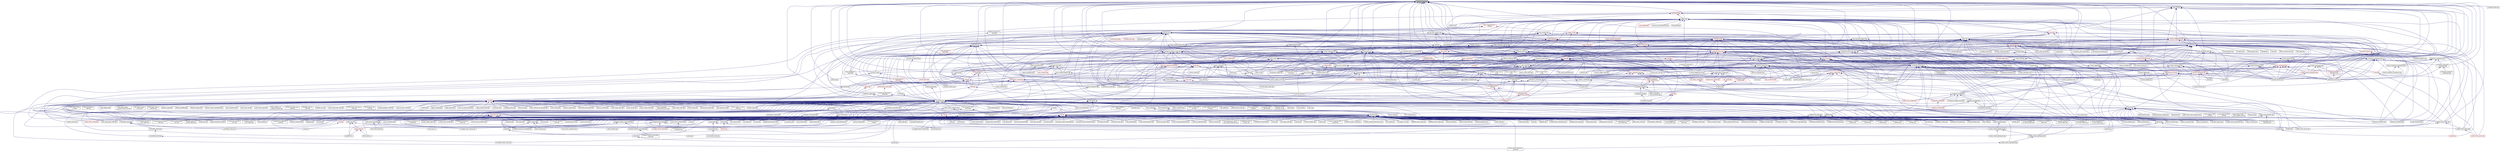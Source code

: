 digraph "component_type.hpp"
{
  edge [fontname="Helvetica",fontsize="10",labelfontname="Helvetica",labelfontsize="10"];
  node [fontname="Helvetica",fontsize="10",shape=record];
  Node25 [label="component_type.hpp",height=0.2,width=0.4,color="black", fillcolor="grey75", style="filled", fontcolor="black"];
  Node25 -> Node26 [dir="back",color="midnightblue",fontsize="10",style="solid",fontname="Helvetica"];
  Node26 [label="nqueen.hpp",height=0.2,width=0.4,color="black", fillcolor="white", style="filled",URL="$de/d58/server_2nqueen_8hpp.html"];
  Node26 -> Node27 [dir="back",color="midnightblue",fontsize="10",style="solid",fontname="Helvetica"];
  Node27 [label="nqueen.cpp",height=0.2,width=0.4,color="black", fillcolor="white", style="filled",URL="$db/dca/nqueen_8cpp.html"];
  Node26 -> Node28 [dir="back",color="midnightblue",fontsize="10",style="solid",fontname="Helvetica"];
  Node28 [label="nqueen.hpp",height=0.2,width=0.4,color="black", fillcolor="white", style="filled",URL="$da/dfd/stubs_2nqueen_8hpp.html"];
  Node28 -> Node29 [dir="back",color="midnightblue",fontsize="10",style="solid",fontname="Helvetica"];
  Node29 [label="nqueen.hpp",height=0.2,width=0.4,color="red", fillcolor="white", style="filled",URL="$d0/d07/nqueen_8hpp.html"];
  Node25 -> Node31 [dir="back",color="midnightblue",fontsize="10",style="solid",fontname="Helvetica"];
  Node31 [label="random_mem_access.hpp",height=0.2,width=0.4,color="black", fillcolor="white", style="filled",URL="$d0/d19/server_2random__mem__access_8hpp.html"];
  Node31 -> Node32 [dir="back",color="midnightblue",fontsize="10",style="solid",fontname="Helvetica"];
  Node32 [label="random_mem_access.cpp",height=0.2,width=0.4,color="black", fillcolor="white", style="filled",URL="$d1/d51/random__mem__access_8cpp.html"];
  Node31 -> Node33 [dir="back",color="midnightblue",fontsize="10",style="solid",fontname="Helvetica"];
  Node33 [label="random_mem_access.hpp",height=0.2,width=0.4,color="black", fillcolor="white", style="filled",URL="$d3/d32/stubs_2random__mem__access_8hpp.html"];
  Node33 -> Node34 [dir="back",color="midnightblue",fontsize="10",style="solid",fontname="Helvetica"];
  Node34 [label="random_mem_access.hpp",height=0.2,width=0.4,color="red", fillcolor="white", style="filled",URL="$db/de8/random__mem__access_8hpp.html"];
  Node25 -> Node36 [dir="back",color="midnightblue",fontsize="10",style="solid",fontname="Helvetica"];
  Node36 [label="unordered_map.hpp",height=0.2,width=0.4,color="black", fillcolor="white", style="filled",URL="$d9/ddf/hpx_2components_2containers_2unordered_2unordered__map_8hpp.html"];
  Node36 -> Node37 [dir="back",color="midnightblue",fontsize="10",style="solid",fontname="Helvetica"];
  Node37 [label="component_storage.hpp",height=0.2,width=0.4,color="black", fillcolor="white", style="filled",URL="$d6/d36/components_2component__storage_2server_2component__storage_8hpp.html"];
  Node37 -> Node38 [dir="back",color="midnightblue",fontsize="10",style="solid",fontname="Helvetica"];
  Node38 [label="component_storage.hpp",height=0.2,width=0.4,color="red", fillcolor="white", style="filled",URL="$d0/dd6/components_2component__storage_2component__storage_8hpp.html"];
  Node38 -> Node39 [dir="back",color="midnightblue",fontsize="10",style="solid",fontname="Helvetica"];
  Node39 [label="migrate_to_storage.hpp",height=0.2,width=0.4,color="red", fillcolor="white", style="filled",URL="$da/d18/migrate__to__storage_8hpp.html"];
  Node37 -> Node43 [dir="back",color="midnightblue",fontsize="10",style="solid",fontname="Helvetica"];
  Node43 [label="migrate_from_storage.hpp",height=0.2,width=0.4,color="red", fillcolor="white", style="filled",URL="$d3/d9f/server_2migrate__from__storage_8hpp.html"];
  Node37 -> Node45 [dir="back",color="midnightblue",fontsize="10",style="solid",fontname="Helvetica"];
  Node45 [label="migrate_to_storage.hpp",height=0.2,width=0.4,color="black", fillcolor="white", style="filled",URL="$d4/d4c/server_2migrate__to__storage_8hpp.html"];
  Node45 -> Node39 [dir="back",color="midnightblue",fontsize="10",style="solid",fontname="Helvetica"];
  Node45 -> Node46 [dir="back",color="midnightblue",fontsize="10",style="solid",fontname="Helvetica"];
  Node46 [label="component_module.cpp",height=0.2,width=0.4,color="black", fillcolor="white", style="filled",URL="$de/dc1/component__storage_2component__module_8cpp.html"];
  Node37 -> Node47 [dir="back",color="midnightblue",fontsize="10",style="solid",fontname="Helvetica"];
  Node47 [label="component_storage_server.cpp",height=0.2,width=0.4,color="black", fillcolor="white", style="filled",URL="$d4/dcb/component__storage__server_8cpp.html"];
  Node36 -> Node48 [dir="back",color="midnightblue",fontsize="10",style="solid",fontname="Helvetica"];
  Node48 [label="unordered_map.hpp",height=0.2,width=0.4,color="black", fillcolor="white", style="filled",URL="$d6/d06/hpx_2include_2unordered__map_8hpp.html"];
  Node48 -> Node49 [dir="back",color="midnightblue",fontsize="10",style="solid",fontname="Helvetica"];
  Node49 [label="unordered_map.cpp",height=0.2,width=0.4,color="black", fillcolor="white", style="filled",URL="$d1/d75/unordered__map_8cpp.html"];
  Node36 -> Node50 [dir="back",color="midnightblue",fontsize="10",style="solid",fontname="Helvetica"];
  Node50 [label="partition_unordered\l_map_component.cpp",height=0.2,width=0.4,color="black", fillcolor="white", style="filled",URL="$d5/d34/partition__unordered__map__component_8cpp.html"];
  Node25 -> Node51 [dir="back",color="midnightblue",fontsize="10",style="solid",fontname="Helvetica"];
  Node51 [label="hpx_fwd.hpp",height=0.2,width=0.4,color="black", fillcolor="white", style="filled",URL="$d5/d46/hpx__fwd_8hpp.html"];
  Node25 -> Node52 [dir="back",color="midnightblue",fontsize="10",style="solid",fontname="Helvetica"];
  Node52 [label="components.hpp",height=0.2,width=0.4,color="black", fillcolor="white", style="filled",URL="$d2/d8d/components_8hpp.html"];
  Node52 -> Node53 [dir="back",color="midnightblue",fontsize="10",style="solid",fontname="Helvetica"];
  Node53 [label="accumulator.hpp",height=0.2,width=0.4,color="black", fillcolor="white", style="filled",URL="$d4/d9d/server_2accumulator_8hpp.html"];
  Node53 -> Node54 [dir="back",color="midnightblue",fontsize="10",style="solid",fontname="Helvetica"];
  Node54 [label="accumulator.cpp",height=0.2,width=0.4,color="black", fillcolor="white", style="filled",URL="$d1/d81/accumulator_8cpp.html"];
  Node53 -> Node55 [dir="back",color="midnightblue",fontsize="10",style="solid",fontname="Helvetica"];
  Node55 [label="accumulator.hpp",height=0.2,width=0.4,color="black", fillcolor="white", style="filled",URL="$d8/d5e/accumulator_8hpp.html"];
  Node55 -> Node56 [dir="back",color="midnightblue",fontsize="10",style="solid",fontname="Helvetica"];
  Node56 [label="accumulator_client.cpp",height=0.2,width=0.4,color="black", fillcolor="white", style="filled",URL="$d7/dd0/accumulator__client_8cpp.html"];
  Node52 -> Node55 [dir="back",color="midnightblue",fontsize="10",style="solid",fontname="Helvetica"];
  Node52 -> Node57 [dir="back",color="midnightblue",fontsize="10",style="solid",fontname="Helvetica"];
  Node57 [label="template_accumulator.hpp",height=0.2,width=0.4,color="black", fillcolor="white", style="filled",URL="$d0/d3f/server_2template__accumulator_8hpp.html"];
  Node57 -> Node58 [dir="back",color="midnightblue",fontsize="10",style="solid",fontname="Helvetica"];
  Node58 [label="template_accumulator.hpp",height=0.2,width=0.4,color="black", fillcolor="white", style="filled",URL="$dd/da9/template__accumulator_8hpp.html"];
  Node58 -> Node59 [dir="back",color="midnightblue",fontsize="10",style="solid",fontname="Helvetica"];
  Node59 [label="template_accumulator\l_client.cpp",height=0.2,width=0.4,color="black", fillcolor="white", style="filled",URL="$df/d93/template__accumulator__client_8cpp.html"];
  Node52 -> Node60 [dir="back",color="midnightblue",fontsize="10",style="solid",fontname="Helvetica"];
  Node60 [label="template_function_accumulator.hpp",height=0.2,width=0.4,color="black", fillcolor="white", style="filled",URL="$d7/da6/server_2template__function__accumulator_8hpp.html"];
  Node60 -> Node61 [dir="back",color="midnightblue",fontsize="10",style="solid",fontname="Helvetica"];
  Node61 [label="template_function_accumulator.cpp",height=0.2,width=0.4,color="black", fillcolor="white", style="filled",URL="$d5/d02/template__function__accumulator_8cpp.html"];
  Node60 -> Node62 [dir="back",color="midnightblue",fontsize="10",style="solid",fontname="Helvetica"];
  Node62 [label="template_function_accumulator.hpp",height=0.2,width=0.4,color="black", fillcolor="white", style="filled",URL="$d3/de9/template__function__accumulator_8hpp.html"];
  Node62 -> Node63 [dir="back",color="midnightblue",fontsize="10",style="solid",fontname="Helvetica"];
  Node63 [label="template_function_accumulator\l_client.cpp",height=0.2,width=0.4,color="black", fillcolor="white", style="filled",URL="$d0/dc6/template__function__accumulator__client_8cpp.html"];
  Node52 -> Node58 [dir="back",color="midnightblue",fontsize="10",style="solid",fontname="Helvetica"];
  Node52 -> Node61 [dir="back",color="midnightblue",fontsize="10",style="solid",fontname="Helvetica"];
  Node52 -> Node62 [dir="back",color="midnightblue",fontsize="10",style="solid",fontname="Helvetica"];
  Node52 -> Node64 [dir="back",color="midnightblue",fontsize="10",style="solid",fontname="Helvetica"];
  Node64 [label="allgather_module.cpp",height=0.2,width=0.4,color="black", fillcolor="white", style="filled",URL="$df/de4/allgather__module_8cpp.html"];
  Node52 -> Node65 [dir="back",color="midnightblue",fontsize="10",style="solid",fontname="Helvetica"];
  Node65 [label="allgather.hpp",height=0.2,width=0.4,color="black", fillcolor="white", style="filled",URL="$d4/d4a/allgather_8hpp.html"];
  Node65 -> Node64 [dir="back",color="midnightblue",fontsize="10",style="solid",fontname="Helvetica"];
  Node65 -> Node66 [dir="back",color="midnightblue",fontsize="10",style="solid",fontname="Helvetica"];
  Node66 [label="allgather.cpp",height=0.2,width=0.4,color="black", fillcolor="white", style="filled",URL="$d7/d06/allgather_8cpp.html"];
  Node65 -> Node67 [dir="back",color="midnightblue",fontsize="10",style="solid",fontname="Helvetica"];
  Node67 [label="ag_client.cpp",height=0.2,width=0.4,color="black", fillcolor="white", style="filled",URL="$d4/d5d/ag__client_8cpp.html"];
  Node52 -> Node68 [dir="back",color="midnightblue",fontsize="10",style="solid",fontname="Helvetica"];
  Node68 [label="allgather_and_gate.hpp",height=0.2,width=0.4,color="black", fillcolor="white", style="filled",URL="$d9/dbb/allgather__and__gate_8hpp.html"];
  Node68 -> Node64 [dir="back",color="midnightblue",fontsize="10",style="solid",fontname="Helvetica"];
  Node68 -> Node69 [dir="back",color="midnightblue",fontsize="10",style="solid",fontname="Helvetica"];
  Node69 [label="allgather_and_gate.cpp",height=0.2,width=0.4,color="black", fillcolor="white", style="filled",URL="$d1/d56/allgather__and__gate_8cpp.html"];
  Node68 -> Node67 [dir="back",color="midnightblue",fontsize="10",style="solid",fontname="Helvetica"];
  Node52 -> Node70 [dir="back",color="midnightblue",fontsize="10",style="solid",fontname="Helvetica"];
  Node70 [label="cancelable_action.cpp",height=0.2,width=0.4,color="black", fillcolor="white", style="filled",URL="$d5/d0c/cancelable__action_8cpp.html"];
  Node52 -> Node71 [dir="back",color="midnightblue",fontsize="10",style="solid",fontname="Helvetica"];
  Node71 [label="cancelable_action.hpp",height=0.2,width=0.4,color="black", fillcolor="white", style="filled",URL="$d5/d4d/server_2cancelable__action_8hpp.html"];
  Node71 -> Node70 [dir="back",color="midnightblue",fontsize="10",style="solid",fontname="Helvetica"];
  Node71 -> Node72 [dir="back",color="midnightblue",fontsize="10",style="solid",fontname="Helvetica"];
  Node72 [label="cancelable_action.hpp",height=0.2,width=0.4,color="black", fillcolor="white", style="filled",URL="$d0/da3/stubs_2cancelable__action_8hpp.html"];
  Node72 -> Node73 [dir="back",color="midnightblue",fontsize="10",style="solid",fontname="Helvetica"];
  Node73 [label="cancelable_action.hpp",height=0.2,width=0.4,color="black", fillcolor="white", style="filled",URL="$d6/d28/cancelable__action_8hpp.html"];
  Node73 -> Node74 [dir="back",color="midnightblue",fontsize="10",style="solid",fontname="Helvetica"];
  Node74 [label="cancelable_action_client.cpp",height=0.2,width=0.4,color="black", fillcolor="white", style="filled",URL="$d1/db8/cancelable__action__client_8cpp.html"];
  Node52 -> Node73 [dir="back",color="midnightblue",fontsize="10",style="solid",fontname="Helvetica"];
  Node52 -> Node75 [dir="back",color="midnightblue",fontsize="10",style="solid",fontname="Helvetica"];
  Node75 [label="hello_world_component.hpp",height=0.2,width=0.4,color="black", fillcolor="white", style="filled",URL="$df/df0/hello__world__component_8hpp.html"];
  Node75 -> Node76 [dir="back",color="midnightblue",fontsize="10",style="solid",fontname="Helvetica"];
  Node76 [label="hello_world_client.cpp",height=0.2,width=0.4,color="black", fillcolor="white", style="filled",URL="$d5/da6/hello__world__client_8cpp.html"];
  Node75 -> Node77 [dir="back",color="midnightblue",fontsize="10",style="solid",fontname="Helvetica"];
  Node77 [label="hello_world_component.cpp",height=0.2,width=0.4,color="black", fillcolor="white", style="filled",URL="$d8/daa/hello__world__component_8cpp.html"];
  Node52 -> Node78 [dir="back",color="midnightblue",fontsize="10",style="solid",fontname="Helvetica"];
  Node78 [label="row.hpp",height=0.2,width=0.4,color="black", fillcolor="white", style="filled",URL="$de/d74/server_2row_8hpp.html"];
  Node78 -> Node79 [dir="back",color="midnightblue",fontsize="10",style="solid",fontname="Helvetica"];
  Node79 [label="row.hpp",height=0.2,width=0.4,color="red", fillcolor="white", style="filled",URL="$dc/d69/row_8hpp.html"];
  Node79 -> Node86 [dir="back",color="midnightblue",fontsize="10",style="solid",fontname="Helvetica"];
  Node86 [label="stencil_iterator.hpp",height=0.2,width=0.4,color="black", fillcolor="white", style="filled",URL="$dc/d5c/server_2stencil__iterator_8hpp.html"];
  Node86 -> Node82 [dir="back",color="midnightblue",fontsize="10",style="solid",fontname="Helvetica"];
  Node82 [label="solver.hpp",height=0.2,width=0.4,color="black", fillcolor="white", style="filled",URL="$db/d9a/server_2solver_8hpp.html"];
  Node82 -> Node83 [dir="back",color="midnightblue",fontsize="10",style="solid",fontname="Helvetica"];
  Node83 [label="solver.hpp",height=0.2,width=0.4,color="black", fillcolor="white", style="filled",URL="$d2/d1c/solver_8hpp.html"];
  Node83 -> Node81 [dir="back",color="midnightblue",fontsize="10",style="solid",fontname="Helvetica"];
  Node81 [label="jacobi.cpp",height=0.2,width=0.4,color="black", fillcolor="white", style="filled",URL="$d2/d27/jacobi_8cpp.html"];
  Node82 -> Node84 [dir="back",color="midnightblue",fontsize="10",style="solid",fontname="Helvetica"];
  Node84 [label="solver.cpp",height=0.2,width=0.4,color="black", fillcolor="white", style="filled",URL="$d6/d94/solver_8cpp.html"];
  Node86 -> Node87 [dir="back",color="midnightblue",fontsize="10",style="solid",fontname="Helvetica"];
  Node87 [label="stencil_iterator.cpp",height=0.2,width=0.4,color="black", fillcolor="white", style="filled",URL="$d6/de1/server_2stencil__iterator_8cpp.html"];
  Node86 -> Node88 [dir="back",color="midnightblue",fontsize="10",style="solid",fontname="Helvetica"];
  Node88 [label="stencil_iterator.cpp",height=0.2,width=0.4,color="black", fillcolor="white", style="filled",URL="$d7/d71/stencil__iterator_8cpp.html"];
  Node79 -> Node85 [dir="back",color="midnightblue",fontsize="10",style="solid",fontname="Helvetica"];
  Node85 [label="grid.cpp",height=0.2,width=0.4,color="black", fillcolor="white", style="filled",URL="$d6/d1b/jacobi__component_2grid_8cpp.html"];
  Node78 -> Node89 [dir="back",color="midnightblue",fontsize="10",style="solid",fontname="Helvetica"];
  Node89 [label="row.cpp",height=0.2,width=0.4,color="black", fillcolor="white", style="filled",URL="$d3/d86/server_2row_8cpp.html"];
  Node52 -> Node86 [dir="back",color="midnightblue",fontsize="10",style="solid",fontname="Helvetica"];
  Node52 -> Node82 [dir="back",color="midnightblue",fontsize="10",style="solid",fontname="Helvetica"];
  Node52 -> Node90 [dir="back",color="midnightblue",fontsize="10",style="solid",fontname="Helvetica"];
  Node90 [label="jacobi_component.cpp",height=0.2,width=0.4,color="black", fillcolor="white", style="filled",URL="$d1/d25/jacobi__component_8cpp.html"];
  Node52 -> Node26 [dir="back",color="midnightblue",fontsize="10",style="solid",fontname="Helvetica"];
  Node52 -> Node91 [dir="back",color="midnightblue",fontsize="10",style="solid",fontname="Helvetica"];
  Node91 [label="sine.cpp",height=0.2,width=0.4,color="black", fillcolor="white", style="filled",URL="$d3/d0d/server_2sine_8cpp.html"];
  Node52 -> Node92 [dir="back",color="midnightblue",fontsize="10",style="solid",fontname="Helvetica"];
  Node92 [label="component_ctors.cpp",height=0.2,width=0.4,color="black", fillcolor="white", style="filled",URL="$d3/d2a/component__ctors_8cpp.html"];
  Node52 -> Node93 [dir="back",color="midnightblue",fontsize="10",style="solid",fontname="Helvetica"];
  Node93 [label="component_in_executable.cpp",height=0.2,width=0.4,color="black", fillcolor="white", style="filled",URL="$d8/d4b/component__in__executable_8cpp.html"];
  Node52 -> Node94 [dir="back",color="midnightblue",fontsize="10",style="solid",fontname="Helvetica"];
  Node94 [label="component_inheritance.cpp",height=0.2,width=0.4,color="black", fillcolor="white", style="filled",URL="$d8/d55/component__inheritance_8cpp.html"];
  Node52 -> Node95 [dir="back",color="midnightblue",fontsize="10",style="solid",fontname="Helvetica"];
  Node95 [label="component_with_executor.cpp",height=0.2,width=0.4,color="black", fillcolor="white", style="filled",URL="$d4/d20/component__with__executor_8cpp.html"];
  Node52 -> Node96 [dir="back",color="midnightblue",fontsize="10",style="solid",fontname="Helvetica"];
  Node96 [label="factorial.cpp",height=0.2,width=0.4,color="black", fillcolor="white", style="filled",URL="$d9/d00/factorial_8cpp.html"];
  Node52 -> Node97 [dir="back",color="midnightblue",fontsize="10",style="solid",fontname="Helvetica"];
  Node97 [label="hello_world.cpp",height=0.2,width=0.4,color="black", fillcolor="white", style="filled",URL="$d0/d67/hello__world_8cpp.html"];
  Node52 -> Node98 [dir="back",color="midnightblue",fontsize="10",style="solid",fontname="Helvetica"];
  Node98 [label="latch_local.cpp",height=0.2,width=0.4,color="black", fillcolor="white", style="filled",URL="$dd/dd3/latch__local_8cpp.html"];
  Node52 -> Node99 [dir="back",color="midnightblue",fontsize="10",style="solid",fontname="Helvetica"];
  Node99 [label="latch_remote.cpp",height=0.2,width=0.4,color="black", fillcolor="white", style="filled",URL="$df/d59/latch__remote_8cpp.html"];
  Node52 -> Node100 [dir="back",color="midnightblue",fontsize="10",style="solid",fontname="Helvetica"];
  Node100 [label="pingpong.cpp",height=0.2,width=0.4,color="black", fillcolor="white", style="filled",URL="$dd/d4d/pingpong_8cpp.html"];
  Node52 -> Node31 [dir="back",color="midnightblue",fontsize="10",style="solid",fontname="Helvetica"];
  Node52 -> Node101 [dir="back",color="midnightblue",fontsize="10",style="solid",fontname="Helvetica"];
  Node101 [label="sheneos_compare.cpp",height=0.2,width=0.4,color="black", fillcolor="white", style="filled",URL="$dc/d11/sheneos__compare_8cpp.html"];
  Node52 -> Node102 [dir="back",color="midnightblue",fontsize="10",style="solid",fontname="Helvetica"];
  Node102 [label="throttle.hpp",height=0.2,width=0.4,color="black", fillcolor="white", style="filled",URL="$db/dc9/server_2throttle_8hpp.html"];
  Node102 -> Node103 [dir="back",color="midnightblue",fontsize="10",style="solid",fontname="Helvetica"];
  Node103 [label="throttle.cpp",height=0.2,width=0.4,color="black", fillcolor="white", style="filled",URL="$de/d56/server_2throttle_8cpp.html"];
  Node102 -> Node104 [dir="back",color="midnightblue",fontsize="10",style="solid",fontname="Helvetica"];
  Node104 [label="throttle.hpp",height=0.2,width=0.4,color="red", fillcolor="white", style="filled",URL="$d5/dec/stubs_2throttle_8hpp.html"];
  Node52 -> Node107 [dir="back",color="midnightblue",fontsize="10",style="solid",fontname="Helvetica"];
  Node107 [label="throttle_client.cpp",height=0.2,width=0.4,color="black", fillcolor="white", style="filled",URL="$d0/db7/throttle__client_8cpp.html"];
  Node52 -> Node108 [dir="back",color="midnightblue",fontsize="10",style="solid",fontname="Helvetica"];
  Node108 [label="simple_central_tuplespace.hpp",height=0.2,width=0.4,color="black", fillcolor="white", style="filled",URL="$db/d69/server_2simple__central__tuplespace_8hpp.html"];
  Node108 -> Node109 [dir="back",color="midnightblue",fontsize="10",style="solid",fontname="Helvetica"];
  Node109 [label="simple_central_tuplespace.cpp",height=0.2,width=0.4,color="black", fillcolor="white", style="filled",URL="$d3/dec/simple__central__tuplespace_8cpp.html"];
  Node108 -> Node110 [dir="back",color="midnightblue",fontsize="10",style="solid",fontname="Helvetica"];
  Node110 [label="simple_central_tuplespace.hpp",height=0.2,width=0.4,color="black", fillcolor="white", style="filled",URL="$d0/d4b/stubs_2simple__central__tuplespace_8hpp.html"];
  Node110 -> Node111 [dir="back",color="midnightblue",fontsize="10",style="solid",fontname="Helvetica"];
  Node111 [label="simple_central_tuplespace.hpp",height=0.2,width=0.4,color="black", fillcolor="white", style="filled",URL="$d5/ddd/simple__central__tuplespace_8hpp.html"];
  Node111 -> Node112 [dir="back",color="midnightblue",fontsize="10",style="solid",fontname="Helvetica"];
  Node112 [label="simple_central_tuplespace\l_client.cpp",height=0.2,width=0.4,color="black", fillcolor="white", style="filled",URL="$d1/d7b/simple__central__tuplespace__client_8cpp.html"];
  Node52 -> Node113 [dir="back",color="midnightblue",fontsize="10",style="solid",fontname="Helvetica"];
  Node113 [label="tuples_warehouse.hpp",height=0.2,width=0.4,color="black", fillcolor="white", style="filled",URL="$da/de6/tuples__warehouse_8hpp.html"];
  Node113 -> Node108 [dir="back",color="midnightblue",fontsize="10",style="solid",fontname="Helvetica"];
  Node52 -> Node111 [dir="back",color="midnightblue",fontsize="10",style="solid",fontname="Helvetica"];
  Node52 -> Node114 [dir="back",color="midnightblue",fontsize="10",style="solid",fontname="Helvetica"];
  Node114 [label="iostreams.hpp",height=0.2,width=0.4,color="black", fillcolor="white", style="filled",URL="$de/d22/iostreams_8hpp.html"];
  Node114 -> Node66 [dir="back",color="midnightblue",fontsize="10",style="solid",fontname="Helvetica"];
  Node114 -> Node69 [dir="back",color="midnightblue",fontsize="10",style="solid",fontname="Helvetica"];
  Node114 -> Node115 [dir="back",color="midnightblue",fontsize="10",style="solid",fontname="Helvetica"];
  Node115 [label="async_io_action.cpp",height=0.2,width=0.4,color="black", fillcolor="white", style="filled",URL="$d3/df5/async__io__action_8cpp.html"];
  Node114 -> Node116 [dir="back",color="midnightblue",fontsize="10",style="solid",fontname="Helvetica"];
  Node116 [label="async_io_external.cpp",height=0.2,width=0.4,color="black", fillcolor="white", style="filled",URL="$da/d9a/async__io__external_8cpp.html"];
  Node114 -> Node117 [dir="back",color="midnightblue",fontsize="10",style="solid",fontname="Helvetica"];
  Node117 [label="async_io_low_level.cpp",height=0.2,width=0.4,color="black", fillcolor="white", style="filled",URL="$dc/d10/async__io__low__level_8cpp.html"];
  Node114 -> Node118 [dir="back",color="midnightblue",fontsize="10",style="solid",fontname="Helvetica"];
  Node118 [label="async_io_simple.cpp",height=0.2,width=0.4,color="black", fillcolor="white", style="filled",URL="$da/db7/async__io__simple_8cpp.html"];
  Node114 -> Node119 [dir="back",color="midnightblue",fontsize="10",style="solid",fontname="Helvetica"];
  Node119 [label="os_thread_num.cpp",height=0.2,width=0.4,color="black", fillcolor="white", style="filled",URL="$d2/dfb/os__thread__num_8cpp.html"];
  Node114 -> Node120 [dir="back",color="midnightblue",fontsize="10",style="solid",fontname="Helvetica"];
  Node120 [label="rnd_future_reduce.cpp",height=0.2,width=0.4,color="black", fillcolor="white", style="filled",URL="$d1/db5/rnd__future__reduce_8cpp.html"];
  Node114 -> Node121 [dir="back",color="midnightblue",fontsize="10",style="solid",fontname="Helvetica"];
  Node121 [label="heartbeat_console.cpp",height=0.2,width=0.4,color="black", fillcolor="white", style="filled",URL="$da/de8/heartbeat__console_8cpp.html"];
  Node114 -> Node77 [dir="back",color="midnightblue",fontsize="10",style="solid",fontname="Helvetica"];
  Node114 -> Node81 [dir="back",color="midnightblue",fontsize="10",style="solid",fontname="Helvetica"];
  Node114 -> Node86 [dir="back",color="midnightblue",fontsize="10",style="solid",fontname="Helvetica"];
  Node114 -> Node85 [dir="back",color="midnightblue",fontsize="10",style="solid",fontname="Helvetica"];
  Node114 -> Node122 [dir="back",color="midnightblue",fontsize="10",style="solid",fontname="Helvetica"];
  Node122 [label="access_counter_set.cpp",height=0.2,width=0.4,color="black", fillcolor="white", style="filled",URL="$dc/d52/access__counter__set_8cpp.html"];
  Node114 -> Node123 [dir="back",color="midnightblue",fontsize="10",style="solid",fontname="Helvetica"];
  Node123 [label="1d_wave_equation.cpp",height=0.2,width=0.4,color="black", fillcolor="white", style="filled",URL="$da/dab/1d__wave__equation_8cpp.html"];
  Node114 -> Node124 [dir="back",color="midnightblue",fontsize="10",style="solid",fontname="Helvetica"];
  Node124 [label="allow_unknown_options.cpp",height=0.2,width=0.4,color="black", fillcolor="white", style="filled",URL="$d9/dc9/allow__unknown__options_8cpp.html"];
  Node114 -> Node125 [dir="back",color="midnightblue",fontsize="10",style="solid",fontname="Helvetica"];
  Node125 [label="command_line_handling.cpp",height=0.2,width=0.4,color="black", fillcolor="white", style="filled",URL="$d4/d05/examples_2quickstart_2command__line__handling_8cpp.html"];
  Node114 -> Node92 [dir="back",color="midnightblue",fontsize="10",style="solid",fontname="Helvetica"];
  Node114 -> Node93 [dir="back",color="midnightblue",fontsize="10",style="solid",fontname="Helvetica"];
  Node114 -> Node94 [dir="back",color="midnightblue",fontsize="10",style="solid",fontname="Helvetica"];
  Node114 -> Node95 [dir="back",color="midnightblue",fontsize="10",style="solid",fontname="Helvetica"];
  Node114 -> Node126 [dir="back",color="midnightblue",fontsize="10",style="solid",fontname="Helvetica"];
  Node126 [label="customize_async.cpp",height=0.2,width=0.4,color="black", fillcolor="white", style="filled",URL="$d0/d82/customize__async_8cpp.html"];
  Node114 -> Node127 [dir="back",color="midnightblue",fontsize="10",style="solid",fontname="Helvetica"];
  Node127 [label="enumerate_threads.cpp",height=0.2,width=0.4,color="black", fillcolor="white", style="filled",URL="$d3/dd4/enumerate__threads_8cpp.html"];
  Node114 -> Node128 [dir="back",color="midnightblue",fontsize="10",style="solid",fontname="Helvetica"];
  Node128 [label="error_handling.cpp",height=0.2,width=0.4,color="black", fillcolor="white", style="filled",URL="$d9/d96/error__handling_8cpp.html"];
  Node114 -> Node129 [dir="back",color="midnightblue",fontsize="10",style="solid",fontname="Helvetica"];
  Node129 [label="event_synchronization.cpp",height=0.2,width=0.4,color="black", fillcolor="white", style="filled",URL="$d0/d35/event__synchronization_8cpp.html"];
  Node114 -> Node130 [dir="back",color="midnightblue",fontsize="10",style="solid",fontname="Helvetica"];
  Node130 [label="fractals.cpp",height=0.2,width=0.4,color="black", fillcolor="white", style="filled",URL="$d8/d58/fractals_8cpp.html"];
  Node114 -> Node131 [dir="back",color="midnightblue",fontsize="10",style="solid",fontname="Helvetica"];
  Node131 [label="fractals_executor.cpp",height=0.2,width=0.4,color="black", fillcolor="white", style="filled",URL="$d9/da9/fractals__executor_8cpp.html"];
  Node114 -> Node97 [dir="back",color="midnightblue",fontsize="10",style="solid",fontname="Helvetica"];
  Node114 -> Node132 [dir="back",color="midnightblue",fontsize="10",style="solid",fontname="Helvetica"];
  Node132 [label="interval_timer.cpp",height=0.2,width=0.4,color="black", fillcolor="white", style="filled",URL="$de/df1/examples_2quickstart_2interval__timer_8cpp.html"];
  Node114 -> Node133 [dir="back",color="midnightblue",fontsize="10",style="solid",fontname="Helvetica"];
  Node133 [label="local_channel.cpp",height=0.2,width=0.4,color="black", fillcolor="white", style="filled",URL="$d0/d3e/local__channel_8cpp.html"];
  Node114 -> Node100 [dir="back",color="midnightblue",fontsize="10",style="solid",fontname="Helvetica"];
  Node114 -> Node134 [dir="back",color="midnightblue",fontsize="10",style="solid",fontname="Helvetica"];
  Node134 [label="shared_mutex.cpp",height=0.2,width=0.4,color="black", fillcolor="white", style="filled",URL="$da/d0b/shared__mutex_8cpp.html"];
  Node114 -> Node135 [dir="back",color="midnightblue",fontsize="10",style="solid",fontname="Helvetica"];
  Node135 [label="sierpinski.cpp",height=0.2,width=0.4,color="black", fillcolor="white", style="filled",URL="$d3/d7e/sierpinski_8cpp.html"];
  Node114 -> Node136 [dir="back",color="midnightblue",fontsize="10",style="solid",fontname="Helvetica"];
  Node136 [label="simple_future_continuation.cpp",height=0.2,width=0.4,color="black", fillcolor="white", style="filled",URL="$d8/d3c/simple__future__continuation_8cpp.html"];
  Node114 -> Node137 [dir="back",color="midnightblue",fontsize="10",style="solid",fontname="Helvetica"];
  Node137 [label="simplest_hello_world.cpp",height=0.2,width=0.4,color="black", fillcolor="white", style="filled",URL="$d7/ddc/simplest__hello__world_8cpp.html"];
  Node114 -> Node138 [dir="back",color="midnightblue",fontsize="10",style="solid",fontname="Helvetica"];
  Node138 [label="sort_by_key_demo.cpp",height=0.2,width=0.4,color="black", fillcolor="white", style="filled",URL="$da/d20/sort__by__key__demo_8cpp.html"];
  Node114 -> Node139 [dir="back",color="midnightblue",fontsize="10",style="solid",fontname="Helvetica"];
  Node139 [label="timed_futures.cpp",height=0.2,width=0.4,color="black", fillcolor="white", style="filled",URL="$d6/d8d/timed__futures_8cpp.html"];
  Node114 -> Node140 [dir="back",color="midnightblue",fontsize="10",style="solid",fontname="Helvetica"];
  Node140 [label="vector_counting_dotproduct.cpp",height=0.2,width=0.4,color="black", fillcolor="white", style="filled",URL="$df/de9/vector__counting__dotproduct_8cpp.html"];
  Node114 -> Node141 [dir="back",color="midnightblue",fontsize="10",style="solid",fontname="Helvetica"];
  Node141 [label="vector_zip_dotproduct.cpp",height=0.2,width=0.4,color="black", fillcolor="white", style="filled",URL="$dc/d18/vector__zip__dotproduct_8cpp.html"];
  Node114 -> Node142 [dir="back",color="midnightblue",fontsize="10",style="solid",fontname="Helvetica"];
  Node142 [label="oversubscribing_resource\l_partitioner.cpp",height=0.2,width=0.4,color="black", fillcolor="white", style="filled",URL="$dd/dee/oversubscribing__resource__partitioner_8cpp.html"];
  Node114 -> Node143 [dir="back",color="midnightblue",fontsize="10",style="solid",fontname="Helvetica"];
  Node143 [label="simple_resource_partitioner.cpp",height=0.2,width=0.4,color="black", fillcolor="white", style="filled",URL="$d5/df9/simple__resource__partitioner_8cpp.html"];
  Node114 -> Node144 [dir="back",color="midnightblue",fontsize="10",style="solid",fontname="Helvetica"];
  Node144 [label="thread_aware_timer.cpp",height=0.2,width=0.4,color="black", fillcolor="white", style="filled",URL="$df/d11/examples_2thread__aware__timer_2thread__aware__timer_8cpp.html"];
  Node114 -> Node112 [dir="back",color="midnightblue",fontsize="10",style="solid",fontname="Helvetica"];
  Node114 -> Node145 [dir="back",color="midnightblue",fontsize="10",style="solid",fontname="Helvetica"];
  Node145 [label="foreach_scaling.cpp",height=0.2,width=0.4,color="black", fillcolor="white", style="filled",URL="$d4/d94/foreach__scaling_8cpp.html"];
  Node114 -> Node146 [dir="back",color="midnightblue",fontsize="10",style="solid",fontname="Helvetica"];
  Node146 [label="future_overhead.cpp",height=0.2,width=0.4,color="black", fillcolor="white", style="filled",URL="$d3/d79/future__overhead_8cpp.html"];
  Node114 -> Node147 [dir="back",color="midnightblue",fontsize="10",style="solid",fontname="Helvetica"];
  Node147 [label="hpx_heterogeneous_timed\l_task_spawn.cpp",height=0.2,width=0.4,color="black", fillcolor="white", style="filled",URL="$dd/d27/hpx__heterogeneous__timed__task__spawn_8cpp.html"];
  Node114 -> Node148 [dir="back",color="midnightblue",fontsize="10",style="solid",fontname="Helvetica"];
  Node148 [label="hpx_homogeneous_timed\l_task_spawn_executors.cpp",height=0.2,width=0.4,color="black", fillcolor="white", style="filled",URL="$d1/d3b/hpx__homogeneous__timed__task__spawn__executors_8cpp.html"];
  Node114 -> Node149 [dir="back",color="midnightblue",fontsize="10",style="solid",fontname="Helvetica"];
  Node149 [label="parent_vs_child_stealing.cpp",height=0.2,width=0.4,color="black", fillcolor="white", style="filled",URL="$d2/d07/parent__vs__child__stealing_8cpp.html"];
  Node114 -> Node150 [dir="back",color="midnightblue",fontsize="10",style="solid",fontname="Helvetica"];
  Node150 [label="partitioned_vector\l_foreach.cpp",height=0.2,width=0.4,color="black", fillcolor="white", style="filled",URL="$df/d5f/partitioned__vector__foreach_8cpp.html"];
  Node114 -> Node151 [dir="back",color="midnightblue",fontsize="10",style="solid",fontname="Helvetica"];
  Node151 [label="serialization_overhead.cpp",height=0.2,width=0.4,color="black", fillcolor="white", style="filled",URL="$d3/df8/serialization__overhead_8cpp.html"];
  Node114 -> Node152 [dir="back",color="midnightblue",fontsize="10",style="solid",fontname="Helvetica"];
  Node152 [label="sizeof.cpp",height=0.2,width=0.4,color="black", fillcolor="white", style="filled",URL="$d3/d0f/sizeof_8cpp.html"];
  Node114 -> Node153 [dir="back",color="midnightblue",fontsize="10",style="solid",fontname="Helvetica"];
  Node153 [label="skynet.cpp",height=0.2,width=0.4,color="black", fillcolor="white", style="filled",URL="$d0/dc3/skynet_8cpp.html"];
  Node114 -> Node154 [dir="back",color="midnightblue",fontsize="10",style="solid",fontname="Helvetica"];
  Node154 [label="spinlock_overhead1.cpp",height=0.2,width=0.4,color="black", fillcolor="white", style="filled",URL="$d0/d32/spinlock__overhead1_8cpp.html"];
  Node114 -> Node155 [dir="back",color="midnightblue",fontsize="10",style="solid",fontname="Helvetica"];
  Node155 [label="spinlock_overhead2.cpp",height=0.2,width=0.4,color="black", fillcolor="white", style="filled",URL="$de/d55/spinlock__overhead2_8cpp.html"];
  Node114 -> Node156 [dir="back",color="midnightblue",fontsize="10",style="solid",fontname="Helvetica"];
  Node156 [label="stencil3_iterators.cpp",height=0.2,width=0.4,color="black", fillcolor="white", style="filled",URL="$db/d9e/stencil3__iterators_8cpp.html"];
  Node114 -> Node157 [dir="back",color="midnightblue",fontsize="10",style="solid",fontname="Helvetica"];
  Node157 [label="stream.cpp",height=0.2,width=0.4,color="black", fillcolor="white", style="filled",URL="$da/d5f/stream_8cpp.html"];
  Node114 -> Node158 [dir="back",color="midnightblue",fontsize="10",style="solid",fontname="Helvetica"];
  Node158 [label="transform_reduce_binary\l_scaling.cpp",height=0.2,width=0.4,color="black", fillcolor="white", style="filled",URL="$d1/dae/transform__reduce__binary__scaling_8cpp.html"];
  Node114 -> Node159 [dir="back",color="midnightblue",fontsize="10",style="solid",fontname="Helvetica"];
  Node159 [label="transform_reduce_scaling.cpp",height=0.2,width=0.4,color="black", fillcolor="white", style="filled",URL="$db/d2a/transform__reduce__scaling_8cpp.html"];
  Node114 -> Node160 [dir="back",color="midnightblue",fontsize="10",style="solid",fontname="Helvetica"];
  Node160 [label="wait_all_timings.cpp",height=0.2,width=0.4,color="black", fillcolor="white", style="filled",URL="$d5/da1/wait__all__timings_8cpp.html"];
  Node114 -> Node161 [dir="back",color="midnightblue",fontsize="10",style="solid",fontname="Helvetica"];
  Node161 [label="minmax_element_performance.cpp",height=0.2,width=0.4,color="black", fillcolor="white", style="filled",URL="$d9/d93/minmax__element__performance_8cpp.html"];
  Node114 -> Node162 [dir="back",color="midnightblue",fontsize="10",style="solid",fontname="Helvetica"];
  Node162 [label="osu_bcast.cpp",height=0.2,width=0.4,color="black", fillcolor="white", style="filled",URL="$d3/dca/osu__bcast_8cpp.html"];
  Node114 -> Node163 [dir="back",color="midnightblue",fontsize="10",style="solid",fontname="Helvetica"];
  Node163 [label="osu_bibw.cpp",height=0.2,width=0.4,color="black", fillcolor="white", style="filled",URL="$d2/d04/osu__bibw_8cpp.html"];
  Node114 -> Node164 [dir="back",color="midnightblue",fontsize="10",style="solid",fontname="Helvetica"];
  Node164 [label="osu_bw.cpp",height=0.2,width=0.4,color="black", fillcolor="white", style="filled",URL="$d4/d20/osu__bw_8cpp.html"];
  Node114 -> Node165 [dir="back",color="midnightblue",fontsize="10",style="solid",fontname="Helvetica"];
  Node165 [label="osu_latency.cpp",height=0.2,width=0.4,color="black", fillcolor="white", style="filled",URL="$df/d58/osu__latency_8cpp.html"];
  Node114 -> Node166 [dir="back",color="midnightblue",fontsize="10",style="solid",fontname="Helvetica"];
  Node166 [label="osu_multi_lat.cpp",height=0.2,width=0.4,color="black", fillcolor="white", style="filled",URL="$d7/d91/osu__multi__lat_8cpp.html"];
  Node114 -> Node167 [dir="back",color="midnightblue",fontsize="10",style="solid",fontname="Helvetica"];
  Node167 [label="osu_scatter.cpp",height=0.2,width=0.4,color="black", fillcolor="white", style="filled",URL="$d4/d4c/osu__scatter_8cpp.html"];
  Node114 -> Node168 [dir="back",color="midnightblue",fontsize="10",style="solid",fontname="Helvetica"];
  Node168 [label="pingpong_performance.cpp",height=0.2,width=0.4,color="black", fillcolor="white", style="filled",URL="$de/d03/pingpong__performance_8cpp.html"];
  Node114 -> Node169 [dir="back",color="midnightblue",fontsize="10",style="solid",fontname="Helvetica"];
  Node169 [label="plain_action_1330.cpp",height=0.2,width=0.4,color="black", fillcolor="white", style="filled",URL="$d4/def/plain__action__1330_8cpp.html"];
  Node114 -> Node170 [dir="back",color="midnightblue",fontsize="10",style="solid",fontname="Helvetica"];
  Node170 [label="client_1950.cpp",height=0.2,width=0.4,color="black", fillcolor="white", style="filled",URL="$d0/d79/client__1950_8cpp.html"];
  Node114 -> Node171 [dir="back",color="midnightblue",fontsize="10",style="solid",fontname="Helvetica"];
  Node171 [label="lost_output_2236.cpp",height=0.2,width=0.4,color="black", fillcolor="white", style="filled",URL="$db/dd0/lost__output__2236_8cpp.html"];
  Node114 -> Node172 [dir="back",color="midnightblue",fontsize="10",style="solid",fontname="Helvetica"];
  Node172 [label="no_output_1173.cpp",height=0.2,width=0.4,color="black", fillcolor="white", style="filled",URL="$de/d67/no__output__1173_8cpp.html"];
  Node114 -> Node173 [dir="back",color="midnightblue",fontsize="10",style="solid",fontname="Helvetica"];
  Node173 [label="dataflow_future_swap.cpp",height=0.2,width=0.4,color="black", fillcolor="white", style="filled",URL="$dc/d8c/dataflow__future__swap_8cpp.html"];
  Node114 -> Node174 [dir="back",color="midnightblue",fontsize="10",style="solid",fontname="Helvetica"];
  Node174 [label="dataflow_future_swap2.cpp",height=0.2,width=0.4,color="black", fillcolor="white", style="filled",URL="$d1/db3/dataflow__future__swap2_8cpp.html"];
  Node114 -> Node175 [dir="back",color="midnightblue",fontsize="10",style="solid",fontname="Helvetica"];
  Node175 [label="promise_1620.cpp",height=0.2,width=0.4,color="black", fillcolor="white", style="filled",URL="$d2/d67/promise__1620_8cpp.html"];
  Node114 -> Node176 [dir="back",color="midnightblue",fontsize="10",style="solid",fontname="Helvetica"];
  Node176 [label="wait_all_hang_1946.cpp",height=0.2,width=0.4,color="black", fillcolor="white", style="filled",URL="$d5/d69/wait__all__hang__1946_8cpp.html"];
  Node114 -> Node177 [dir="back",color="midnightblue",fontsize="10",style="solid",fontname="Helvetica"];
  Node177 [label="function_argument.cpp",height=0.2,width=0.4,color="black", fillcolor="white", style="filled",URL="$db/da3/function__argument_8cpp.html"];
  Node114 -> Node178 [dir="back",color="midnightblue",fontsize="10",style="solid",fontname="Helvetica"];
  Node178 [label="function_serialization\l_728.cpp",height=0.2,width=0.4,color="black", fillcolor="white", style="filled",URL="$d8/db1/function__serialization__728_8cpp.html"];
  Node114 -> Node179 [dir="back",color="midnightblue",fontsize="10",style="solid",fontname="Helvetica"];
  Node179 [label="managed_refcnt_checker.cpp",height=0.2,width=0.4,color="black", fillcolor="white", style="filled",URL="$d7/d11/server_2managed__refcnt__checker_8cpp.html"];
  Node114 -> Node180 [dir="back",color="midnightblue",fontsize="10",style="solid",fontname="Helvetica"];
  Node180 [label="simple_refcnt_checker.cpp",height=0.2,width=0.4,color="black", fillcolor="white", style="filled",URL="$d7/d14/server_2simple__refcnt__checker_8cpp.html"];
  Node114 -> Node181 [dir="back",color="midnightblue",fontsize="10",style="solid",fontname="Helvetica"];
  Node181 [label="credit_exhaustion.cpp",height=0.2,width=0.4,color="black", fillcolor="white", style="filled",URL="$d6/d80/credit__exhaustion_8cpp.html"];
  Node114 -> Node182 [dir="back",color="midnightblue",fontsize="10",style="solid",fontname="Helvetica"];
  Node182 [label="local_address_rebind.cpp",height=0.2,width=0.4,color="black", fillcolor="white", style="filled",URL="$d1/d4f/local__address__rebind_8cpp.html"];
  Node114 -> Node183 [dir="back",color="midnightblue",fontsize="10",style="solid",fontname="Helvetica"];
  Node183 [label="local_embedded_ref\l_to_local_object.cpp",height=0.2,width=0.4,color="black", fillcolor="white", style="filled",URL="$d6/d54/local__embedded__ref__to__local__object_8cpp.html"];
  Node114 -> Node184 [dir="back",color="midnightblue",fontsize="10",style="solid",fontname="Helvetica"];
  Node184 [label="local_embedded_ref\l_to_remote_object.cpp",height=0.2,width=0.4,color="black", fillcolor="white", style="filled",URL="$d6/d34/local__embedded__ref__to__remote__object_8cpp.html"];
  Node114 -> Node185 [dir="back",color="midnightblue",fontsize="10",style="solid",fontname="Helvetica"];
  Node185 [label="refcnted_symbol_to\l_local_object.cpp",height=0.2,width=0.4,color="black", fillcolor="white", style="filled",URL="$d9/deb/refcnted__symbol__to__local__object_8cpp.html"];
  Node114 -> Node186 [dir="back",color="midnightblue",fontsize="10",style="solid",fontname="Helvetica"];
  Node186 [label="refcnted_symbol_to\l_remote_object.cpp",height=0.2,width=0.4,color="black", fillcolor="white", style="filled",URL="$dd/d20/refcnted__symbol__to__remote__object_8cpp.html"];
  Node114 -> Node187 [dir="back",color="midnightblue",fontsize="10",style="solid",fontname="Helvetica"];
  Node187 [label="remote_embedded_ref\l_to_local_object.cpp",height=0.2,width=0.4,color="black", fillcolor="white", style="filled",URL="$d4/ded/remote__embedded__ref__to__local__object_8cpp.html"];
  Node114 -> Node188 [dir="back",color="midnightblue",fontsize="10",style="solid",fontname="Helvetica"];
  Node188 [label="remote_embedded_ref\l_to_remote_object.cpp",height=0.2,width=0.4,color="black", fillcolor="white", style="filled",URL="$dc/dca/remote__embedded__ref__to__remote__object_8cpp.html"];
  Node114 -> Node189 [dir="back",color="midnightblue",fontsize="10",style="solid",fontname="Helvetica"];
  Node189 [label="scoped_ref_to_local\l_object.cpp",height=0.2,width=0.4,color="black", fillcolor="white", style="filled",URL="$d6/da4/scoped__ref__to__local__object_8cpp.html"];
  Node114 -> Node190 [dir="back",color="midnightblue",fontsize="10",style="solid",fontname="Helvetica"];
  Node190 [label="scoped_ref_to_remote\l_object.cpp",height=0.2,width=0.4,color="black", fillcolor="white", style="filled",URL="$de/d85/scoped__ref__to__remote__object_8cpp.html"];
  Node114 -> Node191 [dir="back",color="midnightblue",fontsize="10",style="solid",fontname="Helvetica"];
  Node191 [label="split_credit.cpp",height=0.2,width=0.4,color="black", fillcolor="white", style="filled",URL="$dc/d1c/split__credit_8cpp.html"];
  Node114 -> Node192 [dir="back",color="midnightblue",fontsize="10",style="solid",fontname="Helvetica"];
  Node192 [label="uncounted_symbol_to\l_local_object.cpp",height=0.2,width=0.4,color="black", fillcolor="white", style="filled",URL="$de/d5f/uncounted__symbol__to__local__object_8cpp.html"];
  Node114 -> Node193 [dir="back",color="midnightblue",fontsize="10",style="solid",fontname="Helvetica"];
  Node193 [label="uncounted_symbol_to\l_remote_object.cpp",height=0.2,width=0.4,color="black", fillcolor="white", style="filled",URL="$d5/d86/uncounted__symbol__to__remote__object_8cpp.html"];
  Node114 -> Node194 [dir="back",color="midnightblue",fontsize="10",style="solid",fontname="Helvetica"];
  Node194 [label="test.cpp",height=0.2,width=0.4,color="black", fillcolor="white", style="filled",URL="$df/dac/test_8cpp.html"];
  Node114 -> Node195 [dir="back",color="midnightblue",fontsize="10",style="solid",fontname="Helvetica"];
  Node195 [label="inheritance_2_classes\l_abstract.cpp",height=0.2,width=0.4,color="black", fillcolor="white", style="filled",URL="$dd/d8e/inheritance__2__classes__abstract_8cpp.html"];
  Node114 -> Node196 [dir="back",color="midnightblue",fontsize="10",style="solid",fontname="Helvetica"];
  Node196 [label="inheritance_2_classes\l_concrete.cpp",height=0.2,width=0.4,color="black", fillcolor="white", style="filled",URL="$d8/dc5/inheritance__2__classes__concrete_8cpp.html"];
  Node114 -> Node197 [dir="back",color="midnightblue",fontsize="10",style="solid",fontname="Helvetica"];
  Node197 [label="inheritance_3_classes\l_1_abstract.cpp",height=0.2,width=0.4,color="black", fillcolor="white", style="filled",URL="$dc/dfb/inheritance__3__classes__1__abstract_8cpp.html"];
  Node114 -> Node198 [dir="back",color="midnightblue",fontsize="10",style="solid",fontname="Helvetica"];
  Node198 [label="inheritance_3_classes\l_2_abstract.cpp",height=0.2,width=0.4,color="black", fillcolor="white", style="filled",URL="$dd/d34/inheritance__3__classes__2__abstract_8cpp.html"];
  Node114 -> Node199 [dir="back",color="midnightblue",fontsize="10",style="solid",fontname="Helvetica"];
  Node199 [label="inheritance_3_classes\l_concrete.cpp",height=0.2,width=0.4,color="black", fillcolor="white", style="filled",URL="$de/d09/inheritance__3__classes__concrete_8cpp.html"];
  Node114 -> Node200 [dir="back",color="midnightblue",fontsize="10",style="solid",fontname="Helvetica"];
  Node200 [label="migrate_component.cpp",height=0.2,width=0.4,color="black", fillcolor="white", style="filled",URL="$dc/d78/migrate__component_8cpp.html"];
  Node114 -> Node201 [dir="back",color="midnightblue",fontsize="10",style="solid",fontname="Helvetica"];
  Node201 [label="task_block.cpp",height=0.2,width=0.4,color="black", fillcolor="white", style="filled",URL="$d8/d7d/task__block_8cpp.html"];
  Node114 -> Node202 [dir="back",color="midnightblue",fontsize="10",style="solid",fontname="Helvetica"];
  Node202 [label="task_block_executor.cpp",height=0.2,width=0.4,color="black", fillcolor="white", style="filled",URL="$d7/df6/task__block__executor_8cpp.html"];
  Node114 -> Node203 [dir="back",color="midnightblue",fontsize="10",style="solid",fontname="Helvetica"];
  Node203 [label="task_block_par.cpp",height=0.2,width=0.4,color="black", fillcolor="white", style="filled",URL="$d9/df1/task__block__par_8cpp.html"];
  Node114 -> Node204 [dir="back",color="midnightblue",fontsize="10",style="solid",fontname="Helvetica"];
  Node204 [label="put_parcels.cpp",height=0.2,width=0.4,color="black", fillcolor="white", style="filled",URL="$df/d23/put__parcels_8cpp.html"];
  Node114 -> Node205 [dir="back",color="midnightblue",fontsize="10",style="solid",fontname="Helvetica"];
  Node205 [label="put_parcels_with_coalescing.cpp",height=0.2,width=0.4,color="black", fillcolor="white", style="filled",URL="$d6/dca/put__parcels__with__coalescing_8cpp.html"];
  Node114 -> Node206 [dir="back",color="midnightblue",fontsize="10",style="solid",fontname="Helvetica"];
  Node206 [label="put_parcels_with_compression.cpp",height=0.2,width=0.4,color="black", fillcolor="white", style="filled",URL="$df/d62/put__parcels__with__compression_8cpp.html"];
  Node52 -> Node207 [dir="back",color="midnightblue",fontsize="10",style="solid",fontname="Helvetica"];
  Node207 [label="runtime.hpp",height=0.2,width=0.4,color="black", fillcolor="white", style="filled",URL="$d5/d15/include_2runtime_8hpp.html"];
  Node207 -> Node115 [dir="back",color="midnightblue",fontsize="10",style="solid",fontname="Helvetica"];
  Node207 -> Node116 [dir="back",color="midnightblue",fontsize="10",style="solid",fontname="Helvetica"];
  Node207 -> Node117 [dir="back",color="midnightblue",fontsize="10",style="solid",fontname="Helvetica"];
  Node207 -> Node118 [dir="back",color="midnightblue",fontsize="10",style="solid",fontname="Helvetica"];
  Node207 -> Node120 [dir="back",color="midnightblue",fontsize="10",style="solid",fontname="Helvetica"];
  Node207 -> Node142 [dir="back",color="midnightblue",fontsize="10",style="solid",fontname="Helvetica"];
  Node207 -> Node208 [dir="back",color="midnightblue",fontsize="10",style="solid",fontname="Helvetica"];
  Node208 [label="system_characteristics.hpp",height=0.2,width=0.4,color="black", fillcolor="white", style="filled",URL="$d0/d07/system__characteristics_8hpp.html"];
  Node208 -> Node142 [dir="back",color="midnightblue",fontsize="10",style="solid",fontname="Helvetica"];
  Node208 -> Node143 [dir="back",color="midnightblue",fontsize="10",style="solid",fontname="Helvetica"];
  Node207 -> Node143 [dir="back",color="midnightblue",fontsize="10",style="solid",fontname="Helvetica"];
  Node207 -> Node209 [dir="back",color="midnightblue",fontsize="10",style="solid",fontname="Helvetica"];
  Node209 [label="hpx.hpp",height=0.2,width=0.4,color="red", fillcolor="white", style="filled",URL="$d0/daa/hpx_8hpp.html"];
  Node209 -> Node54 [dir="back",color="midnightblue",fontsize="10",style="solid",fontname="Helvetica"];
  Node209 -> Node53 [dir="back",color="midnightblue",fontsize="10",style="solid",fontname="Helvetica"];
  Node209 -> Node60 [dir="back",color="midnightblue",fontsize="10",style="solid",fontname="Helvetica"];
  Node209 -> Node221 [dir="back",color="midnightblue",fontsize="10",style="solid",fontname="Helvetica"];
  Node221 [label="template_accumulator.cpp",height=0.2,width=0.4,color="black", fillcolor="white", style="filled",URL="$d0/d4a/template__accumulator_8cpp.html"];
  Node209 -> Node61 [dir="back",color="midnightblue",fontsize="10",style="solid",fontname="Helvetica"];
  Node209 -> Node62 [dir="back",color="midnightblue",fontsize="10",style="solid",fontname="Helvetica"];
  Node209 -> Node64 [dir="back",color="midnightblue",fontsize="10",style="solid",fontname="Helvetica"];
  Node209 -> Node66 [dir="back",color="midnightblue",fontsize="10",style="solid",fontname="Helvetica"];
  Node209 -> Node69 [dir="back",color="midnightblue",fontsize="10",style="solid",fontname="Helvetica"];
  Node209 -> Node67 [dir="back",color="midnightblue",fontsize="10",style="solid",fontname="Helvetica"];
  Node209 -> Node119 [dir="back",color="midnightblue",fontsize="10",style="solid",fontname="Helvetica"];
  Node209 -> Node70 [dir="back",color="midnightblue",fontsize="10",style="solid",fontname="Helvetica"];
  Node209 -> Node71 [dir="back",color="midnightblue",fontsize="10",style="solid",fontname="Helvetica"];
  Node209 -> Node72 [dir="back",color="midnightblue",fontsize="10",style="solid",fontname="Helvetica"];
  Node209 -> Node74 [dir="back",color="midnightblue",fontsize="10",style="solid",fontname="Helvetica"];
  Node209 -> Node75 [dir="back",color="midnightblue",fontsize="10",style="solid",fontname="Helvetica"];
  Node209 -> Node81 [dir="back",color="midnightblue",fontsize="10",style="solid",fontname="Helvetica"];
  Node209 -> Node85 [dir="back",color="midnightblue",fontsize="10",style="solid",fontname="Helvetica"];
  Node209 -> Node89 [dir="back",color="midnightblue",fontsize="10",style="solid",fontname="Helvetica"];
  Node209 -> Node84 [dir="back",color="midnightblue",fontsize="10",style="solid",fontname="Helvetica"];
  Node209 -> Node87 [dir="back",color="midnightblue",fontsize="10",style="solid",fontname="Helvetica"];
  Node209 -> Node88 [dir="back",color="midnightblue",fontsize="10",style="solid",fontname="Helvetica"];
  Node209 -> Node234 [dir="back",color="midnightblue",fontsize="10",style="solid",fontname="Helvetica"];
  Node234 [label="jacobi_hpx.cpp",height=0.2,width=0.4,color="black", fillcolor="white", style="filled",URL="$d8/d72/jacobi__hpx_8cpp.html"];
  Node209 -> Node236 [dir="back",color="midnightblue",fontsize="10",style="solid",fontname="Helvetica"];
  Node236 [label="jacobi_nonuniform_hpx.cpp",height=0.2,width=0.4,color="black", fillcolor="white", style="filled",URL="$de/d56/jacobi__nonuniform__hpx_8cpp.html"];
  Node209 -> Node27 [dir="back",color="midnightblue",fontsize="10",style="solid",fontname="Helvetica"];
  Node209 -> Node26 [dir="back",color="midnightblue",fontsize="10",style="solid",fontname="Helvetica"];
  Node209 -> Node91 [dir="back",color="midnightblue",fontsize="10",style="solid",fontname="Helvetica"];
  Node209 -> Node237 [dir="back",color="midnightblue",fontsize="10",style="solid",fontname="Helvetica"];
  Node237 [label="sine.hpp",height=0.2,width=0.4,color="red", fillcolor="white", style="filled",URL="$d8/dac/sine_8hpp.html"];
  Node237 -> Node91 [dir="back",color="midnightblue",fontsize="10",style="solid",fontname="Helvetica"];
  Node209 -> Node126 [dir="back",color="midnightblue",fontsize="10",style="solid",fontname="Helvetica"];
  Node209 -> Node128 [dir="back",color="midnightblue",fontsize="10",style="solid",fontname="Helvetica"];
  Node209 -> Node129 [dir="back",color="midnightblue",fontsize="10",style="solid",fontname="Helvetica"];
  Node209 -> Node96 [dir="back",color="midnightblue",fontsize="10",style="solid",fontname="Helvetica"];
  Node209 -> Node138 [dir="back",color="midnightblue",fontsize="10",style="solid",fontname="Helvetica"];
  Node209 -> Node140 [dir="back",color="midnightblue",fontsize="10",style="solid",fontname="Helvetica"];
  Node209 -> Node141 [dir="back",color="midnightblue",fontsize="10",style="solid",fontname="Helvetica"];
  Node209 -> Node32 [dir="back",color="midnightblue",fontsize="10",style="solid",fontname="Helvetica"];
  Node209 -> Node31 [dir="back",color="midnightblue",fontsize="10",style="solid",fontname="Helvetica"];
  Node209 -> Node142 [dir="back",color="midnightblue",fontsize="10",style="solid",fontname="Helvetica"];
  Node209 -> Node143 [dir="back",color="midnightblue",fontsize="10",style="solid",fontname="Helvetica"];
  Node209 -> Node267 [dir="back",color="midnightblue",fontsize="10",style="solid",fontname="Helvetica"];
  Node267 [label="startup_shutdown.cpp",height=0.2,width=0.4,color="black", fillcolor="white", style="filled",URL="$d3/dfc/server_2startup__shutdown_8cpp.html"];
  Node209 -> Node103 [dir="back",color="midnightblue",fontsize="10",style="solid",fontname="Helvetica"];
  Node209 -> Node102 [dir="back",color="midnightblue",fontsize="10",style="solid",fontname="Helvetica"];
  Node209 -> Node104 [dir="back",color="midnightblue",fontsize="10",style="solid",fontname="Helvetica"];
  Node209 -> Node106 [dir="back",color="midnightblue",fontsize="10",style="solid",fontname="Helvetica"];
  Node106 [label="throttle.cpp",height=0.2,width=0.4,color="black", fillcolor="white", style="filled",URL="$db/d02/throttle_8cpp.html"];
  Node209 -> Node108 [dir="back",color="midnightblue",fontsize="10",style="solid",fontname="Helvetica"];
  Node209 -> Node113 [dir="back",color="midnightblue",fontsize="10",style="solid",fontname="Helvetica"];
  Node209 -> Node109 [dir="back",color="midnightblue",fontsize="10",style="solid",fontname="Helvetica"];
  Node209 -> Node145 [dir="back",color="midnightblue",fontsize="10",style="solid",fontname="Helvetica"];
  Node209 -> Node148 [dir="back",color="midnightblue",fontsize="10",style="solid",fontname="Helvetica"];
  Node209 -> Node150 [dir="back",color="midnightblue",fontsize="10",style="solid",fontname="Helvetica"];
  Node209 -> Node151 [dir="back",color="midnightblue",fontsize="10",style="solid",fontname="Helvetica"];
  Node209 -> Node152 [dir="back",color="midnightblue",fontsize="10",style="solid",fontname="Helvetica"];
  Node209 -> Node153 [dir="back",color="midnightblue",fontsize="10",style="solid",fontname="Helvetica"];
  Node209 -> Node156 [dir="back",color="midnightblue",fontsize="10",style="solid",fontname="Helvetica"];
  Node209 -> Node157 [dir="back",color="midnightblue",fontsize="10",style="solid",fontname="Helvetica"];
  Node209 -> Node158 [dir="back",color="midnightblue",fontsize="10",style="solid",fontname="Helvetica"];
  Node209 -> Node159 [dir="back",color="midnightblue",fontsize="10",style="solid",fontname="Helvetica"];
  Node209 -> Node161 [dir="back",color="midnightblue",fontsize="10",style="solid",fontname="Helvetica"];
  Node209 -> Node162 [dir="back",color="midnightblue",fontsize="10",style="solid",fontname="Helvetica"];
  Node209 -> Node163 [dir="back",color="midnightblue",fontsize="10",style="solid",fontname="Helvetica"];
  Node209 -> Node164 [dir="back",color="midnightblue",fontsize="10",style="solid",fontname="Helvetica"];
  Node209 -> Node165 [dir="back",color="midnightblue",fontsize="10",style="solid",fontname="Helvetica"];
  Node209 -> Node166 [dir="back",color="midnightblue",fontsize="10",style="solid",fontname="Helvetica"];
  Node209 -> Node167 [dir="back",color="midnightblue",fontsize="10",style="solid",fontname="Helvetica"];
  Node209 -> Node168 [dir="back",color="midnightblue",fontsize="10",style="solid",fontname="Helvetica"];
  Node209 -> Node295 [dir="back",color="midnightblue",fontsize="10",style="solid",fontname="Helvetica"];
  Node295 [label="action_move_semantics.cpp",height=0.2,width=0.4,color="black", fillcolor="white", style="filled",URL="$d4/db3/action__move__semantics_8cpp.html"];
  Node209 -> Node297 [dir="back",color="midnightblue",fontsize="10",style="solid",fontname="Helvetica"];
  Node297 [label="duplicate_id_registration\l_1596.cpp",height=0.2,width=0.4,color="black", fillcolor="white", style="filled",URL="$db/d8d/duplicate__id__registration__1596_8cpp.html"];
  Node209 -> Node300 [dir="back",color="midnightblue",fontsize="10",style="solid",fontname="Helvetica"];
  Node300 [label="send_gid_keep_component\l_1624.cpp",height=0.2,width=0.4,color="black", fillcolor="white", style="filled",URL="$d9/d49/send__gid__keep__component__1624_8cpp.html"];
  Node209 -> Node301 [dir="back",color="midnightblue",fontsize="10",style="solid",fontname="Helvetica"];
  Node301 [label="algorithms.cc",height=0.2,width=0.4,color="black", fillcolor="white", style="filled",URL="$d5/d1b/algorithms_8cc.html"];
  Node209 -> Node302 [dir="back",color="midnightblue",fontsize="10",style="solid",fontname="Helvetica"];
  Node302 [label="matrix_hpx.hh",height=0.2,width=0.4,color="black", fillcolor="white", style="filled",URL="$d5/d89/matrix__hpx_8hh.html"];
  Node302 -> Node303 [dir="back",color="midnightblue",fontsize="10",style="solid",fontname="Helvetica"];
  Node303 [label="block_matrix.hh",height=0.2,width=0.4,color="red", fillcolor="white", style="filled",URL="$dc/de8/block__matrix_8hh.html"];
  Node303 -> Node301 [dir="back",color="midnightblue",fontsize="10",style="solid",fontname="Helvetica"];
  Node303 -> Node307 [dir="back",color="midnightblue",fontsize="10",style="solid",fontname="Helvetica"];
  Node307 [label="block_matrix.cc",height=0.2,width=0.4,color="black", fillcolor="white", style="filled",URL="$de/d88/block__matrix_8cc.html"];
  Node302 -> Node301 [dir="back",color="midnightblue",fontsize="10",style="solid",fontname="Helvetica"];
  Node302 -> Node305 [dir="back",color="midnightblue",fontsize="10",style="solid",fontname="Helvetica"];
  Node305 [label="matrix_hpx.cc",height=0.2,width=0.4,color="black", fillcolor="white", style="filled",URL="$d7/d32/matrix__hpx_8cc.html"];
  Node209 -> Node303 [dir="back",color="midnightblue",fontsize="10",style="solid",fontname="Helvetica"];
  Node209 -> Node307 [dir="back",color="midnightblue",fontsize="10",style="solid",fontname="Helvetica"];
  Node209 -> Node305 [dir="back",color="midnightblue",fontsize="10",style="solid",fontname="Helvetica"];
  Node209 -> Node170 [dir="back",color="midnightblue",fontsize="10",style="solid",fontname="Helvetica"];
  Node209 -> Node314 [dir="back",color="midnightblue",fontsize="10",style="solid",fontname="Helvetica"];
  Node314 [label="id_type_ref_counting\l_1032.cpp",height=0.2,width=0.4,color="black", fillcolor="white", style="filled",URL="$d8/dfd/id__type__ref__counting__1032_8cpp.html"];
  Node209 -> Node171 [dir="back",color="midnightblue",fontsize="10",style="solid",fontname="Helvetica"];
  Node209 -> Node172 [dir="back",color="midnightblue",fontsize="10",style="solid",fontname="Helvetica"];
  Node209 -> Node315 [dir="back",color="midnightblue",fontsize="10",style="solid",fontname="Helvetica"];
  Node315 [label="after_588.cpp",height=0.2,width=0.4,color="black", fillcolor="white", style="filled",URL="$dc/dc0/after__588_8cpp.html"];
  Node209 -> Node173 [dir="back",color="midnightblue",fontsize="10",style="solid",fontname="Helvetica"];
  Node209 -> Node174 [dir="back",color="midnightblue",fontsize="10",style="solid",fontname="Helvetica"];
  Node209 -> Node175 [dir="back",color="midnightblue",fontsize="10",style="solid",fontname="Helvetica"];
  Node209 -> Node341 [dir="back",color="midnightblue",fontsize="10",style="solid",fontname="Helvetica"];
  Node341 [label="shared_stated_leaked\l_1211.cpp",height=0.2,width=0.4,color="black", fillcolor="white", style="filled",URL="$dc/dce/shared__stated__leaked__1211_8cpp.html"];
  Node209 -> Node176 [dir="back",color="midnightblue",fontsize="10",style="solid",fontname="Helvetica"];
  Node209 -> Node364 [dir="back",color="midnightblue",fontsize="10",style="solid",fontname="Helvetica"];
  Node364 [label="thread_pool_executor\l_1114.cpp",height=0.2,width=0.4,color="black", fillcolor="white", style="filled",URL="$d8/d63/thread__pool__executor__1114_8cpp.html"];
  Node209 -> Node177 [dir="back",color="midnightblue",fontsize="10",style="solid",fontname="Helvetica"];
  Node209 -> Node373 [dir="back",color="midnightblue",fontsize="10",style="solid",fontname="Helvetica"];
  Node373 [label="managed_refcnt_checker.cpp",height=0.2,width=0.4,color="black", fillcolor="white", style="filled",URL="$d3/d8d/managed__refcnt__checker_8cpp.html"];
  Node209 -> Node179 [dir="back",color="midnightblue",fontsize="10",style="solid",fontname="Helvetica"];
  Node209 -> Node375 [dir="back",color="midnightblue",fontsize="10",style="solid",fontname="Helvetica"];
  Node375 [label="managed_refcnt_checker.hpp",height=0.2,width=0.4,color="black", fillcolor="white", style="filled",URL="$df/da6/server_2managed__refcnt__checker_8hpp.html"];
  Node375 -> Node373 [dir="back",color="midnightblue",fontsize="10",style="solid",fontname="Helvetica"];
  Node375 -> Node179 [dir="back",color="midnightblue",fontsize="10",style="solid",fontname="Helvetica"];
  Node375 -> Node376 [dir="back",color="midnightblue",fontsize="10",style="solid",fontname="Helvetica"];
  Node376 [label="managed_refcnt_checker.hpp",height=0.2,width=0.4,color="red", fillcolor="white", style="filled",URL="$d3/d77/stubs_2managed__refcnt__checker_8hpp.html"];
  Node209 -> Node180 [dir="back",color="midnightblue",fontsize="10",style="solid",fontname="Helvetica"];
  Node209 -> Node381 [dir="back",color="midnightblue",fontsize="10",style="solid",fontname="Helvetica"];
  Node381 [label="simple_mobile_object.cpp",height=0.2,width=0.4,color="black", fillcolor="white", style="filled",URL="$d2/da7/simple__mobile__object_8cpp.html"];
  Node209 -> Node378 [dir="back",color="midnightblue",fontsize="10",style="solid",fontname="Helvetica"];
  Node378 [label="simple_refcnt_checker.cpp",height=0.2,width=0.4,color="black", fillcolor="white", style="filled",URL="$df/d16/simple__refcnt__checker_8cpp.html"];
  Node209 -> Node376 [dir="back",color="midnightblue",fontsize="10",style="solid",fontname="Helvetica"];
  Node209 -> Node379 [dir="back",color="midnightblue",fontsize="10",style="solid",fontname="Helvetica"];
  Node379 [label="simple_refcnt_checker.hpp",height=0.2,width=0.4,color="red", fillcolor="white", style="filled",URL="$da/d8e/stubs_2simple__refcnt__checker_8hpp.html"];
  Node209 -> Node194 [dir="back",color="midnightblue",fontsize="10",style="solid",fontname="Helvetica"];
  Node209 -> Node383 [dir="back",color="midnightblue",fontsize="10",style="solid",fontname="Helvetica"];
  Node383 [label="launch_process.cpp",height=0.2,width=0.4,color="black", fillcolor="white", style="filled",URL="$df/ddc/launch__process_8cpp.html"];
  Node209 -> Node384 [dir="back",color="midnightblue",fontsize="10",style="solid",fontname="Helvetica"];
  Node384 [label="launched_process.cpp",height=0.2,width=0.4,color="black", fillcolor="white", style="filled",URL="$d8/de7/launched__process_8cpp.html"];
  Node209 -> Node201 [dir="back",color="midnightblue",fontsize="10",style="solid",fontname="Helvetica"];
  Node209 -> Node202 [dir="back",color="midnightblue",fontsize="10",style="solid",fontname="Helvetica"];
  Node209 -> Node203 [dir="back",color="midnightblue",fontsize="10",style="solid",fontname="Helvetica"];
  Node209 -> Node204 [dir="back",color="midnightblue",fontsize="10",style="solid",fontname="Helvetica"];
  Node209 -> Node205 [dir="back",color="midnightblue",fontsize="10",style="solid",fontname="Helvetica"];
  Node209 -> Node206 [dir="back",color="midnightblue",fontsize="10",style="solid",fontname="Helvetica"];
  Node207 -> Node619 [dir="back",color="midnightblue",fontsize="10",style="solid",fontname="Helvetica"];
  Node619 [label="partitioner.cpp",height=0.2,width=0.4,color="black", fillcolor="white", style="filled",URL="$d6/dab/partitioner_8cpp.html"];
  Node207 -> Node620 [dir="back",color="midnightblue",fontsize="10",style="solid",fontname="Helvetica"];
  Node620 [label="plain_action_move_semantics.cpp",height=0.2,width=0.4,color="black", fillcolor="white", style="filled",URL="$db/d0f/plain__action__move__semantics_8cpp.html"];
  Node207 -> Node621 [dir="back",color="midnightblue",fontsize="10",style="solid",fontname="Helvetica"];
  Node621 [label="future_hang_on_get\l_629.cpp",height=0.2,width=0.4,color="black", fillcolor="white", style="filled",URL="$d6/dfd/future__hang__on__get__629_8cpp.html"];
  Node207 -> Node622 [dir="back",color="midnightblue",fontsize="10",style="solid",fontname="Helvetica"];
  Node622 [label="future_hang_on_then\l_629.cpp",height=0.2,width=0.4,color="black", fillcolor="white", style="filled",URL="$d1/ddc/future__hang__on__then__629_8cpp.html"];
  Node207 -> Node623 [dir="back",color="midnightblue",fontsize="10",style="solid",fontname="Helvetica"];
  Node623 [label="future_hang_on_wait\l_with_callback_629.cpp",height=0.2,width=0.4,color="black", fillcolor="white", style="filled",URL="$d0/d0e/future__hang__on__wait__with__callback__629_8cpp.html"];
  Node207 -> Node624 [dir="back",color="midnightblue",fontsize="10",style="solid",fontname="Helvetica"];
  Node624 [label="all_counters.cpp",height=0.2,width=0.4,color="black", fillcolor="white", style="filled",URL="$d1/d66/all__counters_8cpp.html"];
  Node207 -> Node625 [dir="back",color="midnightblue",fontsize="10",style="solid",fontname="Helvetica"];
  Node625 [label="thread_affinity.cpp",height=0.2,width=0.4,color="black", fillcolor="white", style="filled",URL="$da/dce/thread__affinity_8cpp.html"];
  Node207 -> Node626 [dir="back",color="midnightblue",fontsize="10",style="solid",fontname="Helvetica"];
  Node626 [label="thread_mf.cpp",height=0.2,width=0.4,color="black", fillcolor="white", style="filled",URL="$da/d21/thread__mf_8cpp.html"];
  Node207 -> Node627 [dir="back",color="midnightblue",fontsize="10",style="solid",fontname="Helvetica"];
  Node627 [label="thread_stacksize.cpp",height=0.2,width=0.4,color="black", fillcolor="white", style="filled",URL="$df/d43/thread__stacksize_8cpp.html"];
  Node207 -> Node628 [dir="back",color="midnightblue",fontsize="10",style="solid",fontname="Helvetica"];
  Node628 [label="thread_stacksize_overflow.cpp",height=0.2,width=0.4,color="black", fillcolor="white", style="filled",URL="$d3/dc0/thread__stacksize__overflow_8cpp.html"];
  Node52 -> Node629 [dir="back",color="midnightblue",fontsize="10",style="solid",fontname="Helvetica"];
  Node629 [label="valarray.hpp",height=0.2,width=0.4,color="black", fillcolor="white", style="filled",URL="$dc/d69/valarray_8hpp.html"];
  Node629 -> Node630 [dir="back",color="midnightblue",fontsize="10",style="solid",fontname="Helvetica"];
  Node630 [label="serialization.hpp",height=0.2,width=0.4,color="red", fillcolor="white", style="filled",URL="$d8/d21/serialization_8hpp.html"];
  Node630 -> Node61 [dir="back",color="midnightblue",fontsize="10",style="solid",fontname="Helvetica"];
  Node630 -> Node70 [dir="back",color="midnightblue",fontsize="10",style="solid",fontname="Helvetica"];
  Node630 -> Node75 [dir="back",color="midnightblue",fontsize="10",style="solid",fontname="Helvetica"];
  Node630 -> Node633 [dir="back",color="midnightblue",fontsize="10",style="solid",fontname="Helvetica"];
  Node633 [label="fractals_struct.cpp",height=0.2,width=0.4,color="black", fillcolor="white", style="filled",URL="$d8/d2f/fractals__struct_8cpp.html"];
  Node630 -> Node100 [dir="back",color="midnightblue",fontsize="10",style="solid",fontname="Helvetica"];
  Node630 -> Node135 [dir="back",color="midnightblue",fontsize="10",style="solid",fontname="Helvetica"];
  Node630 -> Node162 [dir="back",color="midnightblue",fontsize="10",style="solid",fontname="Helvetica"];
  Node630 -> Node163 [dir="back",color="midnightblue",fontsize="10",style="solid",fontname="Helvetica"];
  Node630 -> Node164 [dir="back",color="midnightblue",fontsize="10",style="solid",fontname="Helvetica"];
  Node630 -> Node165 [dir="back",color="midnightblue",fontsize="10",style="solid",fontname="Helvetica"];
  Node630 -> Node166 [dir="back",color="midnightblue",fontsize="10",style="solid",fontname="Helvetica"];
  Node630 -> Node168 [dir="back",color="midnightblue",fontsize="10",style="solid",fontname="Helvetica"];
  Node630 -> Node295 [dir="back",color="midnightblue",fontsize="10",style="solid",fontname="Helvetica"];
  Node630 -> Node297 [dir="back",color="midnightblue",fontsize="10",style="solid",fontname="Helvetica"];
  Node630 -> Node634 [dir="back",color="midnightblue",fontsize="10",style="solid",fontname="Helvetica"];
  Node634 [label="zero_copy_parcels_1001.cpp",height=0.2,width=0.4,color="black", fillcolor="white", style="filled",URL="$da/dfd/zero__copy__parcels__1001_8cpp.html"];
  Node630 -> Node373 [dir="back",color="midnightblue",fontsize="10",style="solid",fontname="Helvetica"];
  Node630 -> Node381 [dir="back",color="midnightblue",fontsize="10",style="solid",fontname="Helvetica"];
  Node630 -> Node378 [dir="back",color="midnightblue",fontsize="10",style="solid",fontname="Helvetica"];
  Node630 -> Node635 [dir="back",color="midnightblue",fontsize="10",style="solid",fontname="Helvetica"];
  Node635 [label="copy_component.cpp",height=0.2,width=0.4,color="black", fillcolor="white", style="filled",URL="$d5/d8d/copy__component_8cpp.html"];
  Node630 -> Node636 [dir="back",color="midnightblue",fontsize="10",style="solid",fontname="Helvetica"];
  Node636 [label="get_gid.cpp",height=0.2,width=0.4,color="black", fillcolor="white", style="filled",URL="$dc/dc1/get__gid_8cpp.html"];
  Node630 -> Node200 [dir="back",color="midnightblue",fontsize="10",style="solid",fontname="Helvetica"];
  Node630 -> Node41 [dir="back",color="midnightblue",fontsize="10",style="solid",fontname="Helvetica"];
  Node41 [label="migrate_component_to\l_storage.cpp",height=0.2,width=0.4,color="black", fillcolor="white", style="filled",URL="$dd/d02/migrate__component__to__storage_8cpp.html"];
  Node629 -> Node638 [dir="back",color="midnightblue",fontsize="10",style="solid",fontname="Helvetica"];
  Node638 [label="serialization_valarray.cpp",height=0.2,width=0.4,color="black", fillcolor="white", style="filled",URL="$dd/ddb/serialization__valarray_8cpp.html"];
  Node52 -> Node162 [dir="back",color="midnightblue",fontsize="10",style="solid",fontname="Helvetica"];
  Node52 -> Node295 [dir="back",color="midnightblue",fontsize="10",style="solid",fontname="Helvetica"];
  Node52 -> Node639 [dir="back",color="midnightblue",fontsize="10",style="solid",fontname="Helvetica"];
  Node639 [label="action_move_semantics.hpp",height=0.2,width=0.4,color="black", fillcolor="white", style="filled",URL="$dc/d37/action__move__semantics_8hpp.html"];
  Node639 -> Node640 [dir="back",color="midnightblue",fontsize="10",style="solid",fontname="Helvetica"];
  Node640 [label="component_action_move\l_semantics.cpp",height=0.2,width=0.4,color="black", fillcolor="white", style="filled",URL="$d4/d20/component__action__move__semantics_8cpp.html"];
  Node52 -> Node641 [dir="back",color="midnightblue",fontsize="10",style="solid",fontname="Helvetica"];
  Node641 [label="action_move_semantics.hpp",height=0.2,width=0.4,color="black", fillcolor="white", style="filled",URL="$dc/d9e/server_2action__move__semantics_8hpp.html"];
  Node641 -> Node295 [dir="back",color="midnightblue",fontsize="10",style="solid",fontname="Helvetica"];
  Node641 -> Node642 [dir="back",color="midnightblue",fontsize="10",style="solid",fontname="Helvetica"];
  Node642 [label="action_move_semantics.hpp",height=0.2,width=0.4,color="black", fillcolor="white", style="filled",URL="$d1/da8/stubs_2action__move__semantics_8hpp.html"];
  Node642 -> Node639 [dir="back",color="midnightblue",fontsize="10",style="solid",fontname="Helvetica"];
  Node52 -> Node642 [dir="back",color="midnightblue",fontsize="10",style="solid",fontname="Helvetica"];
  Node52 -> Node643 [dir="back",color="midnightblue",fontsize="10",style="solid",fontname="Helvetica"];
  Node643 [label="return_future_2847.cpp",height=0.2,width=0.4,color="black", fillcolor="white", style="filled",URL="$d3/dfe/return__future__2847_8cpp.html"];
  Node52 -> Node644 [dir="back",color="midnightblue",fontsize="10",style="solid",fontname="Helvetica"];
  Node644 [label="return_non_default\l_constructible_2847.cpp",height=0.2,width=0.4,color="black", fillcolor="white", style="filled",URL="$dc/d11/return__non__default__constructible__2847_8cpp.html"];
  Node52 -> Node297 [dir="back",color="midnightblue",fontsize="10",style="solid",fontname="Helvetica"];
  Node52 -> Node300 [dir="back",color="midnightblue",fontsize="10",style="solid",fontname="Helvetica"];
  Node52 -> Node302 [dir="back",color="midnightblue",fontsize="10",style="solid",fontname="Helvetica"];
  Node52 -> Node301 [dir="back",color="midnightblue",fontsize="10",style="solid",fontname="Helvetica"];
  Node52 -> Node307 [dir="back",color="midnightblue",fontsize="10",style="solid",fontname="Helvetica"];
  Node52 -> Node645 [dir="back",color="midnightblue",fontsize="10",style="solid",fontname="Helvetica"];
  Node645 [label="server_1950.hpp",height=0.2,width=0.4,color="black", fillcolor="white", style="filled",URL="$df/d5f/server__1950_8hpp.html"];
  Node645 -> Node170 [dir="back",color="midnightblue",fontsize="10",style="solid",fontname="Helvetica"];
  Node645 -> Node646 [dir="back",color="midnightblue",fontsize="10",style="solid",fontname="Helvetica"];
  Node646 [label="server_1950.cpp",height=0.2,width=0.4,color="black", fillcolor="white", style="filled",URL="$d6/da1/server__1950_8cpp.html"];
  Node52 -> Node647 [dir="back",color="midnightblue",fontsize="10",style="solid",fontname="Helvetica"];
  Node647 [label="create_n_components\l_2323.cpp",height=0.2,width=0.4,color="black", fillcolor="white", style="filled",URL="$d9/d8c/create__n__components__2323_8cpp.html"];
  Node52 -> Node648 [dir="back",color="midnightblue",fontsize="10",style="solid",fontname="Helvetica"];
  Node648 [label="create_remote_component\l_2334.cpp",height=0.2,width=0.4,color="black", fillcolor="white", style="filled",URL="$de/d8c/create__remote__component__2334_8cpp.html"];
  Node52 -> Node649 [dir="back",color="midnightblue",fontsize="10",style="solid",fontname="Helvetica"];
  Node649 [label="new_2848.cpp",height=0.2,width=0.4,color="black", fillcolor="white", style="filled",URL="$d1/d12/new__2848_8cpp.html"];
  Node52 -> Node650 [dir="back",color="midnightblue",fontsize="10",style="solid",fontname="Helvetica"];
  Node650 [label="returned_client_2150.cpp",height=0.2,width=0.4,color="black", fillcolor="white", style="filled",URL="$d6/d08/returned__client__2150_8cpp.html"];
  Node52 -> Node314 [dir="back",color="midnightblue",fontsize="10",style="solid",fontname="Helvetica"];
  Node52 -> Node651 [dir="back",color="midnightblue",fontsize="10",style="solid",fontname="Helvetica"];
  Node651 [label="async_action_1813.cpp",height=0.2,width=0.4,color="black", fillcolor="white", style="filled",URL="$db/de6/async__action__1813_8cpp.html"];
  Node52 -> Node652 [dir="back",color="midnightblue",fontsize="10",style="solid",fontname="Helvetica"];
  Node652 [label="future_serialization\l_1898.cpp",height=0.2,width=0.4,color="black", fillcolor="white", style="filled",URL="$da/dde/future__serialization__1898_8cpp.html"];
  Node52 -> Node341 [dir="back",color="midnightblue",fontsize="10",style="solid",fontname="Helvetica"];
  Node52 -> Node653 [dir="back",color="midnightblue",fontsize="10",style="solid",fontname="Helvetica"];
  Node653 [label="return_future.cpp",height=0.2,width=0.4,color="black", fillcolor="white", style="filled",URL="$d4/dbe/return__future_8cpp.html"];
  Node52 -> Node373 [dir="back",color="midnightblue",fontsize="10",style="solid",fontname="Helvetica"];
  Node52 -> Node381 [dir="back",color="midnightblue",fontsize="10",style="solid",fontname="Helvetica"];
  Node52 -> Node378 [dir="back",color="midnightblue",fontsize="10",style="solid",fontname="Helvetica"];
  Node52 -> Node654 [dir="back",color="midnightblue",fontsize="10",style="solid",fontname="Helvetica"];
  Node654 [label="find_clients_from_prefix.cpp",height=0.2,width=0.4,color="black", fillcolor="white", style="filled",URL="$dc/d15/find__clients__from__prefix_8cpp.html"];
  Node52 -> Node655 [dir="back",color="midnightblue",fontsize="10",style="solid",fontname="Helvetica"];
  Node655 [label="find_ids_from_prefix.cpp",height=0.2,width=0.4,color="black", fillcolor="white", style="filled",URL="$dc/df3/find__ids__from__prefix_8cpp.html"];
  Node52 -> Node656 [dir="back",color="midnightblue",fontsize="10",style="solid",fontname="Helvetica"];
  Node656 [label="get_colocation_id.cpp",height=0.2,width=0.4,color="black", fillcolor="white", style="filled",URL="$dd/d0d/get__colocation__id_8cpp.html"];
  Node52 -> Node657 [dir="back",color="midnightblue",fontsize="10",style="solid",fontname="Helvetica"];
  Node657 [label="test_component.hpp",height=0.2,width=0.4,color="black", fillcolor="white", style="filled",URL="$dc/daa/test__component_8hpp.html"];
  Node657 -> Node194 [dir="back",color="midnightblue",fontsize="10",style="solid",fontname="Helvetica"];
  Node657 -> Node658 [dir="back",color="midnightblue",fontsize="10",style="solid",fontname="Helvetica"];
  Node658 [label="test_component.cpp",height=0.2,width=0.4,color="black", fillcolor="white", style="filled",URL="$d9/d3f/test__component_8cpp.html"];
  Node52 -> Node659 [dir="back",color="midnightblue",fontsize="10",style="solid",fontname="Helvetica"];
  Node659 [label="action_invoke_no_more\l_than.cpp",height=0.2,width=0.4,color="black", fillcolor="white", style="filled",URL="$db/d8a/action__invoke__no__more__than_8cpp.html"];
  Node52 -> Node660 [dir="back",color="midnightblue",fontsize="10",style="solid",fontname="Helvetica"];
  Node660 [label="launch_process_test\l_server.cpp",height=0.2,width=0.4,color="black", fillcolor="white", style="filled",URL="$d8/daf/launch__process__test__server_8cpp.html"];
  Node52 -> Node661 [dir="back",color="midnightblue",fontsize="10",style="solid",fontname="Helvetica"];
  Node661 [label="launch_process_test\l_server.hpp",height=0.2,width=0.4,color="black", fillcolor="white", style="filled",URL="$d1/d83/launch__process__test__server_8hpp.html"];
  Node661 -> Node660 [dir="back",color="midnightblue",fontsize="10",style="solid",fontname="Helvetica"];
  Node661 -> Node383 [dir="back",color="midnightblue",fontsize="10",style="solid",fontname="Helvetica"];
  Node661 -> Node384 [dir="back",color="midnightblue",fontsize="10",style="solid",fontname="Helvetica"];
  Node52 -> Node635 [dir="back",color="midnightblue",fontsize="10",style="solid",fontname="Helvetica"];
  Node52 -> Node662 [dir="back",color="midnightblue",fontsize="10",style="solid",fontname="Helvetica"];
  Node662 [label="distribution_policy\l_executor.cpp",height=0.2,width=0.4,color="black", fillcolor="white", style="filled",URL="$da/d92/distribution__policy__executor_8cpp.html"];
  Node52 -> Node663 [dir="back",color="midnightblue",fontsize="10",style="solid",fontname="Helvetica"];
  Node663 [label="distribution_policy\l_executor_v1.cpp",height=0.2,width=0.4,color="black", fillcolor="white", style="filled",URL="$dd/d43/distribution__policy__executor__v1_8cpp.html"];
  Node52 -> Node636 [dir="back",color="midnightblue",fontsize="10",style="solid",fontname="Helvetica"];
  Node52 -> Node664 [dir="back",color="midnightblue",fontsize="10",style="solid",fontname="Helvetica"];
  Node664 [label="get_ptr.cpp",height=0.2,width=0.4,color="black", fillcolor="white", style="filled",URL="$d8/dfd/get__ptr_8cpp.html"];
  Node52 -> Node195 [dir="back",color="midnightblue",fontsize="10",style="solid",fontname="Helvetica"];
  Node52 -> Node196 [dir="back",color="midnightblue",fontsize="10",style="solid",fontname="Helvetica"];
  Node52 -> Node197 [dir="back",color="midnightblue",fontsize="10",style="solid",fontname="Helvetica"];
  Node52 -> Node198 [dir="back",color="midnightblue",fontsize="10",style="solid",fontname="Helvetica"];
  Node52 -> Node199 [dir="back",color="midnightblue",fontsize="10",style="solid",fontname="Helvetica"];
  Node52 -> Node665 [dir="back",color="midnightblue",fontsize="10",style="solid",fontname="Helvetica"];
  Node665 [label="local_new.cpp",height=0.2,width=0.4,color="black", fillcolor="white", style="filled",URL="$d4/dbd/local__new_8cpp.html"];
  Node52 -> Node200 [dir="back",color="midnightblue",fontsize="10",style="solid",fontname="Helvetica"];
  Node52 -> Node41 [dir="back",color="midnightblue",fontsize="10",style="solid",fontname="Helvetica"];
  Node52 -> Node666 [dir="back",color="midnightblue",fontsize="10",style="solid",fontname="Helvetica"];
  Node666 [label="new_.cpp",height=0.2,width=0.4,color="black", fillcolor="white", style="filled",URL="$d9/d8b/new___8cpp.html"];
  Node52 -> Node667 [dir="back",color="midnightblue",fontsize="10",style="solid",fontname="Helvetica"];
  Node667 [label="new_binpacking.cpp",height=0.2,width=0.4,color="black", fillcolor="white", style="filled",URL="$d6/d82/new__binpacking_8cpp.html"];
  Node52 -> Node668 [dir="back",color="midnightblue",fontsize="10",style="solid",fontname="Helvetica"];
  Node668 [label="new_colocated.cpp",height=0.2,width=0.4,color="black", fillcolor="white", style="filled",URL="$d3/d18/new__colocated_8cpp.html"];
  Node52 -> Node669 [dir="back",color="midnightblue",fontsize="10",style="solid",fontname="Helvetica"];
  Node669 [label="apply_colocated.cpp",height=0.2,width=0.4,color="black", fillcolor="white", style="filled",URL="$d5/dd3/apply__colocated_8cpp.html"];
  Node52 -> Node670 [dir="back",color="midnightblue",fontsize="10",style="solid",fontname="Helvetica"];
  Node670 [label="apply_remote.cpp",height=0.2,width=0.4,color="black", fillcolor="white", style="filled",URL="$d9/d40/apply__remote_8cpp.html"];
  Node52 -> Node671 [dir="back",color="midnightblue",fontsize="10",style="solid",fontname="Helvetica"];
  Node671 [label="apply_remote_client.cpp",height=0.2,width=0.4,color="black", fillcolor="white", style="filled",URL="$d9/def/apply__remote__client_8cpp.html"];
  Node52 -> Node672 [dir="back",color="midnightblue",fontsize="10",style="solid",fontname="Helvetica"];
  Node672 [label="async_cb_colocated.cpp",height=0.2,width=0.4,color="black", fillcolor="white", style="filled",URL="$d7/d7f/async__cb__colocated_8cpp.html"];
  Node52 -> Node673 [dir="back",color="midnightblue",fontsize="10",style="solid",fontname="Helvetica"];
  Node673 [label="async_cb_remote.cpp",height=0.2,width=0.4,color="black", fillcolor="white", style="filled",URL="$da/d88/async__cb__remote_8cpp.html"];
  Node52 -> Node674 [dir="back",color="midnightblue",fontsize="10",style="solid",fontname="Helvetica"];
  Node674 [label="async_cb_remote_client.cpp",height=0.2,width=0.4,color="black", fillcolor="white", style="filled",URL="$d2/d31/async__cb__remote__client_8cpp.html"];
  Node52 -> Node675 [dir="back",color="midnightblue",fontsize="10",style="solid",fontname="Helvetica"];
  Node675 [label="async_continue_cb_colocated.cpp",height=0.2,width=0.4,color="black", fillcolor="white", style="filled",URL="$dd/dce/async__continue__cb__colocated_8cpp.html"];
  Node52 -> Node676 [dir="back",color="midnightblue",fontsize="10",style="solid",fontname="Helvetica"];
  Node676 [label="async_remote.cpp",height=0.2,width=0.4,color="black", fillcolor="white", style="filled",URL="$dd/dd8/async__remote_8cpp.html"];
  Node52 -> Node677 [dir="back",color="midnightblue",fontsize="10",style="solid",fontname="Helvetica"];
  Node677 [label="async_remote_client.cpp",height=0.2,width=0.4,color="black", fillcolor="white", style="filled",URL="$d6/d49/async__remote__client_8cpp.html"];
  Node52 -> Node678 [dir="back",color="midnightblue",fontsize="10",style="solid",fontname="Helvetica"];
  Node678 [label="channel.cpp",height=0.2,width=0.4,color="black", fillcolor="white", style="filled",URL="$dd/d5f/channel_8cpp.html"];
  Node52 -> Node679 [dir="back",color="midnightblue",fontsize="10",style="solid",fontname="Helvetica"];
  Node679 [label="client_then.cpp",height=0.2,width=0.4,color="black", fillcolor="white", style="filled",URL="$d1/d5a/client__then_8cpp.html"];
  Node52 -> Node680 [dir="back",color="midnightblue",fontsize="10",style="solid",fontname="Helvetica"];
  Node680 [label="packaged_action.cpp",height=0.2,width=0.4,color="black", fillcolor="white", style="filled",URL="$d3/d63/packaged__action_8cpp.html"];
  Node52 -> Node625 [dir="back",color="midnightblue",fontsize="10",style="solid",fontname="Helvetica"];
  Node25 -> Node681 [dir="back",color="midnightblue",fontsize="10",style="solid",fontname="Helvetica"];
  Node681 [label="base_lco.hpp",height=0.2,width=0.4,color="black", fillcolor="white", style="filled",URL="$de/daa/base__lco_8hpp.html"];
  Node681 -> Node682 [dir="back",color="midnightblue",fontsize="10",style="solid",fontname="Helvetica"];
  Node682 [label="lcos.hpp",height=0.2,width=0.4,color="red", fillcolor="white", style="filled",URL="$d5/deb/lcos_8hpp.html"];
  Node682 -> Node69 [dir="back",color="midnightblue",fontsize="10",style="solid",fontname="Helvetica"];
  Node682 -> Node683 [dir="back",color="midnightblue",fontsize="10",style="solid",fontname="Helvetica"];
  Node683 [label="apex_balance.cpp",height=0.2,width=0.4,color="black", fillcolor="white", style="filled",URL="$d4/d8e/apex__balance_8cpp.html"];
  Node682 -> Node684 [dir="back",color="midnightblue",fontsize="10",style="solid",fontname="Helvetica"];
  Node684 [label="apex_policy_engine\l_active_thread_count.cpp",height=0.2,width=0.4,color="black", fillcolor="white", style="filled",URL="$d5/d01/apex__policy__engine__active__thread__count_8cpp.html"];
  Node682 -> Node685 [dir="back",color="midnightblue",fontsize="10",style="solid",fontname="Helvetica"];
  Node685 [label="apex_policy_engine\l_events.cpp",height=0.2,width=0.4,color="black", fillcolor="white", style="filled",URL="$df/d0f/apex__policy__engine__events_8cpp.html"];
  Node682 -> Node686 [dir="back",color="midnightblue",fontsize="10",style="solid",fontname="Helvetica"];
  Node686 [label="apex_policy_engine\l_periodic.cpp",height=0.2,width=0.4,color="black", fillcolor="white", style="filled",URL="$d5/d7b/apex__policy__engine__periodic_8cpp.html"];
  Node682 -> Node687 [dir="back",color="midnightblue",fontsize="10",style="solid",fontname="Helvetica"];
  Node687 [label="heartbeat.cpp",height=0.2,width=0.4,color="black", fillcolor="white", style="filled",URL="$d8/d98/heartbeat_8cpp.html"];
  Node682 -> Node75 [dir="back",color="midnightblue",fontsize="10",style="solid",fontname="Helvetica"];
  Node682 -> Node79 [dir="back",color="midnightblue",fontsize="10",style="solid",fontname="Helvetica"];
  Node682 -> Node688 [dir="back",color="midnightblue",fontsize="10",style="solid",fontname="Helvetica"];
  Node688 [label="stencil_iterator.hpp",height=0.2,width=0.4,color="black", fillcolor="white", style="filled",URL="$d4/dc8/stencil__iterator_8hpp.html"];
  Node688 -> Node82 [dir="back",color="midnightblue",fontsize="10",style="solid",fontname="Helvetica"];
  Node688 -> Node86 [dir="back",color="midnightblue",fontsize="10",style="solid",fontname="Helvetica"];
  Node688 -> Node88 [dir="back",color="midnightblue",fontsize="10",style="solid",fontname="Helvetica"];
  Node682 -> Node86 [dir="back",color="midnightblue",fontsize="10",style="solid",fontname="Helvetica"];
  Node682 -> Node234 [dir="back",color="midnightblue",fontsize="10",style="solid",fontname="Helvetica"];
  Node682 -> Node236 [dir="back",color="midnightblue",fontsize="10",style="solid",fontname="Helvetica"];
  Node682 -> Node127 [dir="back",color="midnightblue",fontsize="10",style="solid",fontname="Helvetica"];
  Node682 -> Node689 [dir="back",color="midnightblue",fontsize="10",style="solid",fontname="Helvetica"];
  Node689 [label="fibonacci_await.cpp",height=0.2,width=0.4,color="black", fillcolor="white", style="filled",URL="$dc/d1c/fibonacci__await_8cpp.html"];
  Node682 -> Node690 [dir="back",color="midnightblue",fontsize="10",style="solid",fontname="Helvetica"];
  Node690 [label="fibonacci_dataflow.cpp",height=0.2,width=0.4,color="black", fillcolor="white", style="filled",URL="$df/d3d/fibonacci__dataflow_8cpp.html"];
  Node682 -> Node691 [dir="back",color="midnightblue",fontsize="10",style="solid",fontname="Helvetica"];
  Node691 [label="fibonacci_futures.cpp",height=0.2,width=0.4,color="black", fillcolor="white", style="filled",URL="$d6/de3/fibonacci__futures_8cpp.html"];
  Node682 -> Node692 [dir="back",color="midnightblue",fontsize="10",style="solid",fontname="Helvetica"];
  Node692 [label="fibonacci_futures_distributed.cpp",height=0.2,width=0.4,color="black", fillcolor="white", style="filled",URL="$d1/dc9/fibonacci__futures__distributed_8cpp.html"];
  Node682 -> Node130 [dir="back",color="midnightblue",fontsize="10",style="solid",fontname="Helvetica"];
  Node682 -> Node131 [dir="back",color="midnightblue",fontsize="10",style="solid",fontname="Helvetica"];
  Node682 -> Node633 [dir="back",color="midnightblue",fontsize="10",style="solid",fontname="Helvetica"];
  Node682 -> Node97 [dir="back",color="midnightblue",fontsize="10",style="solid",fontname="Helvetica"];
  Node682 -> Node98 [dir="back",color="midnightblue",fontsize="10",style="solid",fontname="Helvetica"];
  Node682 -> Node99 [dir="back",color="midnightblue",fontsize="10",style="solid",fontname="Helvetica"];
  Node682 -> Node133 [dir="back",color="midnightblue",fontsize="10",style="solid",fontname="Helvetica"];
  Node682 -> Node100 [dir="back",color="midnightblue",fontsize="10",style="solid",fontname="Helvetica"];
  Node682 -> Node134 [dir="back",color="midnightblue",fontsize="10",style="solid",fontname="Helvetica"];
  Node682 -> Node693 [dir="back",color="midnightblue",fontsize="10",style="solid",fontname="Helvetica"];
  Node693 [label="wait_composition.cpp",height=0.2,width=0.4,color="black", fillcolor="white", style="filled",URL="$d6/d13/wait__composition_8cpp.html"];
  Node682 -> Node101 [dir="back",color="midnightblue",fontsize="10",style="solid",fontname="Helvetica"];
  Node682 -> Node694 [dir="back",color="midnightblue",fontsize="10",style="solid",fontname="Helvetica"];
  Node694 [label="spell_check_file.cpp",height=0.2,width=0.4,color="black", fillcolor="white", style="filled",URL="$df/df7/spell__check__file_8cpp.html"];
  Node682 -> Node695 [dir="back",color="midnightblue",fontsize="10",style="solid",fontname="Helvetica"];
  Node695 [label="spell_check_simple.cpp",height=0.2,width=0.4,color="black", fillcolor="white", style="filled",URL="$dd/d54/spell__check__simple_8cpp.html"];
  Node682 -> Node112 [dir="back",color="midnightblue",fontsize="10",style="solid",fontname="Helvetica"];
  Node682 -> Node209 [dir="back",color="midnightblue",fontsize="10",style="solid",fontname="Helvetica"];
  Node682 -> Node149 [dir="back",color="midnightblue",fontsize="10",style="solid",fontname="Helvetica"];
  Node682 -> Node160 [dir="back",color="midnightblue",fontsize="10",style="solid",fontname="Helvetica"];
  Node682 -> Node643 [dir="back",color="midnightblue",fontsize="10",style="solid",fontname="Helvetica"];
  Node682 -> Node644 [dir="back",color="midnightblue",fontsize="10",style="solid",fontname="Helvetica"];
  Node682 -> Node297 [dir="back",color="midnightblue",fontsize="10",style="solid",fontname="Helvetica"];
  Node682 -> Node300 [dir="back",color="midnightblue",fontsize="10",style="solid",fontname="Helvetica"];
  Node682 -> Node651 [dir="back",color="midnightblue",fontsize="10",style="solid",fontname="Helvetica"];
  Node682 -> Node696 [dir="back",color="midnightblue",fontsize="10",style="solid",fontname="Helvetica"];
  Node696 [label="async_callback_non\l_deduced_context.cpp",height=0.2,width=0.4,color="black", fillcolor="white", style="filled",URL="$dc/dbb/async__callback__non__deduced__context_8cpp.html"];
  Node682 -> Node697 [dir="back",color="midnightblue",fontsize="10",style="solid",fontname="Helvetica"];
  Node697 [label="broadcast_unwrap_future\l_2885.cpp",height=0.2,width=0.4,color="black", fillcolor="white", style="filled",URL="$da/df6/broadcast__unwrap__future__2885_8cpp.html"];
  Node682 -> Node698 [dir="back",color="midnightblue",fontsize="10",style="solid",fontname="Helvetica"];
  Node698 [label="broadcast_wait_for\l_2822.cpp",height=0.2,width=0.4,color="black", fillcolor="white", style="filled",URL="$dd/de7/broadcast__wait__for__2822_8cpp.html"];
  Node682 -> Node699 [dir="back",color="midnightblue",fontsize="10",style="solid",fontname="Helvetica"];
  Node699 [label="dataflow_791.cpp",height=0.2,width=0.4,color="black", fillcolor="white", style="filled",URL="$d6/da1/dataflow__791_8cpp.html"];
  Node682 -> Node700 [dir="back",color="midnightblue",fontsize="10",style="solid",fontname="Helvetica"];
  Node700 [label="future_range_ambiguity\l_2032.cpp",height=0.2,width=0.4,color="black", fillcolor="white", style="filled",URL="$dc/d4e/future__range__ambiguity__2032_8cpp.html"];
  Node682 -> Node701 [dir="back",color="midnightblue",fontsize="10",style="solid",fontname="Helvetica"];
  Node701 [label="future_timed_wait_1025.cpp",height=0.2,width=0.4,color="black", fillcolor="white", style="filled",URL="$de/d7d/future__timed__wait__1025_8cpp.html"];
  Node682 -> Node702 [dir="back",color="midnightblue",fontsize="10",style="solid",fontname="Helvetica"];
  Node702 [label="shared_future_continuation\l_order.cpp",height=0.2,width=0.4,color="black", fillcolor="white", style="filled",URL="$dd/d1f/shared__future__continuation__order_8cpp.html"];
  Node682 -> Node703 [dir="back",color="midnightblue",fontsize="10",style="solid",fontname="Helvetica"];
  Node703 [label="shared_future_then\l_2166.cpp",height=0.2,width=0.4,color="black", fillcolor="white", style="filled",URL="$d8/dc4/shared__future__then__2166_8cpp.html"];
  Node682 -> Node341 [dir="back",color="midnightblue",fontsize="10",style="solid",fontname="Helvetica"];
  Node682 -> Node704 [dir="back",color="midnightblue",fontsize="10",style="solid",fontname="Helvetica"];
  Node704 [label="sliding_semaphore_2338.cpp",height=0.2,width=0.4,color="black", fillcolor="white", style="filled",URL="$da/da6/sliding__semaphore__2338_8cpp.html"];
  Node682 -> Node705 [dir="back",color="midnightblue",fontsize="10",style="solid",fontname="Helvetica"];
  Node705 [label="wait_for_action_2796.cpp",height=0.2,width=0.4,color="black", fillcolor="white", style="filled",URL="$dc/db9/wait__for__action__2796_8cpp.html"];
  Node682 -> Node364 [dir="back",color="midnightblue",fontsize="10",style="solid",fontname="Helvetica"];
  Node682 -> Node178 [dir="back",color="midnightblue",fontsize="10",style="solid",fontname="Helvetica"];
  Node682 -> Node706 [dir="back",color="midnightblue",fontsize="10",style="solid",fontname="Helvetica"];
  Node706 [label="protect_with_nullary\l_pfo.cpp",height=0.2,width=0.4,color="black", fillcolor="white", style="filled",URL="$df/db5/protect__with__nullary__pfo_8cpp.html"];
  Node682 -> Node707 [dir="back",color="midnightblue",fontsize="10",style="solid",fontname="Helvetica"];
  Node707 [label="tuple_serialization\l_803.cpp",height=0.2,width=0.4,color="black", fillcolor="white", style="filled",URL="$de/d61/tuple__serialization__803_8cpp.html"];
  Node682 -> Node634 [dir="back",color="midnightblue",fontsize="10",style="solid",fontname="Helvetica"];
  Node682 -> Node653 [dir="back",color="midnightblue",fontsize="10",style="solid",fontname="Helvetica"];
  Node682 -> Node654 [dir="back",color="midnightblue",fontsize="10",style="solid",fontname="Helvetica"];
  Node682 -> Node655 [dir="back",color="midnightblue",fontsize="10",style="solid",fontname="Helvetica"];
  Node682 -> Node656 [dir="back",color="midnightblue",fontsize="10",style="solid",fontname="Helvetica"];
  Node682 -> Node191 [dir="back",color="midnightblue",fontsize="10",style="solid",fontname="Helvetica"];
  Node682 -> Node659 [dir="back",color="midnightblue",fontsize="10",style="solid",fontname="Helvetica"];
  Node682 -> Node200 [dir="back",color="midnightblue",fontsize="10",style="solid",fontname="Helvetica"];
  Node682 -> Node669 [dir="back",color="midnightblue",fontsize="10",style="solid",fontname="Helvetica"];
  Node682 -> Node670 [dir="back",color="midnightblue",fontsize="10",style="solid",fontname="Helvetica"];
  Node682 -> Node671 [dir="back",color="midnightblue",fontsize="10",style="solid",fontname="Helvetica"];
  Node682 -> Node672 [dir="back",color="midnightblue",fontsize="10",style="solid",fontname="Helvetica"];
  Node682 -> Node673 [dir="back",color="midnightblue",fontsize="10",style="solid",fontname="Helvetica"];
  Node682 -> Node674 [dir="back",color="midnightblue",fontsize="10",style="solid",fontname="Helvetica"];
  Node682 -> Node675 [dir="back",color="midnightblue",fontsize="10",style="solid",fontname="Helvetica"];
  Node682 -> Node676 [dir="back",color="midnightblue",fontsize="10",style="solid",fontname="Helvetica"];
  Node682 -> Node677 [dir="back",color="midnightblue",fontsize="10",style="solid",fontname="Helvetica"];
  Node682 -> Node678 [dir="back",color="midnightblue",fontsize="10",style="solid",fontname="Helvetica"];
  Node682 -> Node679 [dir="back",color="midnightblue",fontsize="10",style="solid",fontname="Helvetica"];
  Node682 -> Node680 [dir="back",color="midnightblue",fontsize="10",style="solid",fontname="Helvetica"];
  Node682 -> Node625 [dir="back",color="midnightblue",fontsize="10",style="solid",fontname="Helvetica"];
  Node681 -> Node753 [dir="back",color="midnightblue",fontsize="10",style="solid",fontname="Helvetica"];
  Node753 [label="base_lco_with_value.hpp",height=0.2,width=0.4,color="black", fillcolor="white", style="filled",URL="$d2/df5/base__lco__with__value_8hpp.html"];
  Node753 -> Node682 [dir="back",color="midnightblue",fontsize="10",style="solid",fontname="Helvetica"];
  Node753 -> Node754 [dir="back",color="midnightblue",fontsize="10",style="solid",fontname="Helvetica"];
  Node754 [label="promise_lco.hpp",height=0.2,width=0.4,color="black", fillcolor="white", style="filled",URL="$db/d91/promise__lco_8hpp.html"];
  Node754 -> Node755 [dir="back",color="midnightblue",fontsize="10",style="solid",fontname="Helvetica"];
  Node755 [label="promise_base.hpp",height=0.2,width=0.4,color="red", fillcolor="white", style="filled",URL="$d0/d70/promise__base_8hpp.html"];
  Node754 -> Node1119 [dir="back",color="midnightblue",fontsize="10",style="solid",fontname="Helvetica"];
  Node1119 [label="promise.cpp",height=0.2,width=0.4,color="black", fillcolor="white", style="filled",URL="$db/d79/src_2lcos_2promise_8cpp.html"];
  Node753 -> Node1120 [dir="back",color="midnightblue",fontsize="10",style="solid",fontname="Helvetica"];
  Node1120 [label="channel.hpp",height=0.2,width=0.4,color="black", fillcolor="white", style="filled",URL="$d8/d9a/server_2channel_8hpp.html"];
  Node1120 -> Node977 [dir="back",color="midnightblue",fontsize="10",style="solid",fontname="Helvetica"];
  Node977 [label="channel.hpp",height=0.2,width=0.4,color="black", fillcolor="white", style="filled",URL="$db/d20/channel_8hpp.html"];
  Node977 -> Node682 [dir="back",color="midnightblue",fontsize="10",style="solid",fontname="Helvetica"];
  Node753 -> Node1121 [dir="back",color="midnightblue",fontsize="10",style="solid",fontname="Helvetica"];
  Node1121 [label="latch.hpp",height=0.2,width=0.4,color="black", fillcolor="white", style="filled",URL="$df/d32/server_2latch_8hpp.html"];
  Node1121 -> Node978 [dir="back",color="midnightblue",fontsize="10",style="solid",fontname="Helvetica"];
  Node978 [label="latch.hpp",height=0.2,width=0.4,color="red", fillcolor="white", style="filled",URL="$dc/d93/latch_8hpp.html"];
  Node978 -> Node682 [dir="back",color="midnightblue",fontsize="10",style="solid",fontname="Helvetica"];
  Node978 -> Node982 [dir="back",color="midnightblue",fontsize="10",style="solid",fontname="Helvetica"];
  Node982 [label="runtime_impl.cpp",height=0.2,width=0.4,color="black", fillcolor="white", style="filled",URL="$d2/d28/runtime__impl_8cpp.html"];
  Node1121 -> Node1079 [dir="back",color="midnightblue",fontsize="10",style="solid",fontname="Helvetica"];
  Node1079 [label="latch.cpp",height=0.2,width=0.4,color="black", fillcolor="white", style="filled",URL="$d8/dd6/latch_8cpp.html"];
  Node753 -> Node1122 [dir="back",color="midnightblue",fontsize="10",style="solid",fontname="Helvetica"];
  Node1122 [label="base_performance_counter.hpp",height=0.2,width=0.4,color="black", fillcolor="white", style="filled",URL="$d7/d00/server_2base__performance__counter_8hpp.html"];
  Node1122 -> Node1123 [dir="back",color="midnightblue",fontsize="10",style="solid",fontname="Helvetica"];
  Node1123 [label="base_performance_counter.hpp",height=0.2,width=0.4,color="black", fillcolor="white", style="filled",URL="$d1/da2/base__performance__counter_8hpp.html"];
  Node1123 -> Node237 [dir="back",color="midnightblue",fontsize="10",style="solid",fontname="Helvetica"];
  Node1123 -> Node1091 [dir="back",color="midnightblue",fontsize="10",style="solid",fontname="Helvetica"];
  Node1091 [label="counters.cpp",height=0.2,width=0.4,color="black", fillcolor="white", style="filled",URL="$d5/d4d/counters_8cpp.html"];
  Node1122 -> Node998 [dir="back",color="midnightblue",fontsize="10",style="solid",fontname="Helvetica"];
  Node998 [label="arithmetics_counter.hpp",height=0.2,width=0.4,color="black", fillcolor="white", style="filled",URL="$d1/d64/arithmetics__counter_8hpp.html"];
  Node998 -> Node999 [dir="back",color="midnightblue",fontsize="10",style="solid",fontname="Helvetica"];
  Node999 [label="registry.cpp",height=0.2,width=0.4,color="black", fillcolor="white", style="filled",URL="$d6/d72/registry_8cpp.html"];
  Node998 -> Node1000 [dir="back",color="midnightblue",fontsize="10",style="solid",fontname="Helvetica"];
  Node1000 [label="arithmetics_counter.cpp",height=0.2,width=0.4,color="black", fillcolor="white", style="filled",URL="$d8/daf/arithmetics__counter_8cpp.html"];
  Node1122 -> Node1001 [dir="back",color="midnightblue",fontsize="10",style="solid",fontname="Helvetica"];
  Node1001 [label="arithmetics_counter\l_extended.hpp",height=0.2,width=0.4,color="red", fillcolor="white", style="filled",URL="$d1/d32/arithmetics__counter__extended_8hpp.html"];
  Node1001 -> Node999 [dir="back",color="midnightblue",fontsize="10",style="solid",fontname="Helvetica"];
  Node1122 -> Node1124 [dir="back",color="midnightblue",fontsize="10",style="solid",fontname="Helvetica"];
  Node1124 [label="elapsed_time_counter.hpp",height=0.2,width=0.4,color="red", fillcolor="white", style="filled",URL="$dd/de8/elapsed__time__counter_8hpp.html"];
  Node1124 -> Node999 [dir="back",color="midnightblue",fontsize="10",style="solid",fontname="Helvetica"];
  Node1122 -> Node1126 [dir="back",color="midnightblue",fontsize="10",style="solid",fontname="Helvetica"];
  Node1126 [label="raw_counter.hpp",height=0.2,width=0.4,color="red", fillcolor="white", style="filled",URL="$d9/d2d/raw__counter_8hpp.html"];
  Node1126 -> Node999 [dir="back",color="midnightblue",fontsize="10",style="solid",fontname="Helvetica"];
  Node1122 -> Node1128 [dir="back",color="midnightblue",fontsize="10",style="solid",fontname="Helvetica"];
  Node1128 [label="raw_values_counter.hpp",height=0.2,width=0.4,color="red", fillcolor="white", style="filled",URL="$dc/dd5/raw__values__counter_8hpp.html"];
  Node1128 -> Node999 [dir="back",color="midnightblue",fontsize="10",style="solid",fontname="Helvetica"];
  Node1122 -> Node1130 [dir="back",color="midnightblue",fontsize="10",style="solid",fontname="Helvetica"];
  Node1130 [label="statistics_counter.hpp",height=0.2,width=0.4,color="black", fillcolor="white", style="filled",URL="$d4/dbd/statistics__counter_8hpp.html"];
  Node1130 -> Node999 [dir="back",color="midnightblue",fontsize="10",style="solid",fontname="Helvetica"];
  Node1130 -> Node1131 [dir="back",color="midnightblue",fontsize="10",style="solid",fontname="Helvetica"];
  Node1131 [label="statistics_counter.cpp",height=0.2,width=0.4,color="black", fillcolor="white", style="filled",URL="$d1/d91/statistics__counter_8cpp.html"];
  Node1122 -> Node1132 [dir="back",color="midnightblue",fontsize="10",style="solid",fontname="Helvetica"];
  Node1132 [label="performance_counter.hpp",height=0.2,width=0.4,color="red", fillcolor="white", style="filled",URL="$dd/d68/hpx_2performance__counters_2stubs_2performance__counter_8hpp.html"];
  Node1132 -> Node1133 [dir="back",color="midnightblue",fontsize="10",style="solid",fontname="Helvetica"];
  Node1133 [label="performance_counter.hpp",height=0.2,width=0.4,color="red", fillcolor="white", style="filled",URL="$d9/d4a/hpx_2performance__counters_2performance__counter_8hpp.html"];
  Node1133 -> Node946 [dir="back",color="midnightblue",fontsize="10",style="solid",fontname="Helvetica"];
  Node946 [label="binpacking_distribution\l_policy.hpp",height=0.2,width=0.4,color="black", fillcolor="white", style="filled",URL="$d8/d02/binpacking__distribution__policy_8hpp.html"];
  Node946 -> Node52 [dir="back",color="midnightblue",fontsize="10",style="solid",fontname="Helvetica"];
  Node1132 -> Node1000 [dir="back",color="midnightblue",fontsize="10",style="solid",fontname="Helvetica"];
  Node1132 -> Node1131 [dir="back",color="midnightblue",fontsize="10",style="solid",fontname="Helvetica"];
  Node1132 -> Node1135 [dir="back",color="midnightblue",fontsize="10",style="solid",fontname="Helvetica"];
  Node1135 [label="activate_counters.cpp",height=0.2,width=0.4,color="black", fillcolor="white", style="filled",URL="$df/d90/activate__counters_8cpp.html"];
  Node1132 -> Node1006 [dir="back",color="midnightblue",fontsize="10",style="solid",fontname="Helvetica"];
  Node1006 [label="query_counters.cpp",height=0.2,width=0.4,color="black", fillcolor="white", style="filled",URL="$dc/d8d/query__counters_8cpp.html"];
  Node753 -> Node1136 [dir="back",color="midnightblue",fontsize="10",style="solid",fontname="Helvetica"];
  Node1136 [label="hosted_locality_namespace.hpp",height=0.2,width=0.4,color="red", fillcolor="white", style="filled",URL="$db/d52/hosted__locality__namespace_8hpp.html"];
  Node1136 -> Node1137 [dir="back",color="midnightblue",fontsize="10",style="solid",fontname="Helvetica"];
  Node1137 [label="big_boot_barrier.cpp",height=0.2,width=0.4,color="black", fillcolor="white", style="filled",URL="$d9/d5e/big__boot__barrier_8cpp.html"];
  Node753 -> Node1138 [dir="back",color="midnightblue",fontsize="10",style="solid",fontname="Helvetica"];
  Node1138 [label="primary_namespace.hpp",height=0.2,width=0.4,color="red", fillcolor="white", style="filled",URL="$de/d49/server_2primary__namespace_8hpp.html"];
  Node1138 -> Node1109 [dir="back",color="midnightblue",fontsize="10",style="solid",fontname="Helvetica"];
  Node1109 [label="counter_creators.cpp",height=0.2,width=0.4,color="black", fillcolor="white", style="filled",URL="$d5/d1b/counter__creators_8cpp.html"];
  Node1138 -> Node1056 [dir="back",color="midnightblue",fontsize="10",style="solid",fontname="Helvetica"];
  Node1056 [label="addressing_service.cpp",height=0.2,width=0.4,color="black", fillcolor="white", style="filled",URL="$d7/d38/addressing__service_8cpp.html"];
  Node1138 -> Node1137 [dir="back",color="midnightblue",fontsize="10",style="solid",fontname="Helvetica"];
  Node1138 -> Node1057 [dir="back",color="midnightblue",fontsize="10",style="solid",fontname="Helvetica"];
  Node1057 [label="primary_namespace.cpp",height=0.2,width=0.4,color="black", fillcolor="white", style="filled",URL="$d3/dfe/primary__namespace_8cpp.html"];
  Node1138 -> Node1093 [dir="back",color="midnightblue",fontsize="10",style="solid",fontname="Helvetica"];
  Node1093 [label="locality_namespace\l_server.cpp",height=0.2,width=0.4,color="black", fillcolor="white", style="filled",URL="$d5/d0d/locality__namespace__server_8cpp.html"];
  Node1138 -> Node1101 [dir="back",color="midnightblue",fontsize="10",style="solid",fontname="Helvetica"];
  Node1101 [label="primary_namespace_server.cpp",height=0.2,width=0.4,color="black", fillcolor="white", style="filled",URL="$dd/de5/primary__namespace__server_8cpp.html"];
  Node1138 -> Node1094 [dir="back",color="midnightblue",fontsize="10",style="solid",fontname="Helvetica"];
  Node1094 [label="route.cpp",height=0.2,width=0.4,color="black", fillcolor="white", style="filled",URL="$df/d54/route_8cpp.html"];
  Node753 -> Node1145 [dir="back",color="midnightblue",fontsize="10",style="solid",fontname="Helvetica"];
  Node1145 [label="distributed_metadata\l_base.hpp",height=0.2,width=0.4,color="black", fillcolor="white", style="filled",URL="$de/dea/distributed__metadata__base_8hpp.html"];
  Node1145 -> Node949 [dir="back",color="midnightblue",fontsize="10",style="solid",fontname="Helvetica"];
  Node949 [label="partitioned_vector\l_decl.hpp",height=0.2,width=0.4,color="red", fillcolor="white", style="filled",URL="$d2/d77/partitioned__vector__decl_8hpp.html"];
  Node949 -> Node966 [dir="back",color="midnightblue",fontsize="10",style="solid",fontname="Helvetica"];
  Node966 [label="partitioned_vector\l_component_impl.hpp",height=0.2,width=0.4,color="red", fillcolor="white", style="filled",URL="$d1/d79/partitioned__vector__component__impl_8hpp.html"];
  Node966 -> Node968 [dir="back",color="midnightblue",fontsize="10",style="solid",fontname="Helvetica"];
  Node968 [label="partitioned_vector\l_impl.hpp",height=0.2,width=0.4,color="red", fillcolor="white", style="filled",URL="$d0/db1/partitioned__vector__impl_8hpp.html"];
  Node949 -> Node968 [dir="back",color="midnightblue",fontsize="10",style="solid",fontname="Helvetica"];
  Node1145 -> Node968 [dir="back",color="midnightblue",fontsize="10",style="solid",fontname="Helvetica"];
  Node1145 -> Node36 [dir="back",color="midnightblue",fontsize="10",style="solid",fontname="Helvetica"];
  Node1145 -> Node52 [dir="back",color="midnightblue",fontsize="10",style="solid",fontname="Helvetica"];
  Node753 -> Node1146 [dir="back",color="midnightblue",fontsize="10",style="solid",fontname="Helvetica"];
  Node1146 [label="memory.hpp",height=0.2,width=0.4,color="black", fillcolor="white", style="filled",URL="$d7/d02/runtime_2components_2server_2memory_8hpp.html"];
  Node1146 -> Node52 [dir="back",color="midnightblue",fontsize="10",style="solid",fontname="Helvetica"];
  Node1146 -> Node1147 [dir="back",color="midnightblue",fontsize="10",style="solid",fontname="Helvetica"];
  Node1147 [label="memory.hpp",height=0.2,width=0.4,color="red", fillcolor="white", style="filled",URL="$d1/da6/runtime_2components_2stubs_2memory_8hpp.html"];
  Node1146 -> Node1073 [dir="back",color="midnightblue",fontsize="10",style="solid",fontname="Helvetica"];
  Node1073 [label="memory_block.hpp",height=0.2,width=0.4,color="black", fillcolor="white", style="filled",URL="$d2/d7e/stubs_2memory__block_8hpp.html"];
  Node1073 -> Node1074 [dir="back",color="midnightblue",fontsize="10",style="solid",fontname="Helvetica"];
  Node1074 [label="memory_block.hpp",height=0.2,width=0.4,color="black", fillcolor="white", style="filled",URL="$d6/d1f/memory__block_8hpp.html"];
  Node1074 -> Node52 [dir="back",color="midnightblue",fontsize="10",style="solid",fontname="Helvetica"];
  Node1073 -> Node1059 [dir="back",color="midnightblue",fontsize="10",style="solid",fontname="Helvetica"];
  Node1059 [label="memory_block_stubs.cpp",height=0.2,width=0.4,color="black", fillcolor="white", style="filled",URL="$d2/df8/memory__block__stubs_8cpp.html"];
  Node1146 -> Node1148 [dir="back",color="midnightblue",fontsize="10",style="solid",fontname="Helvetica"];
  Node1148 [label="memory.cpp",height=0.2,width=0.4,color="black", fillcolor="white", style="filled",URL="$de/d68/runtime_2components_2memory_8cpp.html"];
  Node1146 -> Node1058 [dir="back",color="midnightblue",fontsize="10",style="solid",fontname="Helvetica"];
  Node1058 [label="runtime_support_server.cpp",height=0.2,width=0.4,color="black", fillcolor="white", style="filled",URL="$de/d5c/runtime__support__server_8cpp.html"];
  Node1146 -> Node1059 [dir="back",color="midnightblue",fontsize="10",style="solid",fontname="Helvetica"];
  Node1146 -> Node1005 [dir="back",color="midnightblue",fontsize="10",style="solid",fontname="Helvetica"];
  Node1005 [label="runtime.cpp",height=0.2,width=0.4,color="black", fillcolor="white", style="filled",URL="$d3/dc3/runtime_8cpp.html"];
  Node753 -> Node1149 [dir="back",color="midnightblue",fontsize="10",style="solid",fontname="Helvetica"];
  Node1149 [label="memory_block.hpp",height=0.2,width=0.4,color="black", fillcolor="white", style="filled",URL="$de/d11/server_2memory__block_8hpp.html"];
  Node1149 -> Node1073 [dir="back",color="midnightblue",fontsize="10",style="solid",fontname="Helvetica"];
  Node1149 -> Node1150 [dir="back",color="midnightblue",fontsize="10",style="solid",fontname="Helvetica"];
  Node1150 [label="memory_block.cpp",height=0.2,width=0.4,color="black", fillcolor="white", style="filled",URL="$d4/d68/memory__block_8cpp.html"];
  Node1149 -> Node1058 [dir="back",color="midnightblue",fontsize="10",style="solid",fontname="Helvetica"];
  Node1149 -> Node1005 [dir="back",color="midnightblue",fontsize="10",style="solid",fontname="Helvetica"];
  Node753 -> Node765 [dir="back",color="midnightblue",fontsize="10",style="solid",fontname="Helvetica"];
  Node765 [label="standard_streams.cpp",height=0.2,width=0.4,color="black", fillcolor="white", style="filled",URL="$da/d60/standard__streams_8cpp.html"];
  Node753 -> Node1151 [dir="back",color="midnightblue",fontsize="10",style="solid",fontname="Helvetica"];
  Node1151 [label="base_lco.cpp",height=0.2,width=0.4,color="black", fillcolor="white", style="filled",URL="$de/dcd/base__lco_8cpp.html"];
  Node753 -> Node1152 [dir="back",color="midnightblue",fontsize="10",style="solid",fontname="Helvetica"];
  Node1152 [label="base_lco_with_value.cpp",height=0.2,width=0.4,color="black", fillcolor="white", style="filled",URL="$d9/da3/base__lco__with__value_8cpp.html"];
  Node753 -> Node1153 [dir="back",color="midnightblue",fontsize="10",style="solid",fontname="Helvetica"];
  Node1153 [label="base_lco_with_value\l_1.cpp",height=0.2,width=0.4,color="black", fillcolor="white", style="filled",URL="$d3/d36/base__lco__with__value__1_8cpp.html"];
  Node753 -> Node1154 [dir="back",color="midnightblue",fontsize="10",style="solid",fontname="Helvetica"];
  Node1154 [label="base_lco_with_value\l_2.cpp",height=0.2,width=0.4,color="black", fillcolor="white", style="filled",URL="$d1/d8f/base__lco__with__value__2_8cpp.html"];
  Node753 -> Node1155 [dir="back",color="midnightblue",fontsize="10",style="solid",fontname="Helvetica"];
  Node1155 [label="base_lco_with_value\l_3.cpp",height=0.2,width=0.4,color="black", fillcolor="white", style="filled",URL="$d2/d8b/base__lco__with__value__3_8cpp.html"];
  Node753 -> Node1156 [dir="back",color="midnightblue",fontsize="10",style="solid",fontname="Helvetica"];
  Node1156 [label="component_namespace.cpp",height=0.2,width=0.4,color="black", fillcolor="white", style="filled",URL="$db/dca/component__namespace_8cpp.html"];
  Node753 -> Node1157 [dir="back",color="midnightblue",fontsize="10",style="solid",fontname="Helvetica"];
  Node1157 [label="locality_namespace.cpp",height=0.2,width=0.4,color="black", fillcolor="white", style="filled",URL="$d1/dc9/locality__namespace_8cpp.html"];
  Node753 -> Node1057 [dir="back",color="midnightblue",fontsize="10",style="solid",fontname="Helvetica"];
  Node753 -> Node1158 [dir="back",color="midnightblue",fontsize="10",style="solid",fontname="Helvetica"];
  Node1158 [label="symbol_namespace_server.cpp",height=0.2,width=0.4,color="black", fillcolor="white", style="filled",URL="$d4/de1/symbol__namespace__server_8cpp.html"];
  Node753 -> Node1102 [dir="back",color="midnightblue",fontsize="10",style="solid",fontname="Helvetica"];
  Node1102 [label="symbol_namespace.cpp",height=0.2,width=0.4,color="black", fillcolor="white", style="filled",URL="$dc/d91/symbol__namespace_8cpp.html"];
  Node753 -> Node1148 [dir="back",color="midnightblue",fontsize="10",style="solid",fontname="Helvetica"];
  Node753 -> Node1159 [dir="back",color="midnightblue",fontsize="10",style="solid",fontname="Helvetica"];
  Node1159 [label="console_error_sink\l_server.cpp",height=0.2,width=0.4,color="black", fillcolor="white", style="filled",URL="$dc/d83/console__error__sink__server_8cpp.html"];
  Node753 -> Node1160 [dir="back",color="midnightblue",fontsize="10",style="solid",fontname="Helvetica"];
  Node1160 [label="console_logging_server.cpp",height=0.2,width=0.4,color="black", fillcolor="white", style="filled",URL="$d5/d9a/console__logging__server_8cpp.html"];
  Node753 -> Node769 [dir="back",color="midnightblue",fontsize="10",style="solid",fontname="Helvetica"];
  Node769 [label="zero_copy_serialization.cpp",height=0.2,width=0.4,color="black", fillcolor="white", style="filled",URL="$d4/dea/zero__copy__serialization_8cpp.html"];
  Node681 -> Node1161 [dir="back",color="midnightblue",fontsize="10",style="solid",fontname="Helvetica"];
  Node1161 [label="barrier_node.hpp",height=0.2,width=0.4,color="black", fillcolor="white", style="filled",URL="$d9/dbf/barrier__node_8hpp.html"];
  Node1161 -> Node1162 [dir="back",color="midnightblue",fontsize="10",style="solid",fontname="Helvetica"];
  Node1162 [label="barrier.cpp",height=0.2,width=0.4,color="black", fillcolor="white", style="filled",URL="$d3/dd6/src_2lcos_2barrier_8cpp.html"];
  Node1161 -> Node1098 [dir="back",color="midnightblue",fontsize="10",style="solid",fontname="Helvetica"];
  Node1098 [label="barrier_node.cpp",height=0.2,width=0.4,color="black", fillcolor="white", style="filled",URL="$d7/da8/barrier__node_8cpp.html"];
  Node1161 -> Node1082 [dir="back",color="midnightblue",fontsize="10",style="solid",fontname="Helvetica"];
  Node1082 [label="pre_main.cpp",height=0.2,width=0.4,color="black", fillcolor="white", style="filled",URL="$d8/d4e/pre__main_8cpp.html"];
  Node1161 -> Node1058 [dir="back",color="midnightblue",fontsize="10",style="solid",fontname="Helvetica"];
  Node681 -> Node1163 [dir="back",color="midnightblue",fontsize="10",style="solid",fontname="Helvetica"];
  Node1163 [label="object_semaphore.hpp",height=0.2,width=0.4,color="black", fillcolor="white", style="filled",URL="$d5/d27/server_2object__semaphore_8hpp.html"];
  Node1163 -> Node1164 [dir="back",color="midnightblue",fontsize="10",style="solid",fontname="Helvetica"];
  Node1164 [label="object_semaphore.hpp",height=0.2,width=0.4,color="black", fillcolor="white", style="filled",URL="$d7/d3d/object__semaphore_8hpp.html"];
  Node681 -> Node1151 [dir="back",color="midnightblue",fontsize="10",style="solid",fontname="Helvetica"];
  Node681 -> Node1165 [dir="back",color="midnightblue",fontsize="10",style="solid",fontname="Helvetica"];
  Node1165 [label="continuation.cpp",height=0.2,width=0.4,color="black", fillcolor="white", style="filled",URL="$d8/d48/continuation_8cpp.html"];
  Node681 -> Node1063 [dir="back",color="midnightblue",fontsize="10",style="solid",fontname="Helvetica"];
  Node1063 [label="trigger_lco.cpp",height=0.2,width=0.4,color="black", fillcolor="white", style="filled",URL="$d4/dec/trigger__lco_8cpp.html"];
  Node25 -> Node753 [dir="back",color="midnightblue",fontsize="10",style="solid",fontname="Helvetica"];
  Node25 -> Node754 [dir="back",color="midnightblue",fontsize="10",style="solid",fontname="Helvetica"];
  Node25 -> Node757 [dir="back",color="midnightblue",fontsize="10",style="solid",fontname="Helvetica"];
  Node757 [label="packaged_action.hpp",height=0.2,width=0.4,color="black", fillcolor="white", style="filled",URL="$dd/d59/packaged__action_8hpp.html"];
  Node757 -> Node682 [dir="back",color="midnightblue",fontsize="10",style="solid",fontname="Helvetica"];
  Node757 -> Node758 [dir="back",color="midnightblue",fontsize="10",style="solid",fontname="Helvetica"];
  Node758 [label="async_continue.hpp",height=0.2,width=0.4,color="red", fillcolor="white", style="filled",URL="$d9/d8b/async__continue_8hpp.html"];
  Node757 -> Node1107 [dir="back",color="midnightblue",fontsize="10",style="solid",fontname="Helvetica"];
  Node1107 [label="async_implementations.hpp",height=0.2,width=0.4,color="black", fillcolor="white", style="filled",URL="$d8/df1/async__implementations_8hpp.html"];
  Node1107 -> Node1108 [dir="back",color="midnightblue",fontsize="10",style="solid",fontname="Helvetica"];
  Node1108 [label="async.hpp",height=0.2,width=0.4,color="red", fillcolor="white", style="filled",URL="$d1/da1/lcos_2async_8hpp.html"];
  Node1108 -> Node984 [dir="back",color="midnightblue",fontsize="10",style="solid",fontname="Helvetica"];
  Node984 [label="migrate_component.hpp",height=0.2,width=0.4,color="black", fillcolor="white", style="filled",URL="$d2/dd9/migrate__component_8hpp.html"];
  Node984 -> Node52 [dir="back",color="midnightblue",fontsize="10",style="solid",fontname="Helvetica"];
  Node1108 -> Node1109 [dir="back",color="midnightblue",fontsize="10",style="solid",fontname="Helvetica"];
  Node1107 -> Node1106 [dir="back",color="midnightblue",fontsize="10",style="solid",fontname="Helvetica"];
  Node1106 [label="colocating_distribution\l_policy.hpp",height=0.2,width=0.4,color="red", fillcolor="white", style="filled",URL="$d2/db5/colocating__distribution__policy_8hpp.html"];
  Node1106 -> Node52 [dir="back",color="midnightblue",fontsize="10",style="solid",fontname="Helvetica"];
  Node757 -> Node947 [dir="back",color="midnightblue",fontsize="10",style="solid",fontname="Helvetica"];
  Node947 [label="default_distribution\l_policy.hpp",height=0.2,width=0.4,color="red", fillcolor="white", style="filled",URL="$dd/d99/default__distribution__policy_8hpp.html"];
  Node947 -> Node52 [dir="back",color="midnightblue",fontsize="10",style="solid",fontname="Helvetica"];
  Node947 -> Node973 [dir="back",color="midnightblue",fontsize="10",style="solid",fontname="Helvetica"];
  Node973 [label="new.hpp",height=0.2,width=0.4,color="red", fillcolor="white", style="filled",URL="$df/d64/runtime_2components_2new_8hpp.html"];
  Node973 -> Node949 [dir="back",color="midnightblue",fontsize="10",style="solid",fontname="Helvetica"];
  Node973 -> Node968 [dir="back",color="midnightblue",fontsize="10",style="solid",fontname="Helvetica"];
  Node973 -> Node36 [dir="back",color="midnightblue",fontsize="10",style="solid",fontname="Helvetica"];
  Node973 -> Node52 [dir="back",color="midnightblue",fontsize="10",style="solid",fontname="Helvetica"];
  Node973 -> Node977 [dir="back",color="midnightblue",fontsize="10",style="solid",fontname="Helvetica"];
  Node973 -> Node780 [dir="back",color="midnightblue",fontsize="10",style="solid",fontname="Helvetica"];
  Node780 [label="gather.hpp",height=0.2,width=0.4,color="red", fillcolor="white", style="filled",URL="$d8/d2b/gather_8hpp.html"];
  Node780 -> Node682 [dir="back",color="midnightblue",fontsize="10",style="solid",fontname="Helvetica"];
  Node973 -> Node978 [dir="back",color="midnightblue",fontsize="10",style="solid",fontname="Helvetica"];
  Node757 -> Node983 [dir="back",color="midnightblue",fontsize="10",style="solid",fontname="Helvetica"];
  Node983 [label="target_distribution\l_policy.hpp",height=0.2,width=0.4,color="black", fillcolor="white", style="filled",URL="$d3/dec/runtime_2components_2target__distribution__policy_8hpp.html"];
  Node983 -> Node984 [dir="back",color="midnightblue",fontsize="10",style="solid",fontname="Helvetica"];
  Node25 -> Node1120 [dir="back",color="midnightblue",fontsize="10",style="solid",fontname="Helvetica"];
  Node25 -> Node1121 [dir="back",color="midnightblue",fontsize="10",style="solid",fontname="Helvetica"];
  Node25 -> Node1163 [dir="back",color="midnightblue",fontsize="10",style="solid",fontname="Helvetica"];
  Node25 -> Node1123 [dir="back",color="midnightblue",fontsize="10",style="solid",fontname="Helvetica"];
  Node25 -> Node1122 [dir="back",color="midnightblue",fontsize="10",style="solid",fontname="Helvetica"];
  Node25 -> Node1166 [dir="back",color="midnightblue",fontsize="10",style="solid",fontname="Helvetica"];
  Node1166 [label="component_namespace.hpp",height=0.2,width=0.4,color="black", fillcolor="white", style="filled",URL="$d8/deb/component__namespace_8hpp.html"];
  Node1166 -> Node1167 [dir="back",color="midnightblue",fontsize="10",style="solid",fontname="Helvetica"];
  Node1167 [label="addressing_service.hpp",height=0.2,width=0.4,color="red", fillcolor="white", style="filled",URL="$d1/dd7/addressing__service_8hpp.html"];
  Node1167 -> Node1004 [dir="back",color="midnightblue",fontsize="10",style="solid",fontname="Helvetica"];
  Node1004 [label="hpx_init.cpp",height=0.2,width=0.4,color="black", fillcolor="white", style="filled",URL="$d6/dfa/hpx__init_8cpp.html"];
  Node1167 -> Node1056 [dir="back",color="midnightblue",fontsize="10",style="solid",fontname="Helvetica"];
  Node1167 -> Node1137 [dir="back",color="midnightblue",fontsize="10",style="solid",fontname="Helvetica"];
  Node1167 -> Node1180 [dir="back",color="midnightblue",fontsize="10",style="solid",fontname="Helvetica"];
  Node1180 [label="console_logging.cpp",height=0.2,width=0.4,color="black", fillcolor="white", style="filled",URL="$d3/d78/console__logging_8cpp.html"];
  Node1167 -> Node1096 [dir="back",color="midnightblue",fontsize="10",style="solid",fontname="Helvetica"];
  Node1096 [label="name.cpp",height=0.2,width=0.4,color="black", fillcolor="white", style="filled",URL="$d3/d43/name_8cpp.html"];
  Node1167 -> Node1084 [dir="back",color="midnightblue",fontsize="10",style="solid",fontname="Helvetica"];
  Node1084 [label="parcel.cpp",height=0.2,width=0.4,color="black", fillcolor="white", style="filled",URL="$d1/d05/parcel_8cpp.html"];
  Node1167 -> Node1005 [dir="back",color="midnightblue",fontsize="10",style="solid",fontname="Helvetica"];
  Node1166 -> Node1181 [dir="back",color="midnightblue",fontsize="10",style="solid",fontname="Helvetica"];
  Node1181 [label="bootstrap_component\l_namespace.hpp",height=0.2,width=0.4,color="black", fillcolor="white", style="filled",URL="$dd/d07/bootstrap__component__namespace_8hpp.html"];
  Node1181 -> Node1056 [dir="back",color="midnightblue",fontsize="10",style="solid",fontname="Helvetica"];
  Node1181 -> Node1182 [dir="back",color="midnightblue",fontsize="10",style="solid",fontname="Helvetica"];
  Node1182 [label="bootstrap_component\l_namespace.cpp",height=0.2,width=0.4,color="black", fillcolor="white", style="filled",URL="$d7/de2/bootstrap__component__namespace_8cpp.html"];
  Node1166 -> Node1183 [dir="back",color="midnightblue",fontsize="10",style="solid",fontname="Helvetica"];
  Node1183 [label="hosted_component_namespace.hpp",height=0.2,width=0.4,color="black", fillcolor="white", style="filled",URL="$df/d5d/hosted__component__namespace_8hpp.html"];
  Node1183 -> Node1137 [dir="back",color="midnightblue",fontsize="10",style="solid",fontname="Helvetica"];
  Node1183 -> Node1099 [dir="back",color="midnightblue",fontsize="10",style="solid",fontname="Helvetica"];
  Node1099 [label="hosted_component_namespace.cpp",height=0.2,width=0.4,color="black", fillcolor="white", style="filled",URL="$da/d68/hosted__component__namespace_8cpp.html"];
  Node1166 -> Node1056 [dir="back",color="midnightblue",fontsize="10",style="solid",fontname="Helvetica"];
  Node1166 -> Node1156 [dir="back",color="midnightblue",fontsize="10",style="solid",fontname="Helvetica"];
  Node25 -> Node1181 [dir="back",color="midnightblue",fontsize="10",style="solid",fontname="Helvetica"];
  Node25 -> Node1183 [dir="back",color="midnightblue",fontsize="10",style="solid",fontname="Helvetica"];
  Node25 -> Node1184 [dir="back",color="midnightblue",fontsize="10",style="solid",fontname="Helvetica"];
  Node1184 [label="gva.hpp",height=0.2,width=0.4,color="black", fillcolor="white", style="filled",URL="$db/d52/gva_8hpp.html"];
  Node1184 -> Node1167 [dir="back",color="midnightblue",fontsize="10",style="solid",fontname="Helvetica"];
  Node1184 -> Node1185 [dir="back",color="midnightblue",fontsize="10",style="solid",fontname="Helvetica"];
  Node1185 [label="primary_namespace.hpp",height=0.2,width=0.4,color="red", fillcolor="white", style="filled",URL="$d2/dff/primary__namespace_8hpp.html"];
  Node1185 -> Node1167 [dir="back",color="midnightblue",fontsize="10",style="solid",fontname="Helvetica"];
  Node1185 -> Node1056 [dir="back",color="midnightblue",fontsize="10",style="solid",fontname="Helvetica"];
  Node1185 -> Node1057 [dir="back",color="midnightblue",fontsize="10",style="solid",fontname="Helvetica"];
  Node1184 -> Node1138 [dir="back",color="midnightblue",fontsize="10",style="solid",fontname="Helvetica"];
  Node1184 -> Node1187 [dir="back",color="midnightblue",fontsize="10",style="solid",fontname="Helvetica"];
  Node1187 [label="runtime_support.hpp",height=0.2,width=0.4,color="black", fillcolor="white", style="filled",URL="$d0/d55/server_2runtime__support_8hpp.html"];
  Node1187 -> Node1121 [dir="back",color="midnightblue",fontsize="10",style="solid",fontname="Helvetica"];
  Node1187 -> Node1073 [dir="back",color="midnightblue",fontsize="10",style="solid",fontname="Helvetica"];
  Node1187 -> Node1075 [dir="back",color="midnightblue",fontsize="10",style="solid",fontname="Helvetica"];
  Node1075 [label="runtime_support.hpp",height=0.2,width=0.4,color="black", fillcolor="white", style="filled",URL="$da/d56/stubs_2runtime__support_8hpp.html"];
  Node1075 -> Node28 [dir="back",color="midnightblue",fontsize="10",style="solid",fontname="Helvetica"];
  Node1075 -> Node33 [dir="back",color="midnightblue",fontsize="10",style="solid",fontname="Helvetica"];
  Node1075 -> Node1076 [dir="back",color="midnightblue",fontsize="10",style="solid",fontname="Helvetica"];
  Node1076 [label="client.hpp",height=0.2,width=0.4,color="red", fillcolor="white", style="filled",URL="$de/da5/include_2client_8hpp.html"];
  Node1076 -> Node29 [dir="back",color="midnightblue",fontsize="10",style="solid",fontname="Helvetica"];
  Node1076 -> Node34 [dir="back",color="midnightblue",fontsize="10",style="solid",fontname="Helvetica"];
  Node1075 -> Node52 [dir="back",color="midnightblue",fontsize="10",style="solid",fontname="Helvetica"];
  Node1075 -> Node1078 [dir="back",color="midnightblue",fontsize="10",style="solid",fontname="Helvetica"];
  Node1078 [label="runtime_support.hpp",height=0.2,width=0.4,color="red", fillcolor="white", style="filled",URL="$d0/d0d/runtime__support_8hpp.html"];
  Node1078 -> Node43 [dir="back",color="midnightblue",fontsize="10",style="solid",fontname="Helvetica"];
  Node1078 -> Node52 [dir="back",color="midnightblue",fontsize="10",style="solid",fontname="Helvetica"];
  Node1078 -> Node1004 [dir="back",color="midnightblue",fontsize="10",style="solid",fontname="Helvetica"];
  Node1078 -> Node1079 [dir="back",color="midnightblue",fontsize="10",style="solid",fontname="Helvetica"];
  Node1078 -> Node1082 [dir="back",color="midnightblue",fontsize="10",style="solid",fontname="Helvetica"];
  Node1078 -> Node1084 [dir="back",color="midnightblue",fontsize="10",style="solid",fontname="Helvetica"];
  Node1078 -> Node1005 [dir="back",color="midnightblue",fontsize="10",style="solid",fontname="Helvetica"];
  Node1078 -> Node982 [dir="back",color="midnightblue",fontsize="10",style="solid",fontname="Helvetica"];
  Node1075 -> Node1085 [dir="back",color="midnightblue",fontsize="10",style="solid",fontname="Helvetica"];
  Node1085 [label="copy_component.hpp",height=0.2,width=0.4,color="red", fillcolor="white", style="filled",URL="$d7/d13/server_2copy__component_8hpp.html"];
  Node1075 -> Node1087 [dir="back",color="midnightblue",fontsize="10",style="solid",fontname="Helvetica"];
  Node1087 [label="migrate_component.hpp",height=0.2,width=0.4,color="black", fillcolor="white", style="filled",URL="$db/dae/server_2migrate__component_8hpp.html"];
  Node1087 -> Node43 [dir="back",color="midnightblue",fontsize="10",style="solid",fontname="Helvetica"];
  Node1087 -> Node984 [dir="back",color="midnightblue",fontsize="10",style="solid",fontname="Helvetica"];
  Node1075 -> Node1088 [dir="back",color="midnightblue",fontsize="10",style="solid",fontname="Helvetica"];
  Node1088 [label="get_ptr.hpp",height=0.2,width=0.4,color="black", fillcolor="white", style="filled",URL="$d0/d2c/get__ptr_8hpp.html"];
  Node1088 -> Node966 [dir="back",color="midnightblue",fontsize="10",style="solid",fontname="Helvetica"];
  Node1088 -> Node949 [dir="back",color="midnightblue",fontsize="10",style="solid",fontname="Helvetica"];
  Node1088 -> Node968 [dir="back",color="midnightblue",fontsize="10",style="solid",fontname="Helvetica"];
  Node1088 -> Node1089 [dir="back",color="midnightblue",fontsize="10",style="solid",fontname="Helvetica"];
  Node1089 [label="partition_unordered\l_map_component.hpp",height=0.2,width=0.4,color="red", fillcolor="white", style="filled",URL="$d8/df3/partition__unordered__map__component_8hpp.html"];
  Node1089 -> Node36 [dir="back",color="midnightblue",fontsize="10",style="solid",fontname="Helvetica"];
  Node1089 -> Node50 [dir="back",color="midnightblue",fontsize="10",style="solid",fontname="Helvetica"];
  Node1088 -> Node36 [dir="back",color="midnightblue",fontsize="10",style="solid",fontname="Helvetica"];
  Node1088 -> Node52 [dir="back",color="midnightblue",fontsize="10",style="solid",fontname="Helvetica"];
  Node1088 -> Node1085 [dir="back",color="midnightblue",fontsize="10",style="solid",fontname="Helvetica"];
  Node1088 -> Node1087 [dir="back",color="midnightblue",fontsize="10",style="solid",fontname="Helvetica"];
  Node1075 -> Node1091 [dir="back",color="midnightblue",fontsize="10",style="solid",fontname="Helvetica"];
  Node1075 -> Node1092 [dir="back",color="midnightblue",fontsize="10",style="solid",fontname="Helvetica"];
  Node1092 [label="interface.cpp",height=0.2,width=0.4,color="black", fillcolor="white", style="filled",URL="$db/db7/interface_8cpp.html"];
  Node1075 -> Node1093 [dir="back",color="midnightblue",fontsize="10",style="solid",fontname="Helvetica"];
  Node1075 -> Node1094 [dir="back",color="midnightblue",fontsize="10",style="solid",fontname="Helvetica"];
  Node1075 -> Node1095 [dir="back",color="midnightblue",fontsize="10",style="solid",fontname="Helvetica"];
  Node1095 [label="destroy_component.cpp",height=0.2,width=0.4,color="black", fillcolor="white", style="filled",URL="$da/dc0/destroy__component_8cpp.html"];
  Node1075 -> Node1058 [dir="back",color="midnightblue",fontsize="10",style="solid",fontname="Helvetica"];
  Node1075 -> Node1061 [dir="back",color="midnightblue",fontsize="10",style="solid",fontname="Helvetica"];
  Node1061 [label="runtime_support_stubs.cpp",height=0.2,width=0.4,color="black", fillcolor="white", style="filled",URL="$d8/d9f/runtime__support__stubs_8cpp.html"];
  Node1075 -> Node1096 [dir="back",color="midnightblue",fontsize="10",style="solid",fontname="Helvetica"];
  Node1187 -> Node1093 [dir="back",color="midnightblue",fontsize="10",style="solid",fontname="Helvetica"];
  Node1187 -> Node1101 [dir="back",color="midnightblue",fontsize="10",style="solid",fontname="Helvetica"];
  Node1187 -> Node1176 [dir="back",color="midnightblue",fontsize="10",style="solid",fontname="Helvetica"];
  Node1176 [label="applier.cpp",height=0.2,width=0.4,color="black", fillcolor="white", style="filled",URL="$d9/d76/applier_8cpp.html"];
  Node1187 -> Node1103 [dir="back",color="midnightblue",fontsize="10",style="solid",fontname="Helvetica"];
  Node1103 [label="console_error_sink.cpp",height=0.2,width=0.4,color="black", fillcolor="white", style="filled",URL="$dc/de2/console__error__sink_8cpp.html"];
  Node1187 -> Node1058 [dir="back",color="midnightblue",fontsize="10",style="solid",fontname="Helvetica"];
  Node1187 -> Node1005 [dir="back",color="midnightblue",fontsize="10",style="solid",fontname="Helvetica"];
  Node1184 -> Node1088 [dir="back",color="midnightblue",fontsize="10",style="solid",fontname="Helvetica"];
  Node1184 -> Node1188 [dir="back",color="midnightblue",fontsize="10",style="solid",fontname="Helvetica"];
  Node1188 [label="colocated_helpers.hpp",height=0.2,width=0.4,color="red", fillcolor="white", style="filled",URL="$da/d2e/colocated__helpers_8hpp.html"];
  Node25 -> Node1190 [dir="back",color="midnightblue",fontsize="10",style="solid",fontname="Helvetica"];
  Node1190 [label="interface.hpp",height=0.2,width=0.4,color="black", fillcolor="white", style="filled",URL="$dd/d61/interface_8hpp.html"];
  Node1190 -> Node107 [dir="back",color="midnightblue",fontsize="10",style="solid",fontname="Helvetica"];
  Node1190 -> Node1191 [dir="back",color="midnightblue",fontsize="10",style="solid",fontname="Helvetica"];
  Node1191 [label="continuation.hpp",height=0.2,width=0.4,color="red", fillcolor="white", style="filled",URL="$d3/d82/continuation_8hpp.html"];
  Node1191 -> Node91 [dir="back",color="midnightblue",fontsize="10",style="solid",fontname="Helvetica"];
  Node1191 -> Node103 [dir="back",color="midnightblue",fontsize="10",style="solid",fontname="Helvetica"];
  Node1191 -> Node1201 [dir="back",color="midnightblue",fontsize="10",style="solid",fontname="Helvetica"];
  Node1201 [label="basic_action.hpp",height=0.2,width=0.4,color="red", fillcolor="white", style="filled",URL="$d1/d7e/basic__action_8hpp.html"];
  Node1201 -> Node37 [dir="back",color="midnightblue",fontsize="10",style="solid",fontname="Helvetica"];
  Node1201 -> Node1089 [dir="back",color="midnightblue",fontsize="10",style="solid",fontname="Helvetica"];
  Node1201 -> Node681 [dir="back",color="midnightblue",fontsize="10",style="solid",fontname="Helvetica"];
  Node1201 -> Node753 [dir="back",color="midnightblue",fontsize="10",style="solid",fontname="Helvetica"];
  Node1201 -> Node1202 [dir="back",color="midnightblue",fontsize="10",style="solid",fontname="Helvetica"];
  Node1202 [label="component_action.hpp",height=0.2,width=0.4,color="red", fillcolor="white", style="filled",URL="$d9/da6/component__action_8hpp.html"];
  Node1202 -> Node53 [dir="back",color="midnightblue",fontsize="10",style="solid",fontname="Helvetica"];
  Node1202 -> Node65 [dir="back",color="midnightblue",fontsize="10",style="solid",fontname="Helvetica"];
  Node1202 -> Node26 [dir="back",color="midnightblue",fontsize="10",style="solid",fontname="Helvetica"];
  Node1202 -> Node31 [dir="back",color="midnightblue",fontsize="10",style="solid",fontname="Helvetica"];
  Node1202 -> Node102 [dir="back",color="midnightblue",fontsize="10",style="solid",fontname="Helvetica"];
  Node1202 -> Node108 [dir="back",color="midnightblue",fontsize="10",style="solid",fontname="Helvetica"];
  Node1202 -> Node113 [dir="back",color="midnightblue",fontsize="10",style="solid",fontname="Helvetica"];
  Node1202 -> Node37 [dir="back",color="midnightblue",fontsize="10",style="solid",fontname="Helvetica"];
  Node1202 -> Node1203 [dir="back",color="midnightblue",fontsize="10",style="solid",fontname="Helvetica"];
  Node1203 [label="partitioned_vector\l_component_decl.hpp",height=0.2,width=0.4,color="red", fillcolor="white", style="filled",URL="$dd/d10/partitioned__vector__component__decl_8hpp.html"];
  Node1203 -> Node949 [dir="back",color="midnightblue",fontsize="10",style="solid",fontname="Helvetica"];
  Node1202 -> Node1089 [dir="back",color="midnightblue",fontsize="10",style="solid",fontname="Helvetica"];
  Node1202 -> Node1205 [dir="back",color="midnightblue",fontsize="10",style="solid",fontname="Helvetica"];
  Node1205 [label="output_stream.hpp",height=0.2,width=0.4,color="red", fillcolor="white", style="filled",URL="$d6/db5/output__stream_8hpp.html"];
  Node1205 -> Node762 [dir="back",color="midnightblue",fontsize="10",style="solid",fontname="Helvetica"];
  Node762 [label="ostream.hpp",height=0.2,width=0.4,color="red", fillcolor="white", style="filled",URL="$d1/d38/ostream_8hpp.html"];
  Node762 -> Node764 [dir="back",color="midnightblue",fontsize="10",style="solid",fontname="Helvetica"];
  Node764 [label="component_module.cpp",height=0.2,width=0.4,color="black", fillcolor="white", style="filled",URL="$da/d41/iostreams_2component__module_8cpp.html"];
  Node762 -> Node765 [dir="back",color="midnightblue",fontsize="10",style="solid",fontname="Helvetica"];
  Node1205 -> Node764 [dir="back",color="midnightblue",fontsize="10",style="solid",fontname="Helvetica"];
  Node1202 -> Node1207 [dir="back",color="midnightblue",fontsize="10",style="solid",fontname="Helvetica"];
  Node1207 [label="child.hpp",height=0.2,width=0.4,color="red", fillcolor="white", style="filled",URL="$d7/d44/server_2child_8hpp.html"];
  Node1207 -> Node1064 [dir="back",color="midnightblue",fontsize="10",style="solid",fontname="Helvetica"];
  Node1064 [label="child.hpp",height=0.2,width=0.4,color="red", fillcolor="white", style="filled",URL="$d5/dcf/child_8hpp.html"];
  Node1207 -> Node976 [dir="back",color="midnightblue",fontsize="10",style="solid",fontname="Helvetica"];
  Node976 [label="process.cpp",height=0.2,width=0.4,color="black", fillcolor="white", style="filled",URL="$d0/d4c/process_8cpp.html"];
  Node1202 -> Node681 [dir="back",color="midnightblue",fontsize="10",style="solid",fontname="Helvetica"];
  Node1202 -> Node753 [dir="back",color="midnightblue",fontsize="10",style="solid",fontname="Helvetica"];
  Node1202 -> Node1120 [dir="back",color="midnightblue",fontsize="10",style="solid",fontname="Helvetica"];
  Node1202 -> Node1123 [dir="back",color="midnightblue",fontsize="10",style="solid",fontname="Helvetica"];
  Node1202 -> Node1122 [dir="back",color="midnightblue",fontsize="10",style="solid",fontname="Helvetica"];
  Node1202 -> Node1208 [dir="back",color="midnightblue",fontsize="10",style="solid",fontname="Helvetica"];
  Node1208 [label="component_namespace.hpp",height=0.2,width=0.4,color="black", fillcolor="white", style="filled",URL="$dd/d31/server_2component__namespace_8hpp.html"];
  Node1208 -> Node1181 [dir="back",color="midnightblue",fontsize="10",style="solid",fontname="Helvetica"];
  Node1208 -> Node1109 [dir="back",color="midnightblue",fontsize="10",style="solid",fontname="Helvetica"];
  Node1208 -> Node1056 [dir="back",color="midnightblue",fontsize="10",style="solid",fontname="Helvetica"];
  Node1208 -> Node1137 [dir="back",color="midnightblue",fontsize="10",style="solid",fontname="Helvetica"];
  Node1208 -> Node1156 [dir="back",color="midnightblue",fontsize="10",style="solid",fontname="Helvetica"];
  Node1208 -> Node1099 [dir="back",color="midnightblue",fontsize="10",style="solid",fontname="Helvetica"];
  Node1208 -> Node1175 [dir="back",color="midnightblue",fontsize="10",style="solid",fontname="Helvetica"];
  Node1175 [label="component_namespace\l_server.cpp",height=0.2,width=0.4,color="black", fillcolor="white", style="filled",URL="$d1/d34/component__namespace__server_8cpp.html"];
  Node1202 -> Node1209 [dir="back",color="midnightblue",fontsize="10",style="solid",fontname="Helvetica"];
  Node1209 [label="locality_namespace.hpp",height=0.2,width=0.4,color="red", fillcolor="white", style="filled",URL="$d9/ddf/server_2locality__namespace_8hpp.html"];
  Node1209 -> Node1210 [dir="back",color="midnightblue",fontsize="10",style="solid",fontname="Helvetica"];
  Node1210 [label="bootstrap_locality\l_namespace.hpp",height=0.2,width=0.4,color="red", fillcolor="white", style="filled",URL="$dc/d7f/bootstrap__locality__namespace_8hpp.html"];
  Node1210 -> Node1056 [dir="back",color="midnightblue",fontsize="10",style="solid",fontname="Helvetica"];
  Node1209 -> Node1136 [dir="back",color="midnightblue",fontsize="10",style="solid",fontname="Helvetica"];
  Node1209 -> Node1109 [dir="back",color="midnightblue",fontsize="10",style="solid",fontname="Helvetica"];
  Node1209 -> Node1056 [dir="back",color="midnightblue",fontsize="10",style="solid",fontname="Helvetica"];
  Node1209 -> Node1137 [dir="back",color="midnightblue",fontsize="10",style="solid",fontname="Helvetica"];
  Node1209 -> Node1157 [dir="back",color="midnightblue",fontsize="10",style="solid",fontname="Helvetica"];
  Node1209 -> Node1093 [dir="back",color="midnightblue",fontsize="10",style="solid",fontname="Helvetica"];
  Node1202 -> Node1138 [dir="back",color="midnightblue",fontsize="10",style="solid",fontname="Helvetica"];
  Node1202 -> Node1212 [dir="back",color="midnightblue",fontsize="10",style="solid",fontname="Helvetica"];
  Node1212 [label="symbol_namespace.hpp",height=0.2,width=0.4,color="black", fillcolor="white", style="filled",URL="$d1/d7c/server_2symbol__namespace_8hpp.html"];
  Node1212 -> Node1109 [dir="back",color="midnightblue",fontsize="10",style="solid",fontname="Helvetica"];
  Node1212 -> Node1056 [dir="back",color="midnightblue",fontsize="10",style="solid",fontname="Helvetica"];
  Node1212 -> Node1137 [dir="back",color="midnightblue",fontsize="10",style="solid",fontname="Helvetica"];
  Node1212 -> Node1158 [dir="back",color="midnightblue",fontsize="10",style="solid",fontname="Helvetica"];
  Node1212 -> Node1102 [dir="back",color="midnightblue",fontsize="10",style="solid",fontname="Helvetica"];
  Node1202 -> Node1145 [dir="back",color="midnightblue",fontsize="10",style="solid",fontname="Helvetica"];
  Node1202 -> Node1146 [dir="back",color="midnightblue",fontsize="10",style="solid",fontname="Helvetica"];
  Node1202 -> Node1149 [dir="back",color="midnightblue",fontsize="10",style="solid",fontname="Helvetica"];
  Node1202 -> Node1187 [dir="back",color="midnightblue",fontsize="10",style="solid",fontname="Helvetica"];
  Node1202 -> Node1157 [dir="back",color="midnightblue",fontsize="10",style="solid",fontname="Helvetica"];
  Node1202 -> Node1102 [dir="back",color="midnightblue",fontsize="10",style="solid",fontname="Helvetica"];
  Node1202 -> Node375 [dir="back",color="midnightblue",fontsize="10",style="solid",fontname="Helvetica"];
  Node1201 -> Node1214 [dir="back",color="midnightblue",fontsize="10",style="solid",fontname="Helvetica"];
  Node1214 [label="plain_action.hpp",height=0.2,width=0.4,color="red", fillcolor="white", style="filled",URL="$d7/d19/plain__action_8hpp.html"];
  Node1214 -> Node687 [dir="back",color="midnightblue",fontsize="10",style="solid",fontname="Helvetica"];
  Node1214 -> Node123 [dir="back",color="midnightblue",fontsize="10",style="solid",fontname="Helvetica"];
  Node1214 -> Node1089 [dir="back",color="midnightblue",fontsize="10",style="solid",fontname="Helvetica"];
  Node1214 -> Node984 [dir="back",color="midnightblue",fontsize="10",style="solid",fontname="Helvetica"];
  Node1214 -> Node1215 [dir="back",color="midnightblue",fontsize="10",style="solid",fontname="Helvetica"];
  Node1215 [label="console_error_sink.hpp",height=0.2,width=0.4,color="black", fillcolor="white", style="filled",URL="$dc/df2/server_2console__error__sink_8hpp.html"];
  Node1215 -> Node1103 [dir="back",color="midnightblue",fontsize="10",style="solid",fontname="Helvetica"];
  Node1215 -> Node1159 [dir="back",color="midnightblue",fontsize="10",style="solid",fontname="Helvetica"];
  Node1215 -> Node982 [dir="back",color="midnightblue",fontsize="10",style="solid",fontname="Helvetica"];
  Node1214 -> Node1216 [dir="back",color="midnightblue",fontsize="10",style="solid",fontname="Helvetica"];
  Node1216 [label="console_logging.hpp",height=0.2,width=0.4,color="black", fillcolor="white", style="filled",URL="$d1/d41/server_2console__logging_8hpp.html"];
  Node1216 -> Node1217 [dir="back",color="midnightblue",fontsize="10",style="solid",fontname="Helvetica"];
  Node1217 [label="console_logging.hpp",height=0.2,width=0.4,color="black", fillcolor="white", style="filled",URL="$da/dea/console__logging_8hpp.html"];
  Node1217 -> Node1180 [dir="back",color="midnightblue",fontsize="10",style="solid",fontname="Helvetica"];
  Node1216 -> Node1180 [dir="back",color="midnightblue",fontsize="10",style="solid",fontname="Helvetica"];
  Node1216 -> Node1160 [dir="back",color="midnightblue",fontsize="10",style="solid",fontname="Helvetica"];
  Node1214 -> Node1085 [dir="back",color="midnightblue",fontsize="10",style="solid",fontname="Helvetica"];
  Node1214 -> Node1146 [dir="back",color="midnightblue",fontsize="10",style="solid",fontname="Helvetica"];
  Node1214 -> Node1087 [dir="back",color="midnightblue",fontsize="10",style="solid",fontname="Helvetica"];
  Node1214 -> Node765 [dir="back",color="midnightblue",fontsize="10",style="solid",fontname="Helvetica"];
  Node1214 -> Node1097 [dir="back",color="midnightblue",fontsize="10",style="solid",fontname="Helvetica"];
  Node1097 [label="get_host_targets.cpp",height=0.2,width=0.4,color="black", fillcolor="white", style="filled",URL="$d0/df4/get__host__targets_8cpp.html"];
  Node1214 -> Node1004 [dir="back",color="midnightblue",fontsize="10",style="solid",fontname="Helvetica"];
  Node1214 -> Node1137 [dir="back",color="midnightblue",fontsize="10",style="solid",fontname="Helvetica"];
  Node1214 -> Node1058 [dir="back",color="midnightblue",fontsize="10",style="solid",fontname="Helvetica"];
  Node1214 -> Node1062 [dir="back",color="midnightblue",fontsize="10",style="solid",fontname="Helvetica"];
  Node1062 [label="get_locality_name.cpp",height=0.2,width=0.4,color="black", fillcolor="white", style="filled",URL="$da/d6f/get__locality__name_8cpp.html"];
  Node1214 -> Node146 [dir="back",color="midnightblue",fontsize="10",style="solid",fontname="Helvetica"];
  Node1214 -> Node154 [dir="back",color="midnightblue",fontsize="10",style="solid",fontname="Helvetica"];
  Node1214 -> Node155 [dir="back",color="midnightblue",fontsize="10",style="solid",fontname="Helvetica"];
  Node1201 -> Node46 [dir="back",color="midnightblue",fontsize="10",style="solid",fontname="Helvetica"];
  Node1201 -> Node764 [dir="back",color="midnightblue",fontsize="10",style="solid",fontname="Helvetica"];
  Node1201 -> Node1151 [dir="back",color="midnightblue",fontsize="10",style="solid",fontname="Helvetica"];
  Node1201 -> Node1156 [dir="back",color="midnightblue",fontsize="10",style="solid",fontname="Helvetica"];
  Node1201 -> Node1159 [dir="back",color="midnightblue",fontsize="10",style="solid",fontname="Helvetica"];
  Node1191 -> Node1202 [dir="back",color="midnightblue",fontsize="10",style="solid",fontname="Helvetica"];
  Node1191 -> Node1214 [dir="back",color="midnightblue",fontsize="10",style="solid",fontname="Helvetica"];
  Node1191 -> Node1188 [dir="back",color="midnightblue",fontsize="10",style="solid",fontname="Helvetica"];
  Node1191 -> Node1079 [dir="back",color="midnightblue",fontsize="10",style="solid",fontname="Helvetica"];
  Node1191 -> Node1091 [dir="back",color="midnightblue",fontsize="10",style="solid",fontname="Helvetica"];
  Node1191 -> Node1236 [dir="back",color="midnightblue",fontsize="10",style="solid",fontname="Helvetica"];
  Node1236 [label="manage_counter.cpp",height=0.2,width=0.4,color="black", fillcolor="white", style="filled",URL="$d2/df8/manage__counter_8cpp.html"];
  Node1191 -> Node1237 [dir="back",color="midnightblue",fontsize="10",style="solid",fontname="Helvetica"];
  Node1237 [label="manage_counter_type.cpp",height=0.2,width=0.4,color="black", fillcolor="white", style="filled",URL="$df/d34/manage__counter__type_8cpp.html"];
  Node1191 -> Node1000 [dir="back",color="midnightblue",fontsize="10",style="solid",fontname="Helvetica"];
  Node1191 -> Node1131 [dir="back",color="midnightblue",fontsize="10",style="solid",fontname="Helvetica"];
  Node1191 -> Node1165 [dir="back",color="midnightblue",fontsize="10",style="solid",fontname="Helvetica"];
  Node1191 -> Node1092 [dir="back",color="midnightblue",fontsize="10",style="solid",fontname="Helvetica"];
  Node1191 -> Node1057 [dir="back",color="midnightblue",fontsize="10",style="solid",fontname="Helvetica"];
  Node1191 -> Node1175 [dir="back",color="midnightblue",fontsize="10",style="solid",fontname="Helvetica"];
  Node1191 -> Node1093 [dir="back",color="midnightblue",fontsize="10",style="solid",fontname="Helvetica"];
  Node1191 -> Node1101 [dir="back",color="midnightblue",fontsize="10",style="solid",fontname="Helvetica"];
  Node1191 -> Node1094 [dir="back",color="midnightblue",fontsize="10",style="solid",fontname="Helvetica"];
  Node1191 -> Node1176 [dir="back",color="midnightblue",fontsize="10",style="solid",fontname="Helvetica"];
  Node1191 -> Node1103 [dir="back",color="midnightblue",fontsize="10",style="solid",fontname="Helvetica"];
  Node1191 -> Node1180 [dir="back",color="midnightblue",fontsize="10",style="solid",fontname="Helvetica"];
  Node1191 -> Node1148 [dir="back",color="midnightblue",fontsize="10",style="solid",fontname="Helvetica"];
  Node1191 -> Node1159 [dir="back",color="midnightblue",fontsize="10",style="solid",fontname="Helvetica"];
  Node1191 -> Node1160 [dir="back",color="midnightblue",fontsize="10",style="solid",fontname="Helvetica"];
  Node1191 -> Node1150 [dir="back",color="midnightblue",fontsize="10",style="solid",fontname="Helvetica"];
  Node1191 -> Node1058 [dir="back",color="midnightblue",fontsize="10",style="solid",fontname="Helvetica"];
  Node1191 -> Node1178 [dir="back",color="midnightblue",fontsize="10",style="solid",fontname="Helvetica"];
  Node1178 [label="parcelhandler.cpp",height=0.2,width=0.4,color="black", fillcolor="white", style="filled",URL="$da/d2d/parcelhandler_8cpp.html"];
  Node1191 -> Node1135 [dir="back",color="midnightblue",fontsize="10",style="solid",fontname="Helvetica"];
  Node1191 -> Node1006 [dir="back",color="midnightblue",fontsize="10",style="solid",fontname="Helvetica"];
  Node1191 -> Node146 [dir="back",color="midnightblue",fontsize="10",style="solid",fontname="Helvetica"];
  Node1191 -> Node154 [dir="back",color="midnightblue",fontsize="10",style="solid",fontname="Helvetica"];
  Node1191 -> Node155 [dir="back",color="midnightblue",fontsize="10",style="solid",fontname="Helvetica"];
  Node1190 -> Node1227 [dir="back",color="midnightblue",fontsize="10",style="solid",fontname="Helvetica"];
  Node1227 [label="apply.hpp",height=0.2,width=0.4,color="red", fillcolor="white", style="filled",URL="$de/d93/runtime_2applier_2apply_8hpp.html"];
  Node1227 -> Node110 [dir="back",color="midnightblue",fontsize="10",style="solid",fontname="Helvetica"];
  Node1227 -> Node1144 [dir="back",color="midnightblue",fontsize="10",style="solid",fontname="Helvetica"];
  Node1144 [label="applier.hpp",height=0.2,width=0.4,color="black", fillcolor="white", style="filled",URL="$d2/d6f/include_2applier_8hpp.html"];
  Node1144 -> Node207 [dir="back",color="midnightblue",fontsize="10",style="solid",fontname="Helvetica"];
  Node1227 -> Node757 [dir="back",color="midnightblue",fontsize="10",style="solid",fontname="Helvetica"];
  Node1227 -> Node947 [dir="back",color="midnightblue",fontsize="10",style="solid",fontname="Helvetica"];
  Node1227 -> Node1152 [dir="back",color="midnightblue",fontsize="10",style="solid",fontname="Helvetica"];
  Node1227 -> Node1153 [dir="back",color="midnightblue",fontsize="10",style="solid",fontname="Helvetica"];
  Node1227 -> Node1154 [dir="back",color="midnightblue",fontsize="10",style="solid",fontname="Helvetica"];
  Node1227 -> Node1155 [dir="back",color="midnightblue",fontsize="10",style="solid",fontname="Helvetica"];
  Node1227 -> Node1101 [dir="back",color="midnightblue",fontsize="10",style="solid",fontname="Helvetica"];
  Node1227 -> Node1103 [dir="back",color="midnightblue",fontsize="10",style="solid",fontname="Helvetica"];
  Node1227 -> Node1180 [dir="back",color="midnightblue",fontsize="10",style="solid",fontname="Helvetica"];
  Node1227 -> Node1148 [dir="back",color="midnightblue",fontsize="10",style="solid",fontname="Helvetica"];
  Node1190 -> Node1239 [dir="back",color="midnightblue",fontsize="10",style="solid",fontname="Helvetica"];
  Node1239 [label="apply_implementations.hpp",height=0.2,width=0.4,color="black", fillcolor="white", style="filled",URL="$d3/d8f/apply__implementations_8hpp.html"];
  Node1239 -> Node1227 [dir="back",color="midnightblue",fontsize="10",style="solid",fontname="Helvetica"];
  Node1239 -> Node1106 [dir="back",color="midnightblue",fontsize="10",style="solid",fontname="Helvetica"];
  Node1190 -> Node1240 [dir="back",color="midnightblue",fontsize="10",style="solid",fontname="Helvetica"];
  Node1240 [label="client_base.hpp",height=0.2,width=0.4,color="black", fillcolor="white", style="filled",URL="$dc/d95/client__base_8hpp.html"];
  Node1240 -> Node38 [dir="back",color="midnightblue",fontsize="10",style="solid",fontname="Helvetica"];
  Node1240 -> Node39 [dir="back",color="midnightblue",fontsize="10",style="solid",fontname="Helvetica"];
  Node1240 -> Node1203 [dir="back",color="midnightblue",fontsize="10",style="solid",fontname="Helvetica"];
  Node1240 -> Node966 [dir="back",color="midnightblue",fontsize="10",style="solid",fontname="Helvetica"];
  Node1240 -> Node949 [dir="back",color="midnightblue",fontsize="10",style="solid",fontname="Helvetica"];
  Node1240 -> Node968 [dir="back",color="midnightblue",fontsize="10",style="solid",fontname="Helvetica"];
  Node1240 -> Node1089 [dir="back",color="midnightblue",fontsize="10",style="solid",fontname="Helvetica"];
  Node1240 -> Node36 [dir="back",color="midnightblue",fontsize="10",style="solid",fontname="Helvetica"];
  Node1240 -> Node762 [dir="back",color="midnightblue",fontsize="10",style="solid",fontname="Helvetica"];
  Node1240 -> Node1064 [dir="back",color="midnightblue",fontsize="10",style="solid",fontname="Helvetica"];
  Node1240 -> Node1076 [dir="back",color="midnightblue",fontsize="10",style="solid",fontname="Helvetica"];
  Node1240 -> Node52 [dir="back",color="midnightblue",fontsize="10",style="solid",fontname="Helvetica"];
  Node1240 -> Node1108 [dir="back",color="midnightblue",fontsize="10",style="solid",fontname="Helvetica"];
  Node1240 -> Node1241 [dir="back",color="midnightblue",fontsize="10",style="solid",fontname="Helvetica"];
  Node1241 [label="async_callback.hpp",height=0.2,width=0.4,color="red", fillcolor="white", style="filled",URL="$de/d47/async__callback_8hpp.html"];
  Node1240 -> Node977 [dir="back",color="midnightblue",fontsize="10",style="solid",fontname="Helvetica"];
  Node1240 -> Node978 [dir="back",color="midnightblue",fontsize="10",style="solid",fontname="Helvetica"];
  Node1240 -> Node1164 [dir="back",color="midnightblue",fontsize="10",style="solid",fontname="Helvetica"];
  Node1240 -> Node1133 [dir="back",color="midnightblue",fontsize="10",style="solid",fontname="Helvetica"];
  Node1240 -> Node1185 [dir="back",color="midnightblue",fontsize="10",style="solid",fontname="Helvetica"];
  Node1240 -> Node1227 [dir="back",color="midnightblue",fontsize="10",style="solid",fontname="Helvetica"];
  Node1240 -> Node1242 [dir="back",color="midnightblue",fontsize="10",style="solid",fontname="Helvetica"];
  Node1242 [label="client.hpp",height=0.2,width=0.4,color="black", fillcolor="white", style="filled",URL="$d8/d9b/runtime_2components_2client_8hpp.html"];
  Node1242 -> Node52 [dir="back",color="midnightblue",fontsize="10",style="solid",fontname="Helvetica"];
  Node1240 -> Node1106 [dir="back",color="midnightblue",fontsize="10",style="solid",fontname="Helvetica"];
  Node1240 -> Node1074 [dir="back",color="midnightblue",fontsize="10",style="solid",fontname="Helvetica"];
  Node1240 -> Node984 [dir="back",color="midnightblue",fontsize="10",style="solid",fontname="Helvetica"];
  Node1240 -> Node973 [dir="back",color="midnightblue",fontsize="10",style="solid",fontname="Helvetica"];
  Node1240 -> Node1088 [dir="back",color="midnightblue",fontsize="10",style="solid",fontname="Helvetica"];
  Node1190 -> Node1243 [dir="back",color="midnightblue",fontsize="10",style="solid",fontname="Helvetica"];
  Node1243 [label="component_base.hpp",height=0.2,width=0.4,color="black", fillcolor="white", style="filled",URL="$d2/d61/component__base_8hpp.html"];
  Node1243 -> Node1203 [dir="back",color="midnightblue",fontsize="10",style="solid",fontname="Helvetica"];
  Node1243 -> Node966 [dir="back",color="midnightblue",fontsize="10",style="solid",fontname="Helvetica"];
  Node1243 -> Node1205 [dir="back",color="midnightblue",fontsize="10",style="solid",fontname="Helvetica"];
  Node1243 -> Node1207 [dir="back",color="midnightblue",fontsize="10",style="solid",fontname="Helvetica"];
  Node1243 -> Node52 [dir="back",color="midnightblue",fontsize="10",style="solid",fontname="Helvetica"];
  Node1243 -> Node753 [dir="back",color="midnightblue",fontsize="10",style="solid",fontname="Helvetica"];
  Node1243 -> Node1120 [dir="back",color="midnightblue",fontsize="10",style="solid",fontname="Helvetica"];
  Node1243 -> Node1123 [dir="back",color="midnightblue",fontsize="10",style="solid",fontname="Helvetica"];
  Node1243 -> Node998 [dir="back",color="midnightblue",fontsize="10",style="solid",fontname="Helvetica"];
  Node1243 -> Node1001 [dir="back",color="midnightblue",fontsize="10",style="solid",fontname="Helvetica"];
  Node1243 -> Node1124 [dir="back",color="midnightblue",fontsize="10",style="solid",fontname="Helvetica"];
  Node1243 -> Node1126 [dir="back",color="midnightblue",fontsize="10",style="solid",fontname="Helvetica"];
  Node1243 -> Node1128 [dir="back",color="midnightblue",fontsize="10",style="solid",fontname="Helvetica"];
  Node1243 -> Node1130 [dir="back",color="midnightblue",fontsize="10",style="solid",fontname="Helvetica"];
  Node1243 -> Node1244 [dir="back",color="midnightblue",fontsize="10",style="solid",fontname="Helvetica"];
  Node1244 [label="simple_component_base.hpp",height=0.2,width=0.4,color="red", fillcolor="white", style="filled",URL="$d7/d24/simple__component__base_8hpp.html"];
  Node1244 -> Node1089 [dir="back",color="midnightblue",fontsize="10",style="solid",fontname="Helvetica"];
  Node1244 -> Node52 [dir="back",color="midnightblue",fontsize="10",style="solid",fontname="Helvetica"];
  Node1244 -> Node780 [dir="back",color="midnightblue",fontsize="10",style="solid",fontname="Helvetica"];
  Node1244 -> Node1145 [dir="back",color="midnightblue",fontsize="10",style="solid",fontname="Helvetica"];
  Node1244 -> Node46 [dir="back",color="midnightblue",fontsize="10",style="solid",fontname="Helvetica"];
  Node1244 -> Node1005 [dir="back",color="midnightblue",fontsize="10",style="solid",fontname="Helvetica"];
  Node1190 -> Node1087 [dir="back",color="midnightblue",fontsize="10",style="solid",fontname="Helvetica"];
  Node1190 -> Node1245 [dir="back",color="midnightblue",fontsize="10",style="solid",fontname="Helvetica"];
  Node1245 [label="migration_support.hpp",height=0.2,width=0.4,color="black", fillcolor="white", style="filled",URL="$dc/d7a/migration__support_8hpp.html"];
  Node1245 -> Node52 [dir="back",color="midnightblue",fontsize="10",style="solid",fontname="Helvetica"];
  Node1190 -> Node983 [dir="back",color="midnightblue",fontsize="10",style="solid",fontname="Helvetica"];
  Node1190 -> Node1246 [dir="back",color="midnightblue",fontsize="10",style="solid",fontname="Helvetica"];
  Node1246 [label="scheduling_loop.hpp",height=0.2,width=0.4,color="red", fillcolor="white", style="filled",URL="$d7/d64/scheduling__loop_8hpp.html"];
  Node1190 -> Node1250 [dir="back",color="midnightblue",fontsize="10",style="solid",fontname="Helvetica"];
  Node1250 [label="scheduler_base.hpp",height=0.2,width=0.4,color="red", fillcolor="white", style="filled",URL="$d1/dc8/scheduler__base_8hpp.html"];
  Node1190 -> Node765 [dir="back",color="midnightblue",fontsize="10",style="solid",fontname="Helvetica"];
  Node1190 -> Node1091 [dir="back",color="midnightblue",fontsize="10",style="solid",fontname="Helvetica"];
  Node1190 -> Node999 [dir="back",color="midnightblue",fontsize="10",style="solid",fontname="Helvetica"];
  Node1190 -> Node1000 [dir="back",color="midnightblue",fontsize="10",style="solid",fontname="Helvetica"];
  Node1190 -> Node1131 [dir="back",color="midnightblue",fontsize="10",style="solid",fontname="Helvetica"];
  Node1190 -> Node1082 [dir="back",color="midnightblue",fontsize="10",style="solid",fontname="Helvetica"];
  Node1190 -> Node1137 [dir="back",color="midnightblue",fontsize="10",style="solid",fontname="Helvetica"];
  Node1190 -> Node1092 [dir="back",color="midnightblue",fontsize="10",style="solid",fontname="Helvetica"];
  Node1190 -> Node1175 [dir="back",color="midnightblue",fontsize="10",style="solid",fontname="Helvetica"];
  Node1190 -> Node1101 [dir="back",color="midnightblue",fontsize="10",style="solid",fontname="Helvetica"];
  Node1190 -> Node1158 [dir="back",color="midnightblue",fontsize="10",style="solid",fontname="Helvetica"];
  Node1190 -> Node1176 [dir="back",color="midnightblue",fontsize="10",style="solid",fontname="Helvetica"];
  Node1190 -> Node1058 [dir="back",color="midnightblue",fontsize="10",style="solid",fontname="Helvetica"];
  Node1190 -> Node1061 [dir="back",color="midnightblue",fontsize="10",style="solid",fontname="Helvetica"];
  Node1190 -> Node1135 [dir="back",color="midnightblue",fontsize="10",style="solid",fontname="Helvetica"];
  Node1190 -> Node1267 [dir="back",color="midnightblue",fontsize="10",style="solid",fontname="Helvetica"];
  Node1267 [label="generate_unique_ids.cpp",height=0.2,width=0.4,color="black", fillcolor="white", style="filled",URL="$df/dbd/generate__unique__ids_8cpp.html"];
  Node1190 -> Node1006 [dir="back",color="midnightblue",fontsize="10",style="solid",fontname="Helvetica"];
  Node1190 -> Node184 [dir="back",color="midnightblue",fontsize="10",style="solid",fontname="Helvetica"];
  Node1190 -> Node185 [dir="back",color="midnightblue",fontsize="10",style="solid",fontname="Helvetica"];
  Node1190 -> Node186 [dir="back",color="midnightblue",fontsize="10",style="solid",fontname="Helvetica"];
  Node1190 -> Node187 [dir="back",color="midnightblue",fontsize="10",style="solid",fontname="Helvetica"];
  Node1190 -> Node188 [dir="back",color="midnightblue",fontsize="10",style="solid",fontname="Helvetica"];
  Node1190 -> Node190 [dir="back",color="midnightblue",fontsize="10",style="solid",fontname="Helvetica"];
  Node1190 -> Node192 [dir="back",color="midnightblue",fontsize="10",style="solid",fontname="Helvetica"];
  Node1190 -> Node193 [dir="back",color="midnightblue",fontsize="10",style="solid",fontname="Helvetica"];
  Node25 -> Node1208 [dir="back",color="midnightblue",fontsize="10",style="solid",fontname="Helvetica"];
  Node25 -> Node1268 [dir="back",color="midnightblue",fontsize="10",style="solid",fontname="Helvetica"];
  Node1268 [label="agas_fwd.hpp",height=0.2,width=0.4,color="black", fillcolor="white", style="filled",URL="$df/d2a/agas__fwd_8hpp.html"];
  Node1268 -> Node51 [dir="back",color="midnightblue",fontsize="10",style="solid",fontname="Helvetica"];
  Node1268 -> Node1167 [dir="back",color="midnightblue",fontsize="10",style="solid",fontname="Helvetica"];
  Node1268 -> Node1166 [dir="back",color="midnightblue",fontsize="10",style="solid",fontname="Helvetica"];
  Node1268 -> Node1210 [dir="back",color="midnightblue",fontsize="10",style="solid",fontname="Helvetica"];
  Node1268 -> Node1136 [dir="back",color="midnightblue",fontsize="10",style="solid",fontname="Helvetica"];
  Node1268 -> Node1185 [dir="back",color="midnightblue",fontsize="10",style="solid",fontname="Helvetica"];
  Node1268 -> Node1208 [dir="back",color="midnightblue",fontsize="10",style="solid",fontname="Helvetica"];
  Node1268 -> Node1138 [dir="back",color="midnightblue",fontsize="10",style="solid",fontname="Helvetica"];
  Node1268 -> Node1269 [dir="back",color="midnightblue",fontsize="10",style="solid",fontname="Helvetica"];
  Node1269 [label="symbol_namespace.hpp",height=0.2,width=0.4,color="black", fillcolor="white", style="filled",URL="$d9/d04/symbol__namespace_8hpp.html"];
  Node1269 -> Node1167 [dir="back",color="midnightblue",fontsize="10",style="solid",fontname="Helvetica"];
  Node1269 -> Node1056 [dir="back",color="midnightblue",fontsize="10",style="solid",fontname="Helvetica"];
  Node1269 -> Node1137 [dir="back",color="midnightblue",fontsize="10",style="solid",fontname="Helvetica"];
  Node1269 -> Node1102 [dir="back",color="midnightblue",fontsize="10",style="solid",fontname="Helvetica"];
  Node1268 -> Node1270 [dir="back",color="midnightblue",fontsize="10",style="solid",fontname="Helvetica"];
  Node1270 [label="applier.hpp",height=0.2,width=0.4,color="black", fillcolor="white", style="filled",URL="$de/d38/runtime_2applier_2applier_8hpp.html"];
  Node1270 -> Node26 [dir="back",color="midnightblue",fontsize="10",style="solid",fontname="Helvetica"];
  Node1270 -> Node28 [dir="back",color="midnightblue",fontsize="10",style="solid",fontname="Helvetica"];
  Node1270 -> Node31 [dir="back",color="midnightblue",fontsize="10",style="solid",fontname="Helvetica"];
  Node1270 -> Node33 [dir="back",color="midnightblue",fontsize="10",style="solid",fontname="Helvetica"];
  Node1270 -> Node1144 [dir="back",color="midnightblue",fontsize="10",style="solid",fontname="Helvetica"];
  Node1270 -> Node1078 [dir="back",color="midnightblue",fontsize="10",style="solid",fontname="Helvetica"];
  Node1270 -> Node1243 [dir="back",color="midnightblue",fontsize="10",style="solid",fontname="Helvetica"];
  Node1270 -> Node1271 [dir="back",color="midnightblue",fontsize="10",style="solid",fontname="Helvetica"];
  Node1271 [label="create_component.hpp",height=0.2,width=0.4,color="black", fillcolor="white", style="filled",URL="$dd/d8b/create__component_8hpp.html"];
  Node1271 -> Node52 [dir="back",color="midnightblue",fontsize="10",style="solid",fontname="Helvetica"];
  Node1271 -> Node1170 [dir="back",color="midnightblue",fontsize="10",style="solid",fontname="Helvetica"];
  Node1170 [label="component_factory.hpp",height=0.2,width=0.4,color="black", fillcolor="white", style="filled",URL="$d4/d2b/component__factory_8hpp.html"];
  Node1170 -> Node54 [dir="back",color="midnightblue",fontsize="10",style="solid",fontname="Helvetica"];
  Node1170 -> Node221 [dir="back",color="midnightblue",fontsize="10",style="solid",fontname="Helvetica"];
  Node1170 -> Node64 [dir="back",color="midnightblue",fontsize="10",style="solid",fontname="Helvetica"];
  Node1170 -> Node27 [dir="back",color="midnightblue",fontsize="10",style="solid",fontname="Helvetica"];
  Node1170 -> Node32 [dir="back",color="midnightblue",fontsize="10",style="solid",fontname="Helvetica"];
  Node1170 -> Node267 [dir="back",color="midnightblue",fontsize="10",style="solid",fontname="Helvetica"];
  Node1170 -> Node103 [dir="back",color="midnightblue",fontsize="10",style="solid",fontname="Helvetica"];
  Node1170 -> Node109 [dir="back",color="midnightblue",fontsize="10",style="solid",fontname="Helvetica"];
  Node1170 -> Node966 [dir="back",color="midnightblue",fontsize="10",style="solid",fontname="Helvetica"];
  Node1170 -> Node1089 [dir="back",color="midnightblue",fontsize="10",style="solid",fontname="Helvetica"];
  Node1170 -> Node52 [dir="back",color="midnightblue",fontsize="10",style="solid",fontname="Helvetica"];
  Node1170 -> Node46 [dir="back",color="midnightblue",fontsize="10",style="solid",fontname="Helvetica"];
  Node1170 -> Node962 [dir="back",color="midnightblue",fontsize="10",style="solid",fontname="Helvetica"];
  Node962 [label="partitioned_vector\l_component.cpp",height=0.2,width=0.4,color="black", fillcolor="white", style="filled",URL="$dc/db9/partitioned__vector__component_8cpp.html"];
  Node1170 -> Node50 [dir="back",color="midnightblue",fontsize="10",style="solid",fontname="Helvetica"];
  Node1170 -> Node764 [dir="back",color="midnightblue",fontsize="10",style="solid",fontname="Helvetica"];
  Node1170 -> Node976 [dir="back",color="midnightblue",fontsize="10",style="solid",fontname="Helvetica"];
  Node1170 -> Node1156 [dir="back",color="midnightblue",fontsize="10",style="solid",fontname="Helvetica"];
  Node1170 -> Node1157 [dir="back",color="midnightblue",fontsize="10",style="solid",fontname="Helvetica"];
  Node1170 -> Node1057 [dir="back",color="midnightblue",fontsize="10",style="solid",fontname="Helvetica"];
  Node1170 -> Node1102 [dir="back",color="midnightblue",fontsize="10",style="solid",fontname="Helvetica"];
  Node1170 -> Node1150 [dir="back",color="midnightblue",fontsize="10",style="solid",fontname="Helvetica"];
  Node1170 -> Node315 [dir="back",color="midnightblue",fontsize="10",style="solid",fontname="Helvetica"];
  Node1271 -> Node1171 [dir="back",color="midnightblue",fontsize="10",style="solid",fontname="Helvetica"];
  Node1171 [label="derived_component_factory.hpp",height=0.2,width=0.4,color="red", fillcolor="white", style="filled",URL="$d5/d26/derived__component__factory_8hpp.html"];
  Node1171 -> Node52 [dir="back",color="midnightblue",fontsize="10",style="solid",fontname="Helvetica"];
  Node1171 -> Node1079 [dir="back",color="midnightblue",fontsize="10",style="solid",fontname="Helvetica"];
  Node1171 -> Node1000 [dir="back",color="midnightblue",fontsize="10",style="solid",fontname="Helvetica"];
  Node1171 -> Node1131 [dir="back",color="midnightblue",fontsize="10",style="solid",fontname="Helvetica"];
  Node1271 -> Node973 [dir="back",color="midnightblue",fontsize="10",style="solid",fontname="Helvetica"];
  Node1271 -> Node1187 [dir="back",color="midnightblue",fontsize="10",style="solid",fontname="Helvetica"];
  Node1271 -> Node765 [dir="back",color="midnightblue",fontsize="10",style="solid",fontname="Helvetica"];
  Node1271 -> Node999 [dir="back",color="midnightblue",fontsize="10",style="solid",fontname="Helvetica"];
  Node1271 -> Node1058 [dir="back",color="midnightblue",fontsize="10",style="solid",fontname="Helvetica"];
  Node1270 -> Node1172 [dir="back",color="midnightblue",fontsize="10",style="solid",fontname="Helvetica"];
  Node1172 [label="destroy_component.hpp",height=0.2,width=0.4,color="black", fillcolor="white", style="filled",URL="$d9/d8c/destroy__component_8hpp.html"];
  Node1172 -> Node52 [dir="back",color="midnightblue",fontsize="10",style="solid",fontname="Helvetica"];
  Node1172 -> Node1170 [dir="back",color="midnightblue",fontsize="10",style="solid",fontname="Helvetica"];
  Node1172 -> Node1171 [dir="back",color="midnightblue",fontsize="10",style="solid",fontname="Helvetica"];
  Node1172 -> Node1095 [dir="back",color="midnightblue",fontsize="10",style="solid",fontname="Helvetica"];
  Node1270 -> Node1272 [dir="back",color="midnightblue",fontsize="10",style="solid",fontname="Helvetica"];
  Node1272 [label="fixed_component_base.hpp",height=0.2,width=0.4,color="black", fillcolor="white", style="filled",URL="$d2/d87/fixed__component__base_8hpp.html"];
  Node1272 -> Node1208 [dir="back",color="midnightblue",fontsize="10",style="solid",fontname="Helvetica"];
  Node1272 -> Node1209 [dir="back",color="midnightblue",fontsize="10",style="solid",fontname="Helvetica"];
  Node1272 -> Node1138 [dir="back",color="midnightblue",fontsize="10",style="solid",fontname="Helvetica"];
  Node1272 -> Node1212 [dir="back",color="midnightblue",fontsize="10",style="solid",fontname="Helvetica"];
  Node1270 -> Node1273 [dir="back",color="midnightblue",fontsize="10",style="solid",fontname="Helvetica"];
  Node1273 [label="wrapper_heap.hpp",height=0.2,width=0.4,color="black", fillcolor="white", style="filled",URL="$d6/dbc/wrapper__heap_8hpp.html"];
  Node1273 -> Node1274 [dir="back",color="midnightblue",fontsize="10",style="solid",fontname="Helvetica"];
  Node1274 [label="managed_component_base.hpp",height=0.2,width=0.4,color="black", fillcolor="white", style="filled",URL="$d9/d8b/managed__component__base_8hpp.html"];
  Node1274 -> Node52 [dir="back",color="midnightblue",fontsize="10",style="solid",fontname="Helvetica"];
  Node1274 -> Node1275 [dir="back",color="midnightblue",fontsize="10",style="solid",fontname="Helvetica"];
  Node1275 [label="barrier.hpp",height=0.2,width=0.4,color="red", fillcolor="white", style="filled",URL="$dc/de2/lcos_2barrier_8hpp.html"];
  Node1275 -> Node682 [dir="back",color="midnightblue",fontsize="10",style="solid",fontname="Helvetica"];
  Node1275 -> Node1162 [dir="back",color="midnightblue",fontsize="10",style="solid",fontname="Helvetica"];
  Node1275 -> Node1082 [dir="back",color="midnightblue",fontsize="10",style="solid",fontname="Helvetica"];
  Node1275 -> Node1058 [dir="back",color="midnightblue",fontsize="10",style="solid",fontname="Helvetica"];
  Node1275 -> Node982 [dir="back",color="midnightblue",fontsize="10",style="solid",fontname="Helvetica"];
  Node1274 -> Node681 [dir="back",color="midnightblue",fontsize="10",style="solid",fontname="Helvetica"];
  Node1274 -> Node753 [dir="back",color="midnightblue",fontsize="10",style="solid",fontname="Helvetica"];
  Node1274 -> Node1161 [dir="back",color="midnightblue",fontsize="10",style="solid",fontname="Helvetica"];
  Node1274 -> Node755 [dir="back",color="midnightblue",fontsize="10",style="solid",fontname="Helvetica"];
  Node1274 -> Node754 [dir="back",color="midnightblue",fontsize="10",style="solid",fontname="Helvetica"];
  Node1274 -> Node1121 [dir="back",color="midnightblue",fontsize="10",style="solid",fontname="Helvetica"];
  Node1274 -> Node1163 [dir="back",color="midnightblue",fontsize="10",style="solid",fontname="Helvetica"];
  Node1274 -> Node1149 [dir="back",color="midnightblue",fontsize="10",style="solid",fontname="Helvetica"];
  Node1274 -> Node1137 [dir="back",color="midnightblue",fontsize="10",style="solid",fontname="Helvetica"];
  Node1274 -> Node375 [dir="back",color="midnightblue",fontsize="10",style="solid",fontname="Helvetica"];
  Node1273 -> Node1149 [dir="back",color="midnightblue",fontsize="10",style="solid",fontname="Helvetica"];
  Node1270 -> Node1073 [dir="back",color="midnightblue",fontsize="10",style="solid",fontname="Helvetica"];
  Node1270 -> Node1276 [dir="back",color="midnightblue",fontsize="10",style="solid",fontname="Helvetica"];
  Node1276 [label="parcelhandler.hpp",height=0.2,width=0.4,color="red", fillcolor="white", style="filled",URL="$da/d9b/parcelhandler_8hpp.html"];
  Node1276 -> Node1226 [dir="back",color="midnightblue",fontsize="10",style="solid",fontname="Helvetica"];
  Node1226 [label="big_boot_barrier.hpp",height=0.2,width=0.4,color="black", fillcolor="white", style="filled",URL="$d4/d0b/big__boot__barrier_8hpp.html"];
  Node1226 -> Node1056 [dir="back",color="midnightblue",fontsize="10",style="solid",fontname="Helvetica"];
  Node1226 -> Node1137 [dir="back",color="midnightblue",fontsize="10",style="solid",fontname="Helvetica"];
  Node1226 -> Node982 [dir="back",color="midnightblue",fontsize="10",style="solid",fontname="Helvetica"];
  Node1276 -> Node1225 [dir="back",color="midnightblue",fontsize="10",style="solid",fontname="Helvetica"];
  Node1225 [label="put_parcel.hpp",height=0.2,width=0.4,color="black", fillcolor="white", style="filled",URL="$df/d9a/put__parcel_8hpp.html"];
  Node1225 -> Node1226 [dir="back",color="midnightblue",fontsize="10",style="solid",fontname="Helvetica"];
  Node1225 -> Node1227 [dir="back",color="midnightblue",fontsize="10",style="solid",fontname="Helvetica"];
  Node1276 -> Node1174 [dir="back",color="midnightblue",fontsize="10",style="solid",fontname="Helvetica"];
  Node1174 [label="runtime_impl.hpp",height=0.2,width=0.4,color="black", fillcolor="white", style="filled",URL="$d3/d66/runtime__impl_8hpp.html"];
  Node1174 -> Node208 [dir="back",color="midnightblue",fontsize="10",style="solid",fontname="Helvetica"];
  Node1174 -> Node1004 [dir="back",color="midnightblue",fontsize="10",style="solid",fontname="Helvetica"];
  Node1174 -> Node982 [dir="back",color="midnightblue",fontsize="10",style="solid",fontname="Helvetica"];
  Node1276 -> Node1176 [dir="back",color="midnightblue",fontsize="10",style="solid",fontname="Helvetica"];
  Node1276 -> Node1279 [dir="back",color="midnightblue",fontsize="10",style="solid",fontname="Helvetica"];
  Node1279 [label="parcel_route_handler.cpp",height=0.2,width=0.4,color="black", fillcolor="white", style="filled",URL="$db/d86/parcel__route__handler_8cpp.html"];
  Node1276 -> Node1280 [dir="back",color="midnightblue",fontsize="10",style="solid",fontname="Helvetica"];
  Node1280 [label="locality.cpp",height=0.2,width=0.4,color="black", fillcolor="white", style="filled",URL="$d0/d07/locality_8cpp.html"];
  Node1276 -> Node1084 [dir="back",color="midnightblue",fontsize="10",style="solid",fontname="Helvetica"];
  Node1276 -> Node1178 [dir="back",color="midnightblue",fontsize="10",style="solid",fontname="Helvetica"];
  Node1276 -> Node1281 [dir="back",color="midnightblue",fontsize="10",style="solid",fontname="Helvetica"];
  Node1281 [label="set_parcel_write_handler.cpp",height=0.2,width=0.4,color="black", fillcolor="white", style="filled",URL="$d3/dba/src_2runtime_2set__parcel__write__handler_8cpp.html"];
  Node1276 -> Node1282 [dir="back",color="midnightblue",fontsize="10",style="solid",fontname="Helvetica"];
  Node1282 [label="command_line_handling.cpp",height=0.2,width=0.4,color="black", fillcolor="white", style="filled",URL="$db/d06/src_2util_2command__line__handling_8cpp.html"];
  Node1270 -> Node1174 [dir="back",color="midnightblue",fontsize="10",style="solid",fontname="Helvetica"];
  Node1270 -> Node1082 [dir="back",color="midnightblue",fontsize="10",style="solid",fontname="Helvetica"];
  Node1270 -> Node1094 [dir="back",color="midnightblue",fontsize="10",style="solid",fontname="Helvetica"];
  Node1270 -> Node1176 [dir="back",color="midnightblue",fontsize="10",style="solid",fontname="Helvetica"];
  Node1270 -> Node1177 [dir="back",color="midnightblue",fontsize="10",style="solid",fontname="Helvetica"];
  Node1177 [label="bind_naming_wrappers.cpp",height=0.2,width=0.4,color="black", fillcolor="white", style="filled",URL="$d5/da9/bind__naming__wrappers_8cpp.html"];
  Node1270 -> Node1084 [dir="back",color="midnightblue",fontsize="10",style="solid",fontname="Helvetica"];
  Node1270 -> Node1178 [dir="back",color="midnightblue",fontsize="10",style="solid",fontname="Helvetica"];
  Node1270 -> Node1284 [dir="back",color="midnightblue",fontsize="10",style="solid",fontname="Helvetica"];
  Node1284 [label="parcelport.cpp",height=0.2,width=0.4,color="black", fillcolor="white", style="filled",URL="$d7/dc9/parcelport_8cpp.html"];
  Node1270 -> Node1285 [dir="back",color="midnightblue",fontsize="10",style="solid",fontname="Helvetica"];
  Node1285 [label="interval_timer.cpp",height=0.2,width=0.4,color="black", fillcolor="white", style="filled",URL="$d4/d19/src_2util_2interval__timer_8cpp.html"];
  Node1270 -> Node1286 [dir="back",color="midnightblue",fontsize="10",style="solid",fontname="Helvetica"];
  Node1286 [label="pool_timer.cpp",height=0.2,width=0.4,color="black", fillcolor="white", style="filled",URL="$d1/ded/pool__timer_8cpp.html"];
  Node1270 -> Node181 [dir="back",color="midnightblue",fontsize="10",style="solid",fontname="Helvetica"];
  Node1270 -> Node184 [dir="back",color="midnightblue",fontsize="10",style="solid",fontname="Helvetica"];
  Node1270 -> Node187 [dir="back",color="midnightblue",fontsize="10",style="solid",fontname="Helvetica"];
  Node1270 -> Node188 [dir="back",color="midnightblue",fontsize="10",style="solid",fontname="Helvetica"];
  Node1270 -> Node190 [dir="back",color="midnightblue",fontsize="10",style="solid",fontname="Helvetica"];
  Node1270 -> Node193 [dir="back",color="midnightblue",fontsize="10",style="solid",fontname="Helvetica"];
  Node1268 -> Node1287 [dir="back",color="midnightblue",fontsize="10",style="solid",fontname="Helvetica"];
  Node1287 [label="naming_fwd.hpp",height=0.2,width=0.4,color="red", fillcolor="white", style="filled",URL="$d5/d24/naming__fwd_8hpp.html"];
  Node1287 -> Node51 [dir="back",color="midnightblue",fontsize="10",style="solid",fontname="Helvetica"];
  Node1287 -> Node977 [dir="back",color="midnightblue",fontsize="10",style="solid",fontname="Helvetica"];
  Node1287 -> Node1459 [dir="back",color="midnightblue",fontsize="10",style="solid",fontname="Helvetica"];
  Node1459 [label="component_factory_base.hpp",height=0.2,width=0.4,color="black", fillcolor="white", style="filled",URL="$d9/d8a/component__factory__base_8hpp.html"];
  Node1459 -> Node106 [dir="back",color="midnightblue",fontsize="10",style="solid",fontname="Helvetica"];
  Node1459 -> Node1076 [dir="back",color="midnightblue",fontsize="10",style="solid",fontname="Helvetica"];
  Node1459 -> Node1170 [dir="back",color="midnightblue",fontsize="10",style="solid",fontname="Helvetica"];
  Node1459 -> Node1460 [dir="back",color="midnightblue",fontsize="10",style="solid",fontname="Helvetica"];
  Node1460 [label="component_registry.hpp",height=0.2,width=0.4,color="black", fillcolor="white", style="filled",URL="$d8/dfe/component__registry_8hpp.html"];
  Node1460 -> Node52 [dir="back",color="midnightblue",fontsize="10",style="solid",fontname="Helvetica"];
  Node1460 -> Node1170 [dir="back",color="midnightblue",fontsize="10",style="solid",fontname="Helvetica"];
  Node1460 -> Node1171 [dir="back",color="midnightblue",fontsize="10",style="solid",fontname="Helvetica"];
  Node1459 -> Node1171 [dir="back",color="midnightblue",fontsize="10",style="solid",fontname="Helvetica"];
  Node1459 -> Node1187 [dir="back",color="midnightblue",fontsize="10",style="solid",fontname="Helvetica"];
  Node1459 -> Node1362 [dir="back",color="midnightblue",fontsize="10",style="solid",fontname="Helvetica"];
  Node1362 [label="io_counters.cpp",height=0.2,width=0.4,color="black", fillcolor="white", style="filled",URL="$d4/d89/io__counters_8cpp.html"];
  Node1459 -> Node1363 [dir="back",color="midnightblue",fontsize="10",style="solid",fontname="Helvetica"];
  Node1363 [label="memory.cpp",height=0.2,width=0.4,color="black", fillcolor="white", style="filled",URL="$da/d63/components_2performance__counters_2memory_2memory_8cpp.html"];
  Node1459 -> Node1058 [dir="back",color="midnightblue",fontsize="10",style="solid",fontname="Helvetica"];
  Node1287 -> Node1474 [dir="back",color="midnightblue",fontsize="10",style="solid",fontname="Helvetica"];
  Node1474 [label="address.hpp",height=0.2,width=0.4,color="black", fillcolor="white", style="filled",URL="$dc/d2e/address_8hpp.html"];
  Node1474 -> Node38 [dir="back",color="midnightblue",fontsize="10",style="solid",fontname="Helvetica"];
  Node1474 -> Node37 [dir="back",color="midnightblue",fontsize="10",style="solid",fontname="Helvetica"];
  Node1474 -> Node43 [dir="back",color="midnightblue",fontsize="10",style="solid",fontname="Helvetica"];
  Node1474 -> Node45 [dir="back",color="midnightblue",fontsize="10",style="solid",fontname="Helvetica"];
  Node1474 -> Node1169 [dir="back",color="midnightblue",fontsize="10",style="solid",fontname="Helvetica"];
  Node1169 [label="naming.hpp",height=0.2,width=0.4,color="black", fillcolor="white", style="filled",URL="$dd/d43/naming_8hpp.html"];
  Node1169 -> Node79 [dir="back",color="midnightblue",fontsize="10",style="solid",fontname="Helvetica"];
  Node1169 -> Node688 [dir="back",color="midnightblue",fontsize="10",style="solid",fontname="Helvetica"];
  Node1169 -> Node83 [dir="back",color="midnightblue",fontsize="10",style="solid",fontname="Helvetica"];
  Node1169 -> Node207 [dir="back",color="midnightblue",fontsize="10",style="solid",fontname="Helvetica"];
  Node1169 -> Node41 [dir="back",color="midnightblue",fontsize="10",style="solid",fontname="Helvetica"];
  Node1169 -> Node624 [dir="back",color="midnightblue",fontsize="10",style="solid",fontname="Helvetica"];
  Node1474 -> Node1107 [dir="back",color="midnightblue",fontsize="10",style="solid",fontname="Helvetica"];
  Node1474 -> Node755 [dir="back",color="midnightblue",fontsize="10",style="solid",fontname="Helvetica"];
  Node1474 -> Node1201 [dir="back",color="midnightblue",fontsize="10",style="solid",fontname="Helvetica"];
  Node1474 -> Node1202 [dir="back",color="midnightblue",fontsize="10",style="solid",fontname="Helvetica"];
  Node1474 -> Node1214 [dir="back",color="midnightblue",fontsize="10",style="solid",fontname="Helvetica"];
  Node1474 -> Node1167 [dir="back",color="midnightblue",fontsize="10",style="solid",fontname="Helvetica"];
  Node1474 -> Node1226 [dir="back",color="midnightblue",fontsize="10",style="solid",fontname="Helvetica"];
  Node1474 -> Node1166 [dir="back",color="midnightblue",fontsize="10",style="solid",fontname="Helvetica"];
  Node1474 -> Node1210 [dir="back",color="midnightblue",fontsize="10",style="solid",fontname="Helvetica"];
  Node1474 -> Node1136 [dir="back",color="midnightblue",fontsize="10",style="solid",fontname="Helvetica"];
  Node1474 -> Node1380 [dir="back",color="midnightblue",fontsize="10",style="solid",fontname="Helvetica"];
  Node1380 [label="locality_namespace.hpp",height=0.2,width=0.4,color="black", fillcolor="white", style="filled",URL="$d5/d9c/locality__namespace_8hpp.html"];
  Node1380 -> Node1167 [dir="back",color="midnightblue",fontsize="10",style="solid",fontname="Helvetica"];
  Node1380 -> Node1210 [dir="back",color="midnightblue",fontsize="10",style="solid",fontname="Helvetica"];
  Node1380 -> Node1136 [dir="back",color="midnightblue",fontsize="10",style="solid",fontname="Helvetica"];
  Node1380 -> Node1056 [dir="back",color="midnightblue",fontsize="10",style="solid",fontname="Helvetica"];
  Node1380 -> Node1157 [dir="back",color="midnightblue",fontsize="10",style="solid",fontname="Helvetica"];
  Node1474 -> Node1185 [dir="back",color="midnightblue",fontsize="10",style="solid",fontname="Helvetica"];
  Node1474 -> Node1269 [dir="back",color="midnightblue",fontsize="10",style="solid",fontname="Helvetica"];
  Node1474 -> Node1270 [dir="back",color="midnightblue",fontsize="10",style="solid",fontname="Helvetica"];
  Node1474 -> Node1227 [dir="back",color="midnightblue",fontsize="10",style="solid",fontname="Helvetica"];
  Node1474 -> Node1383 [dir="back",color="midnightblue",fontsize="10",style="solid",fontname="Helvetica"];
  Node1383 [label="apply_helper.hpp",height=0.2,width=0.4,color="red", fillcolor="white", style="filled",URL="$d9/d32/apply__helper_8hpp.html"];
  Node1383 -> Node1227 [dir="back",color="midnightblue",fontsize="10",style="solid",fontname="Helvetica"];
  Node1474 -> Node1475 [dir="back",color="midnightblue",fontsize="10",style="solid",fontname="Helvetica"];
  Node1475 [label="bind_naming_wrappers.hpp",height=0.2,width=0.4,color="black", fillcolor="white", style="filled",URL="$d6/dec/bind__naming__wrappers_8hpp.html"];
  Node1475 -> Node1144 [dir="back",color="midnightblue",fontsize="10",style="solid",fontname="Helvetica"];
  Node1475 -> Node1243 [dir="back",color="midnightblue",fontsize="10",style="solid",fontname="Helvetica"];
  Node1475 -> Node1272 [dir="back",color="midnightblue",fontsize="10",style="solid",fontname="Helvetica"];
  Node1475 -> Node1273 [dir="back",color="midnightblue",fontsize="10",style="solid",fontname="Helvetica"];
  Node1475 -> Node1177 [dir="back",color="midnightblue",fontsize="10",style="solid",fontname="Helvetica"];
  Node1474 -> Node1239 [dir="back",color="midnightblue",fontsize="10",style="solid",fontname="Helvetica"];
  Node1474 -> Node1476 [dir="back",color="midnightblue",fontsize="10",style="solid",fontname="Helvetica"];
  Node1476 [label="apply_implementations\l_fwd.hpp",height=0.2,width=0.4,color="red", fillcolor="white", style="filled",URL="$df/d39/apply__implementations__fwd_8hpp.html"];
  Node1476 -> Node1239 [dir="back",color="midnightblue",fontsize="10",style="solid",fontname="Helvetica"];
  Node1476 -> Node983 [dir="back",color="midnightblue",fontsize="10",style="solid",fontname="Helvetica"];
  Node1476 -> Node1478 [dir="back",color="midnightblue",fontsize="10",style="solid",fontname="Helvetica"];
  Node1478 [label="trigger_lco.hpp",height=0.2,width=0.4,color="red", fillcolor="white", style="filled",URL="$d5/d9a/trigger__lco_8hpp.html"];
  Node1478 -> Node51 [dir="back",color="midnightblue",fontsize="10",style="solid",fontname="Helvetica"];
  Node1478 -> Node1191 [dir="back",color="midnightblue",fontsize="10",style="solid",fontname="Helvetica"];
  Node1478 -> Node1165 [dir="back",color="midnightblue",fontsize="10",style="solid",fontname="Helvetica"];
  Node1478 -> Node1063 [dir="back",color="midnightblue",fontsize="10",style="solid",fontname="Helvetica"];
  Node1474 -> Node1170 [dir="back",color="midnightblue",fontsize="10",style="solid",fontname="Helvetica"];
  Node1474 -> Node1459 [dir="back",color="midnightblue",fontsize="10",style="solid",fontname="Helvetica"];
  Node1474 -> Node1481 [dir="back",color="midnightblue",fontsize="10",style="solid",fontname="Helvetica"];
  Node1481 [label="abstract_component\l_base.hpp",height=0.2,width=0.4,color="black", fillcolor="white", style="filled",URL="$d7/db5/abstract__component__base_8hpp.html"];
  Node1481 -> Node52 [dir="back",color="midnightblue",fontsize="10",style="solid",fontname="Helvetica"];
  Node1474 -> Node1243 [dir="back",color="midnightblue",fontsize="10",style="solid",fontname="Helvetica"];
  Node1474 -> Node1271 [dir="back",color="midnightblue",fontsize="10",style="solid",fontname="Helvetica"];
  Node1474 -> Node1482 [dir="back",color="midnightblue",fontsize="10",style="solid",fontname="Helvetica"];
  Node1482 [label="create_component_fwd.hpp",height=0.2,width=0.4,color="black", fillcolor="white", style="filled",URL="$d7/d39/create__component__fwd_8hpp.html"];
  Node1482 -> Node1243 [dir="back",color="midnightblue",fontsize="10",style="solid",fontname="Helvetica"];
  Node1482 -> Node1271 [dir="back",color="midnightblue",fontsize="10",style="solid",fontname="Helvetica"];
  Node1482 -> Node1272 [dir="back",color="midnightblue",fontsize="10",style="solid",fontname="Helvetica"];
  Node1482 -> Node1274 [dir="back",color="midnightblue",fontsize="10",style="solid",fontname="Helvetica"];
  Node1474 -> Node1172 [dir="back",color="midnightblue",fontsize="10",style="solid",fontname="Helvetica"];
  Node1474 -> Node1483 [dir="back",color="midnightblue",fontsize="10",style="solid",fontname="Helvetica"];
  Node1483 [label="executor_component.hpp",height=0.2,width=0.4,color="black", fillcolor="white", style="filled",URL="$df/d2f/executor__component_8hpp.html"];
  Node1483 -> Node52 [dir="back",color="midnightblue",fontsize="10",style="solid",fontname="Helvetica"];
  Node1474 -> Node1272 [dir="back",color="midnightblue",fontsize="10",style="solid",fontname="Helvetica"];
  Node1474 -> Node1484 [dir="back",color="midnightblue",fontsize="10",style="solid",fontname="Helvetica"];
  Node1484 [label="get_lva.hpp",height=0.2,width=0.4,color="red", fillcolor="white", style="filled",URL="$dd/daf/get__lva_8hpp.html"];
  Node1484 -> Node1483 [dir="back",color="midnightblue",fontsize="10",style="solid",fontname="Helvetica"];
  Node1484 -> Node1187 [dir="back",color="midnightblue",fontsize="10",style="solid",fontname="Helvetica"];
  Node1484 -> Node1088 [dir="back",color="midnightblue",fontsize="10",style="solid",fontname="Helvetica"];
  Node1484 -> Node1150 [dir="back",color="midnightblue",fontsize="10",style="solid",fontname="Helvetica"];
  Node1474 -> Node1088 [dir="back",color="midnightblue",fontsize="10",style="solid",fontname="Helvetica"];
  Node1474 -> Node1486 [dir="back",color="midnightblue",fontsize="10",style="solid",fontname="Helvetica"];
  Node1486 [label="parcel.hpp",height=0.2,width=0.4,color="red", fillcolor="white", style="filled",URL="$d3/d93/parcel_8hpp.html"];
  Node1486 -> Node1270 [dir="back",color="midnightblue",fontsize="10",style="solid",fontname="Helvetica"];
  Node1486 -> Node1239 [dir="back",color="midnightblue",fontsize="10",style="solid",fontname="Helvetica"];
  Node1486 -> Node1225 [dir="back",color="midnightblue",fontsize="10",style="solid",fontname="Helvetica"];
  Node1486 -> Node1137 [dir="back",color="midnightblue",fontsize="10",style="solid",fontname="Helvetica"];
  Node1486 -> Node1176 [dir="back",color="midnightblue",fontsize="10",style="solid",fontname="Helvetica"];
  Node1486 -> Node1279 [dir="back",color="midnightblue",fontsize="10",style="solid",fontname="Helvetica"];
  Node1486 -> Node1084 [dir="back",color="midnightblue",fontsize="10",style="solid",fontname="Helvetica"];
  Node1486 -> Node769 [dir="back",color="midnightblue",fontsize="10",style="solid",fontname="Helvetica"];
  Node1474 -> Node1276 [dir="back",color="midnightblue",fontsize="10",style="solid",fontname="Helvetica"];
  Node1474 -> Node1225 [dir="back",color="midnightblue",fontsize="10",style="solid",fontname="Helvetica"];
  Node1474 -> Node1487 [dir="back",color="midnightblue",fontsize="10",style="solid",fontname="Helvetica"];
  Node1487 [label="noop_topology.hpp",height=0.2,width=0.4,color="red", fillcolor="white", style="filled",URL="$df/df4/noop__topology_8hpp.html"];
  Node1474 -> Node1478 [dir="back",color="midnightblue",fontsize="10",style="solid",fontname="Helvetica"];
  Node1474 -> Node1490 [dir="back",color="midnightblue",fontsize="10",style="solid",fontname="Helvetica"];
  Node1490 [label="action_schedule_thread.hpp",height=0.2,width=0.4,color="red", fillcolor="white", style="filled",URL="$d0/de5/action__schedule__thread_8hpp.html"];
  Node1490 -> Node1473 [dir="back",color="midnightblue",fontsize="10",style="solid",fontname="Helvetica"];
  Node1473 [label="traits.hpp",height=0.2,width=0.4,color="red", fillcolor="white", style="filled",URL="$d7/db8/include_2traits_8hpp.html"];
  Node1473 -> Node700 [dir="back",color="midnightblue",fontsize="10",style="solid",fontname="Helvetica"];
  Node1473 -> Node49 [dir="back",color="midnightblue",fontsize="10",style="solid",fontname="Helvetica"];
  Node1473 -> Node672 [dir="back",color="midnightblue",fontsize="10",style="solid",fontname="Helvetica"];
  Node1490 -> Node1383 [dir="back",color="midnightblue",fontsize="10",style="solid",fontname="Helvetica"];
  Node1474 -> Node1491 [dir="back",color="midnightblue",fontsize="10",style="solid",fontname="Helvetica"];
  Node1491 [label="component_type_is_compatible.hpp",height=0.2,width=0.4,color="black", fillcolor="white", style="filled",URL="$d7/d5f/component__type__is__compatible_8hpp.html"];
  Node1491 -> Node1473 [dir="back",color="midnightblue",fontsize="10",style="solid",fontname="Helvetica"];
  Node1491 -> Node1107 [dir="back",color="midnightblue",fontsize="10",style="solid",fontname="Helvetica"];
  Node1491 -> Node757 [dir="back",color="midnightblue",fontsize="10",style="solid",fontname="Helvetica"];
  Node1491 -> Node1227 [dir="back",color="midnightblue",fontsize="10",style="solid",fontname="Helvetica"];
  Node1491 -> Node1088 [dir="back",color="midnightblue",fontsize="10",style="solid",fontname="Helvetica"];
  Node1474 -> Node1492 [dir="back",color="midnightblue",fontsize="10",style="solid",fontname="Helvetica"];
  Node1492 [label="remove_local_destinations.hpp",height=0.2,width=0.4,color="black", fillcolor="white", style="filled",URL="$d8/d2a/remove__local__destinations_8hpp.html"];
  Node1474 -> Node1177 [dir="back",color="midnightblue",fontsize="10",style="solid",fontname="Helvetica"];
  Node1474 -> Node1493 [dir="back",color="midnightblue",fontsize="10",style="solid",fontname="Helvetica"];
  Node1493 [label="address.cpp",height=0.2,width=0.4,color="black", fillcolor="white", style="filled",URL="$d0/d0d/address_8cpp.html"];
  Node1474 -> Node1096 [dir="back",color="midnightblue",fontsize="10",style="solid",fontname="Helvetica"];
  Node1474 -> Node1445 [dir="back",color="midnightblue",fontsize="10",style="solid",fontname="Helvetica"];
  Node1445 [label="thread_data.cpp",height=0.2,width=0.4,color="black", fillcolor="white", style="filled",URL="$df/dcf/thread__data_8cpp.html"];
  Node1474 -> Node1063 [dir="back",color="midnightblue",fontsize="10",style="solid",fontname="Helvetica"];
  Node1287 -> Node1486 [dir="back",color="midnightblue",fontsize="10",style="solid",fontname="Helvetica"];
  Node1287 -> Node1382 [dir="back",color="midnightblue",fontsize="10",style="solid",fontname="Helvetica"];
  Node1382 [label="runtime_fwd.hpp",height=0.2,width=0.4,color="red", fillcolor="white", style="filled",URL="$d2/dee/runtime__fwd_8hpp.html"];
  Node1382 -> Node51 [dir="back",color="midnightblue",fontsize="10",style="solid",fontname="Helvetica"];
  Node1382 -> Node1201 [dir="back",color="midnightblue",fontsize="10",style="solid",fontname="Helvetica"];
  Node1382 -> Node1383 [dir="back",color="midnightblue",fontsize="10",style="solid",fontname="Helvetica"];
  Node1382 -> Node1239 [dir="back",color="midnightblue",fontsize="10",style="solid",fontname="Helvetica"];
  Node1382 -> Node1243 [dir="back",color="midnightblue",fontsize="10",style="solid",fontname="Helvetica"];
  Node1382 -> Node1172 [dir="back",color="midnightblue",fontsize="10",style="solid",fontname="Helvetica"];
  Node1382 -> Node1272 [dir="back",color="midnightblue",fontsize="10",style="solid",fontname="Helvetica"];
  Node1382 -> Node1273 [dir="back",color="midnightblue",fontsize="10",style="solid",fontname="Helvetica"];
  Node1382 -> Node1276 [dir="back",color="midnightblue",fontsize="10",style="solid",fontname="Helvetica"];
  Node1382 -> Node1412 [dir="back",color="midnightblue",fontsize="10",style="solid",fontname="Helvetica"];
  Node1412 [label="runtime.hpp",height=0.2,width=0.4,color="black", fillcolor="white", style="filled",URL="$d0/df9/runtime_8hpp.html"];
  Node1412 -> Node29 [dir="back",color="midnightblue",fontsize="10",style="solid",fontname="Helvetica"];
  Node1412 -> Node34 [dir="back",color="midnightblue",fontsize="10",style="solid",fontname="Helvetica"];
  Node1412 -> Node103 [dir="back",color="midnightblue",fontsize="10",style="solid",fontname="Helvetica"];
  Node1412 -> Node207 [dir="back",color="midnightblue",fontsize="10",style="solid",fontname="Helvetica"];
  Node1412 -> Node1226 [dir="back",color="midnightblue",fontsize="10",style="solid",fontname="Helvetica"];
  Node1412 -> Node1227 [dir="back",color="midnightblue",fontsize="10",style="solid",fontname="Helvetica"];
  Node1412 -> Node1225 [dir="back",color="midnightblue",fontsize="10",style="solid",fontname="Helvetica"];
  Node1412 -> Node1174 [dir="back",color="midnightblue",fontsize="10",style="solid",fontname="Helvetica"];
  Node1412 -> Node1111 [dir="back",color="midnightblue",fontsize="10",style="solid",fontname="Helvetica"];
  Node1111 [label="parcelport_libfabric.cpp",height=0.2,width=0.4,color="black", fillcolor="white", style="filled",URL="$de/d4f/parcelport__libfabric_8cpp.html"];
  Node1412 -> Node1112 [dir="back",color="midnightblue",fontsize="10",style="solid",fontname="Helvetica"];
  Node1112 [label="parcelport_libfabric.hpp",height=0.2,width=0.4,color="red", fillcolor="white", style="filled",URL="$d2/da5/parcelport__libfabric_8hpp.html"];
  Node1112 -> Node1111 [dir="back",color="midnightblue",fontsize="10",style="solid",fontname="Helvetica"];
  Node1412 -> Node1097 [dir="back",color="midnightblue",fontsize="10",style="solid",fontname="Helvetica"];
  Node1412 -> Node1299 [dir="back",color="midnightblue",fontsize="10",style="solid",fontname="Helvetica"];
  Node1299 [label="host_target.cpp",height=0.2,width=0.4,color="black", fillcolor="white", style="filled",URL="$d1/de7/host__target_8cpp.html"];
  Node1412 -> Node1292 [dir="back",color="midnightblue",fontsize="10",style="solid",fontname="Helvetica"];
  Node1292 [label="numa_domains.cpp",height=0.2,width=0.4,color="black", fillcolor="white", style="filled",URL="$d1/d5a/numa__domains_8cpp.html"];
  Node1412 -> Node1373 [dir="back",color="midnightblue",fontsize="10",style="solid",fontname="Helvetica"];
  Node1373 [label="exception.cpp",height=0.2,width=0.4,color="black", fillcolor="white", style="filled",URL="$de/d9e/exception_8cpp.html"];
  Node1412 -> Node1162 [dir="back",color="midnightblue",fontsize="10",style="solid",fontname="Helvetica"];
  Node1412 -> Node1091 [dir="back",color="midnightblue",fontsize="10",style="solid",fontname="Helvetica"];
  Node1412 -> Node1236 [dir="back",color="midnightblue",fontsize="10",style="solid",fontname="Helvetica"];
  Node1412 -> Node1237 [dir="back",color="midnightblue",fontsize="10",style="solid",fontname="Helvetica"];
  Node1412 -> Node1082 [dir="back",color="midnightblue",fontsize="10",style="solid",fontname="Helvetica"];
  Node1412 -> Node1056 [dir="back",color="midnightblue",fontsize="10",style="solid",fontname="Helvetica"];
  Node1412 -> Node1137 [dir="back",color="midnightblue",fontsize="10",style="solid",fontname="Helvetica"];
  Node1412 -> Node1094 [dir="back",color="midnightblue",fontsize="10",style="solid",fontname="Helvetica"];
  Node1412 -> Node1180 [dir="back",color="midnightblue",fontsize="10",style="solid",fontname="Helvetica"];
  Node1412 -> Node1058 [dir="back",color="midnightblue",fontsize="10",style="solid",fontname="Helvetica"];
  Node1412 -> Node1061 [dir="back",color="midnightblue",fontsize="10",style="solid",fontname="Helvetica"];
  Node1412 -> Node1062 [dir="back",color="midnightblue",fontsize="10",style="solid",fontname="Helvetica"];
  Node1412 -> Node1279 [dir="back",color="midnightblue",fontsize="10",style="solid",fontname="Helvetica"];
  Node1412 -> Node1280 [dir="back",color="midnightblue",fontsize="10",style="solid",fontname="Helvetica"];
  Node1412 -> Node1084 [dir="back",color="midnightblue",fontsize="10",style="solid",fontname="Helvetica"];
  Node1412 -> Node1281 [dir="back",color="midnightblue",fontsize="10",style="solid",fontname="Helvetica"];
  Node1412 -> Node1256 [dir="back",color="midnightblue",fontsize="10",style="solid",fontname="Helvetica"];
  Node1256 [label="thread_helpers.cpp",height=0.2,width=0.4,color="black", fillcolor="white", style="filled",URL="$d7/d5f/thread__helpers_8cpp.html"];
  Node1412 -> Node1413 [dir="back",color="midnightblue",fontsize="10",style="solid",fontname="Helvetica"];
  Node1413 [label="topology.cpp",height=0.2,width=0.4,color="black", fillcolor="white", style="filled",URL="$d2/d99/topology_8cpp.html"];
  Node1412 -> Node1005 [dir="back",color="midnightblue",fontsize="10",style="solid",fontname="Helvetica"];
  Node1412 -> Node1179 [dir="back",color="midnightblue",fontsize="10",style="solid",fontname="Helvetica"];
  Node1179 [label="state.cpp",height=0.2,width=0.4,color="black", fillcolor="white", style="filled",URL="$da/da4/state_8cpp.html"];
  Node1412 -> Node1282 [dir="back",color="midnightblue",fontsize="10",style="solid",fontname="Helvetica"];
  Node1412 -> Node1414 [dir="back",color="midnightblue",fontsize="10",style="solid",fontname="Helvetica"];
  Node1414 [label="parse_command_line.cpp",height=0.2,width=0.4,color="black", fillcolor="white", style="filled",URL="$d5/dfb/parse__command__line_8cpp.html"];
  Node1412 -> Node1286 [dir="back",color="midnightblue",fontsize="10",style="solid",fontname="Helvetica"];
  Node1412 -> Node154 [dir="back",color="midnightblue",fontsize="10",style="solid",fontname="Helvetica"];
  Node1412 -> Node155 [dir="back",color="midnightblue",fontsize="10",style="solid",fontname="Helvetica"];
  Node1382 -> Node1096 [dir="back",color="midnightblue",fontsize="10",style="solid",fontname="Helvetica"];
  Node1382 -> Node1284 [dir="back",color="midnightblue",fontsize="10",style="solid",fontname="Helvetica"];
  Node1268 -> Node1626 [dir="back",color="midnightblue",fontsize="10",style="solid",fontname="Helvetica"];
  Node1626 [label="runtime_configuration.hpp",height=0.2,width=0.4,color="red", fillcolor="white", style="filled",URL="$d6/dbd/runtime__configuration_8hpp.html"];
  Node1626 -> Node1412 [dir="back",color="midnightblue",fontsize="10",style="solid",fontname="Helvetica"];
  Node1626 -> Node1111 [dir="back",color="midnightblue",fontsize="10",style="solid",fontname="Helvetica"];
  Node1626 -> Node1112 [dir="back",color="midnightblue",fontsize="10",style="solid",fontname="Helvetica"];
  Node1626 -> Node1162 [dir="back",color="midnightblue",fontsize="10",style="solid",fontname="Helvetica"];
  Node1626 -> Node1082 [dir="back",color="midnightblue",fontsize="10",style="solid",fontname="Helvetica"];
  Node1626 -> Node1056 [dir="back",color="midnightblue",fontsize="10",style="solid",fontname="Helvetica"];
  Node1626 -> Node1137 [dir="back",color="midnightblue",fontsize="10",style="solid",fontname="Helvetica"];
  Node1626 -> Node1058 [dir="back",color="midnightblue",fontsize="10",style="solid",fontname="Helvetica"];
  Node1626 -> Node1178 [dir="back",color="midnightblue",fontsize="10",style="solid",fontname="Helvetica"];
  Node1626 -> Node1284 [dir="back",color="midnightblue",fontsize="10",style="solid",fontname="Helvetica"];
  Node25 -> Node1270 [dir="back",color="midnightblue",fontsize="10",style="solid",fontname="Helvetica"];
  Node25 -> Node1240 [dir="back",color="midnightblue",fontsize="10",style="solid",fontname="Helvetica"];
  Node25 -> Node1170 [dir="back",color="midnightblue",fontsize="10",style="solid",fontname="Helvetica"];
  Node25 -> Node1459 [dir="back",color="midnightblue",fontsize="10",style="solid",fontname="Helvetica"];
  Node25 -> Node1243 [dir="back",color="midnightblue",fontsize="10",style="solid",fontname="Helvetica"];
  Node25 -> Node1215 [dir="back",color="midnightblue",fontsize="10",style="solid",fontname="Helvetica"];
  Node25 -> Node1216 [dir="back",color="midnightblue",fontsize="10",style="solid",fontname="Helvetica"];
  Node25 -> Node1272 [dir="back",color="midnightblue",fontsize="10",style="solid",fontname="Helvetica"];
  Node25 -> Node1274 [dir="back",color="midnightblue",fontsize="10",style="solid",fontname="Helvetica"];
  Node25 -> Node1146 [dir="back",color="midnightblue",fontsize="10",style="solid",fontname="Helvetica"];
  Node25 -> Node1149 [dir="back",color="midnightblue",fontsize="10",style="solid",fontname="Helvetica"];
  Node25 -> Node1187 [dir="back",color="midnightblue",fontsize="10",style="solid",fontname="Helvetica"];
  Node25 -> Node1507 [dir="back",color="midnightblue",fontsize="10",style="solid",fontname="Helvetica"];
  Node1507 [label="wrapper_heap_list.hpp",height=0.2,width=0.4,color="black", fillcolor="white", style="filled",URL="$d1/d8f/wrapper__heap__list_8hpp.html"];
  Node1507 -> Node1274 [dir="back",color="midnightblue",fontsize="10",style="solid",fontname="Helvetica"];
  Node1507 -> Node1149 [dir="back",color="midnightblue",fontsize="10",style="solid",fontname="Helvetica"];
  Node25 -> Node1075 [dir="back",color="midnightblue",fontsize="10",style="solid",fontname="Helvetica"];
  Node25 -> Node1316 [dir="back",color="midnightblue",fontsize="10",style="solid",fontname="Helvetica"];
  Node1316 [label="stub_base.hpp",height=0.2,width=0.4,color="black", fillcolor="white", style="filled",URL="$d5/d92/stub__base_8hpp.html"];
  Node1316 -> Node28 [dir="back",color="midnightblue",fontsize="10",style="solid",fontname="Helvetica"];
  Node1316 -> Node33 [dir="back",color="midnightblue",fontsize="10",style="solid",fontname="Helvetica"];
  Node1316 -> Node104 [dir="back",color="midnightblue",fontsize="10",style="solid",fontname="Helvetica"];
  Node1316 -> Node110 [dir="back",color="midnightblue",fontsize="10",style="solid",fontname="Helvetica"];
  Node1316 -> Node772 [dir="back",color="midnightblue",fontsize="10",style="solid",fontname="Helvetica"];
  Node772 [label="target_distribution\l_policy.hpp",height=0.2,width=0.4,color="red", fillcolor="white", style="filled",URL="$d4/d4a/compute_2host_2target__distribution__policy_8hpp.html"];
  Node1316 -> Node1132 [dir="back",color="midnightblue",fontsize="10",style="solid",fontname="Helvetica"];
  Node1316 -> Node946 [dir="back",color="midnightblue",fontsize="10",style="solid",fontname="Helvetica"];
  Node1316 -> Node1240 [dir="back",color="midnightblue",fontsize="10",style="solid",fontname="Helvetica"];
  Node1316 -> Node1106 [dir="back",color="midnightblue",fontsize="10",style="solid",fontname="Helvetica"];
  Node1316 -> Node947 [dir="back",color="midnightblue",fontsize="10",style="solid",fontname="Helvetica"];
  Node1316 -> Node973 [dir="back",color="midnightblue",fontsize="10",style="solid",fontname="Helvetica"];
  Node1316 -> Node1073 [dir="back",color="midnightblue",fontsize="10",style="solid",fontname="Helvetica"];
  Node1316 -> Node983 [dir="back",color="midnightblue",fontsize="10",style="solid",fontname="Helvetica"];
  Node1316 -> Node376 [dir="back",color="midnightblue",fontsize="10",style="solid",fontname="Helvetica"];
  Node1316 -> Node379 [dir="back",color="midnightblue",fontsize="10",style="solid",fontname="Helvetica"];
  Node25 -> Node1498 [dir="back",color="midnightblue",fontsize="10",style="solid",fontname="Helvetica"];
  Node1498 [label="find_localities.hpp",height=0.2,width=0.4,color="black", fillcolor="white", style="filled",URL="$d0/d8b/find__localities_8hpp.html"];
  Node1498 -> Node51 [dir="back",color="midnightblue",fontsize="10",style="solid",fontname="Helvetica"];
  Node1498 -> Node1382 [dir="back",color="midnightblue",fontsize="10",style="solid",fontname="Helvetica"];
  Node1498 -> Node47 [dir="back",color="midnightblue",fontsize="10",style="solid",fontname="Helvetica"];
  Node1498 -> Node1004 [dir="back",color="midnightblue",fontsize="10",style="solid",fontname="Helvetica"];
  Node1498 -> Node1082 [dir="back",color="midnightblue",fontsize="10",style="solid",fontname="Helvetica"];
  Node1498 -> Node1056 [dir="back",color="midnightblue",fontsize="10",style="solid",fontname="Helvetica"];
  Node1498 -> Node1058 [dir="back",color="midnightblue",fontsize="10",style="solid",fontname="Helvetica"];
  Node25 -> Node1657 [dir="back",color="midnightblue",fontsize="10",style="solid",fontname="Helvetica"];
  Node1657 [label="get_num_localities.hpp",height=0.2,width=0.4,color="black", fillcolor="white", style="filled",URL="$d7/dc0/get__num__localities_8hpp.html"];
  Node1657 -> Node51 [dir="back",color="midnightblue",fontsize="10",style="solid",fontname="Helvetica"];
  Node1657 -> Node780 [dir="back",color="midnightblue",fontsize="10",style="solid",fontname="Helvetica"];
  Node1657 -> Node1382 [dir="back",color="midnightblue",fontsize="10",style="solid",fontname="Helvetica"];
  Node1657 -> Node1658 [dir="back",color="midnightblue",fontsize="10",style="solid",fontname="Helvetica"];
  Node1658 [label="apex.hpp",height=0.2,width=0.4,color="black", fillcolor="white", style="filled",URL="$dd/d43/apex_8hpp.html"];
  Node1658 -> Node1004 [dir="back",color="midnightblue",fontsize="10",style="solid",fontname="Helvetica"];
  Node1658 -> Node1084 [dir="back",color="midnightblue",fontsize="10",style="solid",fontname="Helvetica"];
  Node1658 -> Node1178 [dir="back",color="midnightblue",fontsize="10",style="solid",fontname="Helvetica"];
  Node1658 -> Node982 [dir="back",color="midnightblue",fontsize="10",style="solid",fontname="Helvetica"];
  Node1658 -> Node1135 [dir="back",color="midnightblue",fontsize="10",style="solid",fontname="Helvetica"];
  Node1658 -> Node1006 [dir="back",color="midnightblue",fontsize="10",style="solid",fontname="Helvetica"];
  Node1657 -> Node1091 [dir="back",color="midnightblue",fontsize="10",style="solid",fontname="Helvetica"];
  Node25 -> Node1088 [dir="back",color="midnightblue",fontsize="10",style="solid",fontname="Helvetica"];
  Node25 -> Node1474 [dir="back",color="midnightblue",fontsize="10",style="solid",fontname="Helvetica"];
  Node25 -> Node1412 [dir="back",color="midnightblue",fontsize="10",style="solid",fontname="Helvetica"];
  Node25 -> Node1491 [dir="back",color="midnightblue",fontsize="10",style="solid",fontname="Helvetica"];
  Node25 -> Node764 [dir="back",color="midnightblue",fontsize="10",style="solid",fontname="Helvetica"];
  Node25 -> Node1151 [dir="back",color="midnightblue",fontsize="10",style="solid",fontname="Helvetica"];
  Node25 -> Node1098 [dir="back",color="midnightblue",fontsize="10",style="solid",fontname="Helvetica"];
  Node25 -> Node1119 [dir="back",color="midnightblue",fontsize="10",style="solid",fontname="Helvetica"];
  Node25 -> Node1659 [dir="back",color="midnightblue",fontsize="10",style="solid",fontname="Helvetica"];
  Node1659 [label="component_type.cpp",height=0.2,width=0.4,color="black", fillcolor="white", style="filled",URL="$d0/d52/component__type_8cpp.html"];
  Node25 -> Node1493 [dir="back",color="midnightblue",fontsize="10",style="solid",fontname="Helvetica"];
}
